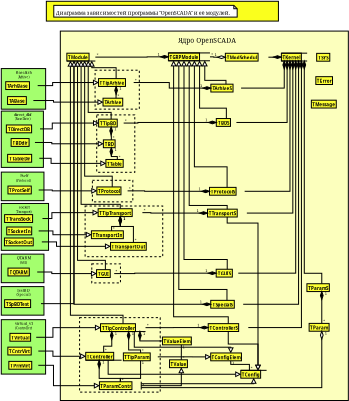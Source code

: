 <?xml version="1.0" encoding="UTF-8"?>
<dia:diagram xmlns:dia="http://www.lysator.liu.se/~alla/dia/">
  <dia:layer name="Тло" visible="true">
    <dia:group>
      <dia:object type="Standard - Box" version="0" id="O0">
        <dia:attribute name="obj_pos">
          <dia:point val="11.77,6.616"/>
        </dia:attribute>
        <dia:attribute name="obj_bb">
          <dia:rectangle val="11.72,6.566;63.251,72.636"/>
        </dia:attribute>
        <dia:attribute name="elem_corner">
          <dia:point val="11.77,6.616"/>
        </dia:attribute>
        <dia:attribute name="elem_width">
          <dia:real val="51.432"/>
        </dia:attribute>
        <dia:attribute name="elem_height">
          <dia:real val="65.969"/>
        </dia:attribute>
        <dia:attribute name="inner_color">
          <dia:color val="#fcffbd"/>
        </dia:attribute>
        <dia:attribute name="show_background">
          <dia:boolean val="true"/>
        </dia:attribute>
      </dia:object>
      <dia:group>
        <dia:object type="Standard - Box" version="0" id="O1">
          <dia:attribute name="obj_pos">
            <dia:point val="15.208,57.785"/>
          </dia:attribute>
          <dia:attribute name="obj_bb">
            <dia:rectangle val="15.158,57.735;29.658,71.136"/>
          </dia:attribute>
          <dia:attribute name="elem_corner">
            <dia:point val="15.208,57.785"/>
          </dia:attribute>
          <dia:attribute name="elem_width">
            <dia:real val="14.4"/>
          </dia:attribute>
          <dia:attribute name="elem_height">
            <dia:real val="13.3"/>
          </dia:attribute>
          <dia:attribute name="show_background">
            <dia:boolean val="false"/>
          </dia:attribute>
          <dia:attribute name="line_style">
            <dia:enum val="1"/>
          </dia:attribute>
          <dia:attribute name="dashlength">
            <dia:real val="0.4"/>
          </dia:attribute>
        </dia:object>
        <dia:object type="UML - Class" version="0" id="O2">
          <dia:attribute name="obj_pos">
            <dia:point val="18.951,58.873"/>
          </dia:attribute>
          <dia:attribute name="obj_bb">
            <dia:rectangle val="18.901,58.824;27.037,60.324"/>
          </dia:attribute>
          <dia:attribute name="elem_corner">
            <dia:point val="18.951,58.873"/>
          </dia:attribute>
          <dia:attribute name="elem_width">
            <dia:real val="8.036"/>
          </dia:attribute>
          <dia:attribute name="elem_height">
            <dia:real val="1.4"/>
          </dia:attribute>
          <dia:attribute name="name">
            <dia:string>#TTipController#</dia:string>
          </dia:attribute>
          <dia:attribute name="stereotype">
            <dia:string/>
          </dia:attribute>
          <dia:attribute name="abstract">
            <dia:boolean val="false"/>
          </dia:attribute>
          <dia:attribute name="suppress_attributes">
            <dia:boolean val="false"/>
          </dia:attribute>
          <dia:attribute name="suppress_operations">
            <dia:boolean val="false"/>
          </dia:attribute>
          <dia:attribute name="visible_attributes">
            <dia:boolean val="false"/>
          </dia:attribute>
          <dia:attribute name="visible_operations">
            <dia:boolean val="false"/>
          </dia:attribute>
          <dia:attribute name="foreground_color">
            <dia:color val="#000000"/>
          </dia:attribute>
          <dia:attribute name="background_color">
            <dia:color val="#fdff32"/>
          </dia:attribute>
          <dia:attribute name="normal_font">
            <dia:font name="Courier"/>
          </dia:attribute>
          <dia:attribute name="abstract_font">
            <dia:font name="Courier-Oblique"/>
          </dia:attribute>
          <dia:attribute name="classname_font">
            <dia:font name="Helvetica-Bold"/>
          </dia:attribute>
          <dia:attribute name="abstract_classname_font">
            <dia:font name="Helvetica-BoldOblique"/>
          </dia:attribute>
          <dia:attribute name="font_height">
            <dia:real val="0.8"/>
          </dia:attribute>
          <dia:attribute name="abstract_font_height">
            <dia:real val="0.8"/>
          </dia:attribute>
          <dia:attribute name="classname_font_height">
            <dia:real val="1"/>
          </dia:attribute>
          <dia:attribute name="abstract_classname_font_height">
            <dia:real val="1"/>
          </dia:attribute>
          <dia:attribute name="attributes"/>
          <dia:attribute name="operations"/>
          <dia:attribute name="template">
            <dia:boolean val="false"/>
          </dia:attribute>
          <dia:attribute name="templates"/>
        </dia:object>
        <dia:object type="Standard - Line" version="0" id="O3">
          <dia:attribute name="obj_pos">
            <dia:point val="18.951,60.273"/>
          </dia:attribute>
          <dia:attribute name="obj_bb">
            <dia:rectangle val="18.901,60.224;27.037,60.324"/>
          </dia:attribute>
          <dia:attribute name="conn_endpoints">
            <dia:point val="18.951,60.273"/>
            <dia:point val="26.986,60.273"/>
          </dia:attribute>
          <dia:attribute name="numcp">
            <dia:int val="7"/>
          </dia:attribute>
          <dia:connections>
            <dia:connection handle="0" to="O2" connection="5"/>
            <dia:connection handle="1" to="O2" connection="7"/>
          </dia:connections>
        </dia:object>
        <dia:object type="Standard - Line" version="0" id="O4">
          <dia:attribute name="obj_pos">
            <dia:point val="26.221,69.235"/>
          </dia:attribute>
          <dia:attribute name="obj_bb">
            <dia:rectangle val="26.171,69.185;26.271,70.685"/>
          </dia:attribute>
          <dia:attribute name="conn_endpoints">
            <dia:point val="26.221,69.235"/>
            <dia:point val="26.221,70.635"/>
          </dia:attribute>
          <dia:attribute name="numcp">
            <dia:int val="3"/>
          </dia:attribute>
          <dia:connections>
            <dia:connection handle="0" to="O7" connection="2"/>
            <dia:connection handle="1" to="O7" connection="7"/>
          </dia:connections>
        </dia:object>
        <dia:object type="UML - Class" version="0" id="O5">
          <dia:attribute name="obj_pos">
            <dia:point val="16.307,63.985"/>
          </dia:attribute>
          <dia:attribute name="obj_bb">
            <dia:rectangle val="16.257,63.935;22.765,65.435"/>
          </dia:attribute>
          <dia:attribute name="elem_corner">
            <dia:point val="16.307,63.985"/>
          </dia:attribute>
          <dia:attribute name="elem_width">
            <dia:real val="6.408"/>
          </dia:attribute>
          <dia:attribute name="elem_height">
            <dia:real val="1.4"/>
          </dia:attribute>
          <dia:attribute name="name">
            <dia:string>#TController#</dia:string>
          </dia:attribute>
          <dia:attribute name="stereotype">
            <dia:string/>
          </dia:attribute>
          <dia:attribute name="abstract">
            <dia:boolean val="false"/>
          </dia:attribute>
          <dia:attribute name="suppress_attributes">
            <dia:boolean val="false"/>
          </dia:attribute>
          <dia:attribute name="suppress_operations">
            <dia:boolean val="false"/>
          </dia:attribute>
          <dia:attribute name="visible_attributes">
            <dia:boolean val="false"/>
          </dia:attribute>
          <dia:attribute name="visible_operations">
            <dia:boolean val="false"/>
          </dia:attribute>
          <dia:attribute name="foreground_color">
            <dia:color val="#000000"/>
          </dia:attribute>
          <dia:attribute name="background_color">
            <dia:color val="#fdff32"/>
          </dia:attribute>
          <dia:attribute name="normal_font">
            <dia:font name="Courier"/>
          </dia:attribute>
          <dia:attribute name="abstract_font">
            <dia:font name="Courier-Oblique"/>
          </dia:attribute>
          <dia:attribute name="classname_font">
            <dia:font name="Helvetica-Bold"/>
          </dia:attribute>
          <dia:attribute name="abstract_classname_font">
            <dia:font name="Helvetica-BoldOblique"/>
          </dia:attribute>
          <dia:attribute name="font_height">
            <dia:real val="0.8"/>
          </dia:attribute>
          <dia:attribute name="abstract_font_height">
            <dia:real val="0.8"/>
          </dia:attribute>
          <dia:attribute name="classname_font_height">
            <dia:real val="1"/>
          </dia:attribute>
          <dia:attribute name="abstract_classname_font_height">
            <dia:real val="1"/>
          </dia:attribute>
          <dia:attribute name="attributes"/>
          <dia:attribute name="operations"/>
          <dia:attribute name="template">
            <dia:boolean val="false"/>
          </dia:attribute>
          <dia:attribute name="templates"/>
        </dia:object>
        <dia:object type="UML - Association" version="0" id="O6">
          <dia:attribute name="obj_pos">
            <dia:point val="19.511,63.985"/>
          </dia:attribute>
          <dia:attribute name="obj_bb">
            <dia:rectangle val="19.461,59.523;21.709,65.585"/>
          </dia:attribute>
          <dia:attribute name="orth_points">
            <dia:point val="19.511,63.985"/>
            <dia:point val="19.511,62.886"/>
            <dia:point val="20.959,62.886"/>
            <dia:point val="20.959,60.273"/>
          </dia:attribute>
          <dia:attribute name="orth_orient">
            <dia:enum val="1"/>
            <dia:enum val="0"/>
            <dia:enum val="1"/>
          </dia:attribute>
          <dia:attribute name="name">
            <dia:string/>
          </dia:attribute>
          <dia:attribute name="direction">
            <dia:enum val="0"/>
          </dia:attribute>
          <dia:attribute name="ends">
            <dia:composite>
              <dia:attribute name="role">
                <dia:string/>
              </dia:attribute>
              <dia:attribute name="multiplicity">
                <dia:string>#*#</dia:string>
              </dia:attribute>
              <dia:attribute name="arrow">
                <dia:boolean val="false"/>
              </dia:attribute>
              <dia:attribute name="aggregate">
                <dia:enum val="0"/>
              </dia:attribute>
            </dia:composite>
            <dia:composite>
              <dia:attribute name="role">
                <dia:string/>
              </dia:attribute>
              <dia:attribute name="multiplicity">
                <dia:string>#1#</dia:string>
              </dia:attribute>
              <dia:attribute name="arrow">
                <dia:boolean val="false"/>
              </dia:attribute>
              <dia:attribute name="aggregate">
                <dia:enum val="2"/>
              </dia:attribute>
            </dia:composite>
          </dia:attribute>
          <dia:connections>
            <dia:connection handle="0" to="O5" connection="1"/>
            <dia:connection handle="1" to="O3" connection="1"/>
          </dia:connections>
        </dia:object>
        <dia:object type="UML - Class" version="0" id="O7">
          <dia:attribute name="obj_pos">
            <dia:point val="18.757,69.235"/>
          </dia:attribute>
          <dia:attribute name="obj_bb">
            <dia:rectangle val="18.707,69.185;26.271,70.685"/>
          </dia:attribute>
          <dia:attribute name="elem_corner">
            <dia:point val="18.757,69.235"/>
          </dia:attribute>
          <dia:attribute name="elem_width">
            <dia:real val="7.464"/>
          </dia:attribute>
          <dia:attribute name="elem_height">
            <dia:real val="1.4"/>
          </dia:attribute>
          <dia:attribute name="name">
            <dia:string>#TParamContr#</dia:string>
          </dia:attribute>
          <dia:attribute name="stereotype">
            <dia:string/>
          </dia:attribute>
          <dia:attribute name="abstract">
            <dia:boolean val="false"/>
          </dia:attribute>
          <dia:attribute name="suppress_attributes">
            <dia:boolean val="false"/>
          </dia:attribute>
          <dia:attribute name="suppress_operations">
            <dia:boolean val="false"/>
          </dia:attribute>
          <dia:attribute name="visible_attributes">
            <dia:boolean val="false"/>
          </dia:attribute>
          <dia:attribute name="visible_operations">
            <dia:boolean val="false"/>
          </dia:attribute>
          <dia:attribute name="foreground_color">
            <dia:color val="#000000"/>
          </dia:attribute>
          <dia:attribute name="background_color">
            <dia:color val="#fdff32"/>
          </dia:attribute>
          <dia:attribute name="normal_font">
            <dia:font name="Courier"/>
          </dia:attribute>
          <dia:attribute name="abstract_font">
            <dia:font name="Courier-Oblique"/>
          </dia:attribute>
          <dia:attribute name="classname_font">
            <dia:font name="Helvetica-Bold"/>
          </dia:attribute>
          <dia:attribute name="abstract_classname_font">
            <dia:font name="Helvetica-BoldOblique"/>
          </dia:attribute>
          <dia:attribute name="font_height">
            <dia:real val="0.8"/>
          </dia:attribute>
          <dia:attribute name="abstract_font_height">
            <dia:real val="0.8"/>
          </dia:attribute>
          <dia:attribute name="classname_font_height">
            <dia:real val="1"/>
          </dia:attribute>
          <dia:attribute name="abstract_classname_font_height">
            <dia:real val="1"/>
          </dia:attribute>
          <dia:attribute name="attributes"/>
          <dia:attribute name="operations"/>
          <dia:attribute name="template">
            <dia:boolean val="false"/>
          </dia:attribute>
          <dia:attribute name="templates"/>
        </dia:object>
        <dia:object type="UML - Association" version="0" id="O8">
          <dia:attribute name="obj_pos">
            <dia:point val="22.489,69.235"/>
          </dia:attribute>
          <dia:attribute name="obj_bb">
            <dia:rectangle val="17.96,64.635;23.017,70.835"/>
          </dia:attribute>
          <dia:attribute name="orth_points">
            <dia:point val="22.489,69.235"/>
            <dia:point val="22.489,68.636"/>
            <dia:point val="18.71,68.636"/>
            <dia:point val="18.71,65.385"/>
          </dia:attribute>
          <dia:attribute name="orth_orient">
            <dia:enum val="1"/>
            <dia:enum val="0"/>
            <dia:enum val="1"/>
          </dia:attribute>
          <dia:attribute name="name">
            <dia:string/>
          </dia:attribute>
          <dia:attribute name="direction">
            <dia:enum val="0"/>
          </dia:attribute>
          <dia:attribute name="ends">
            <dia:composite>
              <dia:attribute name="role">
                <dia:string/>
              </dia:attribute>
              <dia:attribute name="multiplicity">
                <dia:string>#*#</dia:string>
              </dia:attribute>
              <dia:attribute name="arrow">
                <dia:boolean val="false"/>
              </dia:attribute>
              <dia:attribute name="aggregate">
                <dia:enum val="0"/>
              </dia:attribute>
            </dia:composite>
            <dia:composite>
              <dia:attribute name="role">
                <dia:string/>
              </dia:attribute>
              <dia:attribute name="multiplicity">
                <dia:string>#1#</dia:string>
              </dia:attribute>
              <dia:attribute name="arrow">
                <dia:boolean val="false"/>
              </dia:attribute>
              <dia:attribute name="aggregate">
                <dia:enum val="2"/>
              </dia:attribute>
            </dia:composite>
          </dia:attribute>
          <dia:connections>
            <dia:connection handle="0" to="O7" connection="1"/>
            <dia:connection handle="1" to="O11" connection="2"/>
          </dia:connections>
        </dia:object>
        <dia:object type="UML - Association" version="0" id="O9">
          <dia:attribute name="obj_pos">
            <dia:point val="26.103,64.086"/>
          </dia:attribute>
          <dia:attribute name="obj_bb">
            <dia:rectangle val="23.223,59.523;26.631,65.686"/>
          </dia:attribute>
          <dia:attribute name="orth_points">
            <dia:point val="26.103,64.086"/>
            <dia:point val="26.103,63.56"/>
            <dia:point val="23.973,63.56"/>
            <dia:point val="23.973,60.273"/>
          </dia:attribute>
          <dia:attribute name="orth_orient">
            <dia:enum val="1"/>
            <dia:enum val="0"/>
            <dia:enum val="1"/>
          </dia:attribute>
          <dia:attribute name="name">
            <dia:string/>
          </dia:attribute>
          <dia:attribute name="direction">
            <dia:enum val="0"/>
          </dia:attribute>
          <dia:attribute name="ends">
            <dia:composite>
              <dia:attribute name="role">
                <dia:string/>
              </dia:attribute>
              <dia:attribute name="multiplicity">
                <dia:string>#*#</dia:string>
              </dia:attribute>
              <dia:attribute name="arrow">
                <dia:boolean val="false"/>
              </dia:attribute>
              <dia:attribute name="aggregate">
                <dia:enum val="0"/>
              </dia:attribute>
            </dia:composite>
            <dia:composite>
              <dia:attribute name="role">
                <dia:string/>
              </dia:attribute>
              <dia:attribute name="multiplicity">
                <dia:string>#1#</dia:string>
              </dia:attribute>
              <dia:attribute name="arrow">
                <dia:boolean val="false"/>
              </dia:attribute>
              <dia:attribute name="aggregate">
                <dia:enum val="2"/>
              </dia:attribute>
            </dia:composite>
          </dia:attribute>
          <dia:connections>
            <dia:connection handle="0" to="O10" connection="1"/>
            <dia:connection handle="1" to="O3" connection="4"/>
          </dia:connections>
        </dia:object>
        <dia:object type="UML - Class" version="0" id="O10">
          <dia:attribute name="obj_pos">
            <dia:point val="23.031,64.086"/>
          </dia:attribute>
          <dia:attribute name="obj_bb">
            <dia:rectangle val="22.981,64.036;29.225,65.536"/>
          </dia:attribute>
          <dia:attribute name="elem_corner">
            <dia:point val="23.031,64.086"/>
          </dia:attribute>
          <dia:attribute name="elem_width">
            <dia:real val="6.144"/>
          </dia:attribute>
          <dia:attribute name="elem_height">
            <dia:real val="1.4"/>
          </dia:attribute>
          <dia:attribute name="name">
            <dia:string>#TTipParam#</dia:string>
          </dia:attribute>
          <dia:attribute name="stereotype">
            <dia:string/>
          </dia:attribute>
          <dia:attribute name="abstract">
            <dia:boolean val="false"/>
          </dia:attribute>
          <dia:attribute name="suppress_attributes">
            <dia:boolean val="false"/>
          </dia:attribute>
          <dia:attribute name="suppress_operations">
            <dia:boolean val="false"/>
          </dia:attribute>
          <dia:attribute name="visible_attributes">
            <dia:boolean val="false"/>
          </dia:attribute>
          <dia:attribute name="visible_operations">
            <dia:boolean val="false"/>
          </dia:attribute>
          <dia:attribute name="foreground_color">
            <dia:color val="#000000"/>
          </dia:attribute>
          <dia:attribute name="background_color">
            <dia:color val="#fdff32"/>
          </dia:attribute>
          <dia:attribute name="normal_font">
            <dia:font name="Courier"/>
          </dia:attribute>
          <dia:attribute name="abstract_font">
            <dia:font name="Courier-Oblique"/>
          </dia:attribute>
          <dia:attribute name="classname_font">
            <dia:font name="Helvetica-Bold"/>
          </dia:attribute>
          <dia:attribute name="abstract_classname_font">
            <dia:font name="Helvetica-BoldOblique"/>
          </dia:attribute>
          <dia:attribute name="font_height">
            <dia:real val="0.8"/>
          </dia:attribute>
          <dia:attribute name="abstract_font_height">
            <dia:real val="0.8"/>
          </dia:attribute>
          <dia:attribute name="classname_font_height">
            <dia:real val="1"/>
          </dia:attribute>
          <dia:attribute name="abstract_classname_font_height">
            <dia:real val="1"/>
          </dia:attribute>
          <dia:attribute name="attributes"/>
          <dia:attribute name="operations"/>
          <dia:attribute name="template">
            <dia:boolean val="false"/>
          </dia:attribute>
          <dia:attribute name="templates"/>
        </dia:object>
        <dia:object type="Standard - Line" version="0" id="O11">
          <dia:attribute name="obj_pos">
            <dia:point val="16.307,65.385"/>
          </dia:attribute>
          <dia:attribute name="obj_bb">
            <dia:rectangle val="16.257,65.335;22.765,65.435"/>
          </dia:attribute>
          <dia:attribute name="conn_endpoints">
            <dia:point val="16.307,65.385"/>
            <dia:point val="22.715,65.385"/>
          </dia:attribute>
          <dia:attribute name="numcp">
            <dia:int val="7"/>
          </dia:attribute>
          <dia:connections>
            <dia:connection handle="0" to="O5" connection="5"/>
            <dia:connection handle="1" to="O5" connection="7"/>
          </dia:connections>
        </dia:object>
        <dia:object type="UML - Association" version="0" id="O12">
          <dia:attribute name="obj_pos">
            <dia:point val="22.489,69.235"/>
          </dia:attribute>
          <dia:attribute name="obj_bb">
            <dia:rectangle val="22.439,65.436;26.631,70.835"/>
          </dia:attribute>
          <dia:attribute name="orth_points">
            <dia:point val="22.489,69.235"/>
            <dia:point val="22.489,68.636"/>
            <dia:point val="26.103,68.636"/>
            <dia:point val="26.103,65.486"/>
          </dia:attribute>
          <dia:attribute name="orth_orient">
            <dia:enum val="1"/>
            <dia:enum val="0"/>
            <dia:enum val="1"/>
          </dia:attribute>
          <dia:attribute name="name">
            <dia:string/>
          </dia:attribute>
          <dia:attribute name="direction">
            <dia:enum val="0"/>
          </dia:attribute>
          <dia:attribute name="ends">
            <dia:composite>
              <dia:attribute name="role">
                <dia:string/>
              </dia:attribute>
              <dia:attribute name="multiplicity">
                <dia:string>#*#</dia:string>
              </dia:attribute>
              <dia:attribute name="arrow">
                <dia:boolean val="false"/>
              </dia:attribute>
              <dia:attribute name="aggregate">
                <dia:enum val="0"/>
              </dia:attribute>
            </dia:composite>
            <dia:composite>
              <dia:attribute name="role">
                <dia:string/>
              </dia:attribute>
              <dia:attribute name="multiplicity">
                <dia:string>#1#</dia:string>
              </dia:attribute>
              <dia:attribute name="arrow">
                <dia:boolean val="false"/>
              </dia:attribute>
              <dia:attribute name="aggregate">
                <dia:enum val="0"/>
              </dia:attribute>
            </dia:composite>
          </dia:attribute>
          <dia:connections>
            <dia:connection handle="0" to="O7" connection="1"/>
            <dia:connection handle="1" to="O10" connection="6"/>
          </dia:connections>
        </dia:object>
      </dia:group>
      <dia:object type="UML - Class" version="0" id="O13">
        <dia:attribute name="obj_pos">
          <dia:point val="41.243,10.578"/>
        </dia:attribute>
        <dia:attribute name="obj_bb">
          <dia:rectangle val="41.193,10.528;48.977,12.028"/>
        </dia:attribute>
        <dia:attribute name="elem_corner">
          <dia:point val="41.243,10.578"/>
        </dia:attribute>
        <dia:attribute name="elem_width">
          <dia:real val="7.684"/>
        </dia:attribute>
        <dia:attribute name="elem_height">
          <dia:real val="1.4"/>
        </dia:attribute>
        <dia:attribute name="name">
          <dia:string>#TModSchedul#</dia:string>
        </dia:attribute>
        <dia:attribute name="stereotype">
          <dia:string/>
        </dia:attribute>
        <dia:attribute name="abstract">
          <dia:boolean val="false"/>
        </dia:attribute>
        <dia:attribute name="suppress_attributes">
          <dia:boolean val="false"/>
        </dia:attribute>
        <dia:attribute name="suppress_operations">
          <dia:boolean val="false"/>
        </dia:attribute>
        <dia:attribute name="visible_attributes">
          <dia:boolean val="false"/>
        </dia:attribute>
        <dia:attribute name="visible_operations">
          <dia:boolean val="false"/>
        </dia:attribute>
        <dia:attribute name="foreground_color">
          <dia:color val="#000000"/>
        </dia:attribute>
        <dia:attribute name="background_color">
          <dia:color val="#fdff32"/>
        </dia:attribute>
        <dia:attribute name="normal_font">
          <dia:font name="Courier"/>
        </dia:attribute>
        <dia:attribute name="abstract_font">
          <dia:font name="Courier-Oblique"/>
        </dia:attribute>
        <dia:attribute name="classname_font">
          <dia:font name="Helvetica-Bold"/>
        </dia:attribute>
        <dia:attribute name="abstract_classname_font">
          <dia:font name="Helvetica-BoldOblique"/>
        </dia:attribute>
        <dia:attribute name="font_height">
          <dia:real val="0.8"/>
        </dia:attribute>
        <dia:attribute name="abstract_font_height">
          <dia:real val="0.8"/>
        </dia:attribute>
        <dia:attribute name="classname_font_height">
          <dia:real val="1"/>
        </dia:attribute>
        <dia:attribute name="abstract_classname_font_height">
          <dia:real val="1"/>
        </dia:attribute>
        <dia:attribute name="attributes"/>
        <dia:attribute name="operations"/>
        <dia:attribute name="template">
          <dia:boolean val="false"/>
        </dia:attribute>
        <dia:attribute name="templates"/>
      </dia:object>
      <dia:object type="UML - Class" version="0" id="O14">
        <dia:attribute name="obj_pos">
          <dia:point val="56.598,18.955"/>
        </dia:attribute>
        <dia:attribute name="obj_bb">
          <dia:rectangle val="56.548,18.905;62.528,20.405"/>
        </dia:attribute>
        <dia:attribute name="elem_corner">
          <dia:point val="56.598,18.955"/>
        </dia:attribute>
        <dia:attribute name="elem_width">
          <dia:real val="5.88"/>
        </dia:attribute>
        <dia:attribute name="elem_height">
          <dia:real val="1.4"/>
        </dia:attribute>
        <dia:attribute name="name">
          <dia:string>#TMessage#</dia:string>
        </dia:attribute>
        <dia:attribute name="stereotype">
          <dia:string/>
        </dia:attribute>
        <dia:attribute name="abstract">
          <dia:boolean val="false"/>
        </dia:attribute>
        <dia:attribute name="suppress_attributes">
          <dia:boolean val="false"/>
        </dia:attribute>
        <dia:attribute name="suppress_operations">
          <dia:boolean val="false"/>
        </dia:attribute>
        <dia:attribute name="visible_attributes">
          <dia:boolean val="false"/>
        </dia:attribute>
        <dia:attribute name="visible_operations">
          <dia:boolean val="false"/>
        </dia:attribute>
        <dia:attribute name="foreground_color">
          <dia:color val="#000000"/>
        </dia:attribute>
        <dia:attribute name="background_color">
          <dia:color val="#fdff32"/>
        </dia:attribute>
        <dia:attribute name="normal_font">
          <dia:font name="Courier"/>
        </dia:attribute>
        <dia:attribute name="abstract_font">
          <dia:font name="Courier-Oblique"/>
        </dia:attribute>
        <dia:attribute name="classname_font">
          <dia:font name="Helvetica-Bold"/>
        </dia:attribute>
        <dia:attribute name="abstract_classname_font">
          <dia:font name="Helvetica-BoldOblique"/>
        </dia:attribute>
        <dia:attribute name="font_height">
          <dia:real val="0.8"/>
        </dia:attribute>
        <dia:attribute name="abstract_font_height">
          <dia:real val="0.8"/>
        </dia:attribute>
        <dia:attribute name="classname_font_height">
          <dia:real val="1"/>
        </dia:attribute>
        <dia:attribute name="abstract_classname_font_height">
          <dia:real val="1"/>
        </dia:attribute>
        <dia:attribute name="attributes"/>
        <dia:attribute name="operations"/>
        <dia:attribute name="template">
          <dia:boolean val="false"/>
        </dia:attribute>
        <dia:attribute name="templates"/>
      </dia:object>
      <dia:object type="UML - Class" version="0" id="O15">
        <dia:attribute name="obj_pos">
          <dia:point val="38.653,16.096"/>
        </dia:attribute>
        <dia:attribute name="obj_bb">
          <dia:rectangle val="38.603,16.046;44.099,17.546"/>
        </dia:attribute>
        <dia:attribute name="elem_corner">
          <dia:point val="38.653,16.096"/>
        </dia:attribute>
        <dia:attribute name="elem_width">
          <dia:real val="5.396"/>
        </dia:attribute>
        <dia:attribute name="elem_height">
          <dia:real val="1.4"/>
        </dia:attribute>
        <dia:attribute name="name">
          <dia:string>#TArhiveS#</dia:string>
        </dia:attribute>
        <dia:attribute name="stereotype">
          <dia:string/>
        </dia:attribute>
        <dia:attribute name="abstract">
          <dia:boolean val="false"/>
        </dia:attribute>
        <dia:attribute name="suppress_attributes">
          <dia:boolean val="false"/>
        </dia:attribute>
        <dia:attribute name="suppress_operations">
          <dia:boolean val="false"/>
        </dia:attribute>
        <dia:attribute name="visible_attributes">
          <dia:boolean val="false"/>
        </dia:attribute>
        <dia:attribute name="visible_operations">
          <dia:boolean val="false"/>
        </dia:attribute>
        <dia:attribute name="foreground_color">
          <dia:color val="#000000"/>
        </dia:attribute>
        <dia:attribute name="background_color">
          <dia:color val="#fdff32"/>
        </dia:attribute>
        <dia:attribute name="normal_font">
          <dia:font name="Courier"/>
        </dia:attribute>
        <dia:attribute name="abstract_font">
          <dia:font name="Courier-Oblique"/>
        </dia:attribute>
        <dia:attribute name="classname_font">
          <dia:font name="Helvetica-Bold"/>
        </dia:attribute>
        <dia:attribute name="abstract_classname_font">
          <dia:font name="Helvetica-BoldOblique"/>
        </dia:attribute>
        <dia:attribute name="font_height">
          <dia:real val="0.8"/>
        </dia:attribute>
        <dia:attribute name="abstract_font_height">
          <dia:real val="0.8"/>
        </dia:attribute>
        <dia:attribute name="classname_font_height">
          <dia:real val="1"/>
        </dia:attribute>
        <dia:attribute name="abstract_classname_font_height">
          <dia:real val="1"/>
        </dia:attribute>
        <dia:attribute name="attributes"/>
        <dia:attribute name="operations"/>
        <dia:attribute name="template">
          <dia:boolean val="false"/>
        </dia:attribute>
        <dia:attribute name="templates"/>
      </dia:object>
      <dia:object type="UML - Class" version="0" id="O16">
        <dia:attribute name="obj_pos">
          <dia:point val="39.624,22.234"/>
        </dia:attribute>
        <dia:attribute name="obj_bb">
          <dia:rectangle val="39.574,22.184;43.266,23.684"/>
        </dia:attribute>
        <dia:attribute name="elem_corner">
          <dia:point val="39.624,22.234"/>
        </dia:attribute>
        <dia:attribute name="elem_width">
          <dia:real val="3.592"/>
        </dia:attribute>
        <dia:attribute name="elem_height">
          <dia:real val="1.4"/>
        </dia:attribute>
        <dia:attribute name="name">
          <dia:string>#TBDS#</dia:string>
        </dia:attribute>
        <dia:attribute name="stereotype">
          <dia:string/>
        </dia:attribute>
        <dia:attribute name="abstract">
          <dia:boolean val="false"/>
        </dia:attribute>
        <dia:attribute name="suppress_attributes">
          <dia:boolean val="false"/>
        </dia:attribute>
        <dia:attribute name="suppress_operations">
          <dia:boolean val="false"/>
        </dia:attribute>
        <dia:attribute name="visible_attributes">
          <dia:boolean val="false"/>
        </dia:attribute>
        <dia:attribute name="visible_operations">
          <dia:boolean val="false"/>
        </dia:attribute>
        <dia:attribute name="foreground_color">
          <dia:color val="#000000"/>
        </dia:attribute>
        <dia:attribute name="background_color">
          <dia:color val="#fdff32"/>
        </dia:attribute>
        <dia:attribute name="normal_font">
          <dia:font name="Courier"/>
        </dia:attribute>
        <dia:attribute name="abstract_font">
          <dia:font name="Courier-Oblique"/>
        </dia:attribute>
        <dia:attribute name="classname_font">
          <dia:font name="Helvetica-Bold"/>
        </dia:attribute>
        <dia:attribute name="abstract_classname_font">
          <dia:font name="Helvetica-BoldOblique"/>
        </dia:attribute>
        <dia:attribute name="font_height">
          <dia:real val="0.8"/>
        </dia:attribute>
        <dia:attribute name="abstract_font_height">
          <dia:real val="0.8"/>
        </dia:attribute>
        <dia:attribute name="classname_font_height">
          <dia:real val="1"/>
        </dia:attribute>
        <dia:attribute name="abstract_classname_font_height">
          <dia:real val="1"/>
        </dia:attribute>
        <dia:attribute name="attributes"/>
        <dia:attribute name="operations"/>
        <dia:attribute name="template">
          <dia:boolean val="false"/>
        </dia:attribute>
        <dia:attribute name="templates"/>
      </dia:object>
      <dia:object type="UML - Class" version="0" id="O17">
        <dia:attribute name="obj_pos">
          <dia:point val="31.074,10.517"/>
        </dia:attribute>
        <dia:attribute name="obj_bb">
          <dia:rectangle val="31.024,10.467;38.544,11.967"/>
        </dia:attribute>
        <dia:attribute name="elem_corner">
          <dia:point val="31.074,10.517"/>
        </dia:attribute>
        <dia:attribute name="elem_width">
          <dia:real val="7.42"/>
        </dia:attribute>
        <dia:attribute name="elem_height">
          <dia:real val="1.4"/>
        </dia:attribute>
        <dia:attribute name="name">
          <dia:string>#TGRPModule#</dia:string>
        </dia:attribute>
        <dia:attribute name="stereotype">
          <dia:string/>
        </dia:attribute>
        <dia:attribute name="abstract">
          <dia:boolean val="false"/>
        </dia:attribute>
        <dia:attribute name="suppress_attributes">
          <dia:boolean val="false"/>
        </dia:attribute>
        <dia:attribute name="suppress_operations">
          <dia:boolean val="false"/>
        </dia:attribute>
        <dia:attribute name="visible_attributes">
          <dia:boolean val="false"/>
        </dia:attribute>
        <dia:attribute name="visible_operations">
          <dia:boolean val="false"/>
        </dia:attribute>
        <dia:attribute name="foreground_color">
          <dia:color val="#000000"/>
        </dia:attribute>
        <dia:attribute name="background_color">
          <dia:color val="#fdff32"/>
        </dia:attribute>
        <dia:attribute name="normal_font">
          <dia:font name="Courier"/>
        </dia:attribute>
        <dia:attribute name="abstract_font">
          <dia:font name="Courier-Oblique"/>
        </dia:attribute>
        <dia:attribute name="classname_font">
          <dia:font name="Helvetica-Bold"/>
        </dia:attribute>
        <dia:attribute name="abstract_classname_font">
          <dia:font name="Helvetica-BoldOblique"/>
        </dia:attribute>
        <dia:attribute name="font_height">
          <dia:real val="0.8"/>
        </dia:attribute>
        <dia:attribute name="abstract_font_height">
          <dia:real val="0.8"/>
        </dia:attribute>
        <dia:attribute name="classname_font_height">
          <dia:real val="1"/>
        </dia:attribute>
        <dia:attribute name="abstract_classname_font_height">
          <dia:real val="1"/>
        </dia:attribute>
        <dia:attribute name="attributes"/>
        <dia:attribute name="operations"/>
        <dia:attribute name="template">
          <dia:boolean val="false"/>
        </dia:attribute>
        <dia:attribute name="templates"/>
      </dia:object>
      <dia:object type="UML - Generalization" version="0" id="O18">
        <dia:attribute name="obj_pos">
          <dia:point val="36.639,11.917"/>
        </dia:attribute>
        <dia:attribute name="obj_bb">
          <dia:rectangle val="35.789,11.867;41.47,22.284"/>
        </dia:attribute>
        <dia:attribute name="orth_points">
          <dia:point val="36.639,11.917"/>
          <dia:point val="36.639,20.378"/>
          <dia:point val="41.42,20.378"/>
          <dia:point val="41.42,22.234"/>
        </dia:attribute>
        <dia:attribute name="orth_orient">
          <dia:enum val="1"/>
          <dia:enum val="0"/>
          <dia:enum val="1"/>
        </dia:attribute>
        <dia:attribute name="name">
          <dia:string/>
        </dia:attribute>
        <dia:attribute name="stereotype">
          <dia:string/>
        </dia:attribute>
        <dia:connections>
          <dia:connection handle="0" to="O29" connection="5"/>
          <dia:connection handle="1" to="O16" connection="1"/>
        </dia:connections>
      </dia:object>
      <dia:object type="UML - Generalization" version="0" id="O19">
        <dia:attribute name="obj_pos">
          <dia:point val="37.566,11.917"/>
        </dia:attribute>
        <dia:attribute name="obj_bb">
          <dia:rectangle val="36.717,11.867;41.401,16.215"/>
        </dia:attribute>
        <dia:attribute name="orth_points">
          <dia:point val="37.566,11.917"/>
          <dia:point val="37.566,15.415"/>
          <dia:point val="41.351,15.415"/>
          <dia:point val="41.351,16.096"/>
        </dia:attribute>
        <dia:attribute name="orth_orient">
          <dia:enum val="1"/>
          <dia:enum val="0"/>
          <dia:enum val="1"/>
        </dia:attribute>
        <dia:attribute name="name">
          <dia:string/>
        </dia:attribute>
        <dia:attribute name="stereotype">
          <dia:string/>
        </dia:attribute>
        <dia:connections>
          <dia:connection handle="0" to="O29" connection="6"/>
          <dia:connection handle="1" to="O15" connection="1"/>
        </dia:connections>
      </dia:object>
      <dia:object type="UML - Class" version="0" id="O20">
        <dia:attribute name="obj_pos">
          <dia:point val="51.245,10.559"/>
        </dia:attribute>
        <dia:attribute name="obj_bb">
          <dia:rectangle val="51.195,10.509;55.899,12.009"/>
        </dia:attribute>
        <dia:attribute name="elem_corner">
          <dia:point val="51.245,10.559"/>
        </dia:attribute>
        <dia:attribute name="elem_width">
          <dia:real val="4.604"/>
        </dia:attribute>
        <dia:attribute name="elem_height">
          <dia:real val="1.4"/>
        </dia:attribute>
        <dia:attribute name="name">
          <dia:string>#TKernel#</dia:string>
        </dia:attribute>
        <dia:attribute name="stereotype">
          <dia:string/>
        </dia:attribute>
        <dia:attribute name="abstract">
          <dia:boolean val="false"/>
        </dia:attribute>
        <dia:attribute name="suppress_attributes">
          <dia:boolean val="false"/>
        </dia:attribute>
        <dia:attribute name="suppress_operations">
          <dia:boolean val="false"/>
        </dia:attribute>
        <dia:attribute name="visible_attributes">
          <dia:boolean val="false"/>
        </dia:attribute>
        <dia:attribute name="visible_operations">
          <dia:boolean val="false"/>
        </dia:attribute>
        <dia:attribute name="foreground_color">
          <dia:color val="#000000"/>
        </dia:attribute>
        <dia:attribute name="background_color">
          <dia:color val="#fdff32"/>
        </dia:attribute>
        <dia:attribute name="normal_font">
          <dia:font name="Courier"/>
        </dia:attribute>
        <dia:attribute name="abstract_font">
          <dia:font name="Courier-Oblique"/>
        </dia:attribute>
        <dia:attribute name="classname_font">
          <dia:font name="Helvetica-Bold"/>
        </dia:attribute>
        <dia:attribute name="abstract_classname_font">
          <dia:font name="Helvetica-BoldOblique"/>
        </dia:attribute>
        <dia:attribute name="font_height">
          <dia:real val="0.8"/>
        </dia:attribute>
        <dia:attribute name="abstract_font_height">
          <dia:real val="0.8"/>
        </dia:attribute>
        <dia:attribute name="classname_font_height">
          <dia:real val="1"/>
        </dia:attribute>
        <dia:attribute name="abstract_classname_font_height">
          <dia:real val="1"/>
        </dia:attribute>
        <dia:attribute name="attributes"/>
        <dia:attribute name="operations"/>
        <dia:attribute name="template">
          <dia:boolean val="false"/>
        </dia:attribute>
        <dia:attribute name="templates"/>
      </dia:object>
      <dia:object type="UML - Class" version="0" id="O21">
        <dia:attribute name="obj_pos">
          <dia:point val="57.397,14.756"/>
        </dia:attribute>
        <dia:attribute name="obj_bb">
          <dia:rectangle val="57.347,14.706;61.303,16.206"/>
        </dia:attribute>
        <dia:attribute name="elem_corner">
          <dia:point val="57.397,14.756"/>
        </dia:attribute>
        <dia:attribute name="elem_width">
          <dia:real val="3.856"/>
        </dia:attribute>
        <dia:attribute name="elem_height">
          <dia:real val="1.4"/>
        </dia:attribute>
        <dia:attribute name="name">
          <dia:string>#TError#</dia:string>
        </dia:attribute>
        <dia:attribute name="stereotype">
          <dia:string/>
        </dia:attribute>
        <dia:attribute name="abstract">
          <dia:boolean val="false"/>
        </dia:attribute>
        <dia:attribute name="suppress_attributes">
          <dia:boolean val="false"/>
        </dia:attribute>
        <dia:attribute name="suppress_operations">
          <dia:boolean val="false"/>
        </dia:attribute>
        <dia:attribute name="visible_attributes">
          <dia:boolean val="false"/>
        </dia:attribute>
        <dia:attribute name="visible_operations">
          <dia:boolean val="false"/>
        </dia:attribute>
        <dia:attribute name="foreground_color">
          <dia:color val="#000000"/>
        </dia:attribute>
        <dia:attribute name="background_color">
          <dia:color val="#fdff32"/>
        </dia:attribute>
        <dia:attribute name="normal_font">
          <dia:font name="Courier"/>
        </dia:attribute>
        <dia:attribute name="abstract_font">
          <dia:font name="Courier-Oblique"/>
        </dia:attribute>
        <dia:attribute name="classname_font">
          <dia:font name="Helvetica-Bold"/>
        </dia:attribute>
        <dia:attribute name="abstract_classname_font">
          <dia:font name="Helvetica-BoldOblique"/>
        </dia:attribute>
        <dia:attribute name="font_height">
          <dia:real val="0.8"/>
        </dia:attribute>
        <dia:attribute name="abstract_font_height">
          <dia:real val="0.8"/>
        </dia:attribute>
        <dia:attribute name="classname_font_height">
          <dia:real val="1"/>
        </dia:attribute>
        <dia:attribute name="abstract_classname_font_height">
          <dia:real val="1"/>
        </dia:attribute>
        <dia:attribute name="attributes"/>
        <dia:attribute name="operations"/>
        <dia:attribute name="template">
          <dia:boolean val="false"/>
        </dia:attribute>
        <dia:attribute name="templates"/>
      </dia:object>
      <dia:object type="UML - Association" version="0" id="O22">
        <dia:attribute name="obj_pos">
          <dia:point val="48.927,11.278"/>
        </dia:attribute>
        <dia:attribute name="obj_bb">
          <dia:rectangle val="48.877,10.46;51.995,12.078"/>
        </dia:attribute>
        <dia:attribute name="orth_points">
          <dia:point val="48.927,11.278"/>
          <dia:point val="49.835,11.278"/>
          <dia:point val="49.835,11.259"/>
          <dia:point val="51.245,11.259"/>
        </dia:attribute>
        <dia:attribute name="orth_orient">
          <dia:enum val="0"/>
          <dia:enum val="1"/>
          <dia:enum val="0"/>
        </dia:attribute>
        <dia:attribute name="name">
          <dia:string/>
        </dia:attribute>
        <dia:attribute name="direction">
          <dia:enum val="0"/>
        </dia:attribute>
        <dia:attribute name="ends">
          <dia:composite>
            <dia:attribute name="role">
              <dia:string/>
            </dia:attribute>
            <dia:attribute name="multiplicity">
              <dia:string/>
            </dia:attribute>
            <dia:attribute name="arrow">
              <dia:boolean val="false"/>
            </dia:attribute>
            <dia:attribute name="aggregate">
              <dia:enum val="0"/>
            </dia:attribute>
          </dia:composite>
          <dia:composite>
            <dia:attribute name="role">
              <dia:string/>
            </dia:attribute>
            <dia:attribute name="multiplicity">
              <dia:string/>
            </dia:attribute>
            <dia:attribute name="arrow">
              <dia:boolean val="false"/>
            </dia:attribute>
            <dia:attribute name="aggregate">
              <dia:enum val="2"/>
            </dia:attribute>
          </dia:composite>
        </dia:attribute>
        <dia:connections>
          <dia:connection handle="0" to="O13" connection="4"/>
          <dia:connection handle="1" to="O20" connection="3"/>
        </dia:connections>
      </dia:object>
      <dia:object type="Standard - Line" version="0" id="O23">
        <dia:attribute name="obj_pos">
          <dia:point val="51.245,10.559"/>
        </dia:attribute>
        <dia:attribute name="obj_bb">
          <dia:rectangle val="51.195,10.509;55.899,10.61"/>
        </dia:attribute>
        <dia:attribute name="conn_endpoints">
          <dia:point val="51.245,10.559"/>
          <dia:point val="55.849,10.559"/>
        </dia:attribute>
        <dia:attribute name="numcp">
          <dia:int val="5"/>
        </dia:attribute>
        <dia:connections>
          <dia:connection handle="0" to="O20" connection="0"/>
          <dia:connection handle="1" to="O20" connection="2"/>
        </dia:connections>
      </dia:object>
      <dia:object type="UML - Association" version="0" id="O24">
        <dia:attribute name="obj_pos">
          <dia:point val="44.049,16.796"/>
        </dia:attribute>
        <dia:attribute name="obj_bb">
          <dia:rectangle val="43.999,11.21;52.506,17.596"/>
        </dia:attribute>
        <dia:attribute name="orth_points">
          <dia:point val="44.049,16.796"/>
          <dia:point val="51.756,16.796"/>
          <dia:point val="51.756,11.96"/>
        </dia:attribute>
        <dia:attribute name="orth_orient">
          <dia:enum val="0"/>
          <dia:enum val="1"/>
        </dia:attribute>
        <dia:attribute name="name">
          <dia:string/>
        </dia:attribute>
        <dia:attribute name="direction">
          <dia:enum val="0"/>
        </dia:attribute>
        <dia:attribute name="ends">
          <dia:composite>
            <dia:attribute name="role">
              <dia:string/>
            </dia:attribute>
            <dia:attribute name="multiplicity">
              <dia:string/>
            </dia:attribute>
            <dia:attribute name="arrow">
              <dia:boolean val="false"/>
            </dia:attribute>
            <dia:attribute name="aggregate">
              <dia:enum val="0"/>
            </dia:attribute>
          </dia:composite>
          <dia:composite>
            <dia:attribute name="role">
              <dia:string/>
            </dia:attribute>
            <dia:attribute name="multiplicity">
              <dia:string/>
            </dia:attribute>
            <dia:attribute name="arrow">
              <dia:boolean val="false"/>
            </dia:attribute>
            <dia:attribute name="aggregate">
              <dia:enum val="2"/>
            </dia:attribute>
          </dia:composite>
        </dia:attribute>
        <dia:connections>
          <dia:connection handle="0" to="O15" connection="4"/>
          <dia:connection handle="1" to="O32" connection="0"/>
        </dia:connections>
      </dia:object>
      <dia:object type="UML - Association" version="0" id="O25">
        <dia:attribute name="obj_pos">
          <dia:point val="43.216,22.934"/>
        </dia:attribute>
        <dia:attribute name="obj_bb">
          <dia:rectangle val="43.166,11.21;53.018,23.734"/>
        </dia:attribute>
        <dia:attribute name="orth_points">
          <dia:point val="43.216,22.934"/>
          <dia:point val="52.268,22.934"/>
          <dia:point val="52.268,11.96"/>
        </dia:attribute>
        <dia:attribute name="orth_orient">
          <dia:enum val="0"/>
          <dia:enum val="1"/>
        </dia:attribute>
        <dia:attribute name="name">
          <dia:string/>
        </dia:attribute>
        <dia:attribute name="direction">
          <dia:enum val="0"/>
        </dia:attribute>
        <dia:attribute name="ends">
          <dia:composite>
            <dia:attribute name="role">
              <dia:string/>
            </dia:attribute>
            <dia:attribute name="multiplicity">
              <dia:string/>
            </dia:attribute>
            <dia:attribute name="arrow">
              <dia:boolean val="false"/>
            </dia:attribute>
            <dia:attribute name="aggregate">
              <dia:enum val="0"/>
            </dia:attribute>
          </dia:composite>
          <dia:composite>
            <dia:attribute name="role">
              <dia:string/>
            </dia:attribute>
            <dia:attribute name="multiplicity">
              <dia:string/>
            </dia:attribute>
            <dia:attribute name="arrow">
              <dia:boolean val="false"/>
            </dia:attribute>
            <dia:attribute name="aggregate">
              <dia:enum val="2"/>
            </dia:attribute>
          </dia:composite>
        </dia:attribute>
        <dia:connections>
          <dia:connection handle="0" to="O16" connection="4"/>
          <dia:connection handle="1" to="O32" connection="1"/>
        </dia:connections>
      </dia:object>
      <dia:object type="Standard - Line" version="0" id="O26">
        <dia:attribute name="obj_pos">
          <dia:point val="31.074,10.517"/>
        </dia:attribute>
        <dia:attribute name="obj_bb">
          <dia:rectangle val="31.024,10.467;38.544,10.567"/>
        </dia:attribute>
        <dia:attribute name="conn_endpoints">
          <dia:point val="31.074,10.517"/>
          <dia:point val="38.494,10.517"/>
        </dia:attribute>
        <dia:attribute name="numcp">
          <dia:int val="5"/>
        </dia:attribute>
        <dia:connections>
          <dia:connection handle="0" to="O17" connection="0"/>
          <dia:connection handle="1" to="O17" connection="2"/>
        </dia:connections>
      </dia:object>
      <dia:object type="UML - Class" version="0" id="O27">
        <dia:attribute name="obj_pos">
          <dia:point val="12.937,10.564"/>
        </dia:attribute>
        <dia:attribute name="obj_bb">
          <dia:rectangle val="12.887,10.514;18.075,12.014"/>
        </dia:attribute>
        <dia:attribute name="elem_corner">
          <dia:point val="12.937,10.564"/>
        </dia:attribute>
        <dia:attribute name="elem_width">
          <dia:real val="5.088"/>
        </dia:attribute>
        <dia:attribute name="elem_height">
          <dia:real val="1.4"/>
        </dia:attribute>
        <dia:attribute name="name">
          <dia:string>#TModule#</dia:string>
        </dia:attribute>
        <dia:attribute name="stereotype">
          <dia:string/>
        </dia:attribute>
        <dia:attribute name="abstract">
          <dia:boolean val="false"/>
        </dia:attribute>
        <dia:attribute name="suppress_attributes">
          <dia:boolean val="false"/>
        </dia:attribute>
        <dia:attribute name="suppress_operations">
          <dia:boolean val="false"/>
        </dia:attribute>
        <dia:attribute name="visible_attributes">
          <dia:boolean val="false"/>
        </dia:attribute>
        <dia:attribute name="visible_operations">
          <dia:boolean val="false"/>
        </dia:attribute>
        <dia:attribute name="foreground_color">
          <dia:color val="#000000"/>
        </dia:attribute>
        <dia:attribute name="background_color">
          <dia:color val="#fdff32"/>
        </dia:attribute>
        <dia:attribute name="normal_font">
          <dia:font name="Courier"/>
        </dia:attribute>
        <dia:attribute name="abstract_font">
          <dia:font name="Courier-Oblique"/>
        </dia:attribute>
        <dia:attribute name="classname_font">
          <dia:font name="Helvetica-Bold"/>
        </dia:attribute>
        <dia:attribute name="abstract_classname_font">
          <dia:font name="Helvetica-BoldOblique"/>
        </dia:attribute>
        <dia:attribute name="font_height">
          <dia:real val="0.8"/>
        </dia:attribute>
        <dia:attribute name="abstract_font_height">
          <dia:real val="0.8"/>
        </dia:attribute>
        <dia:attribute name="classname_font_height">
          <dia:real val="1"/>
        </dia:attribute>
        <dia:attribute name="abstract_classname_font_height">
          <dia:real val="1"/>
        </dia:attribute>
        <dia:attribute name="attributes"/>
        <dia:attribute name="operations"/>
        <dia:attribute name="template">
          <dia:boolean val="false"/>
        </dia:attribute>
        <dia:attribute name="templates"/>
      </dia:object>
      <dia:object type="UML - Class" version="0" id="O28">
        <dia:attribute name="obj_pos">
          <dia:point val="38.413,34.525"/>
        </dia:attribute>
        <dia:attribute name="obj_bb">
          <dia:rectangle val="38.363,34.475;44.739,35.975"/>
        </dia:attribute>
        <dia:attribute name="elem_corner">
          <dia:point val="38.413,34.525"/>
        </dia:attribute>
        <dia:attribute name="elem_width">
          <dia:real val="6.276"/>
        </dia:attribute>
        <dia:attribute name="elem_height">
          <dia:real val="1.4"/>
        </dia:attribute>
        <dia:attribute name="name">
          <dia:string>#TProtocolS#</dia:string>
        </dia:attribute>
        <dia:attribute name="stereotype">
          <dia:string/>
        </dia:attribute>
        <dia:attribute name="abstract">
          <dia:boolean val="false"/>
        </dia:attribute>
        <dia:attribute name="suppress_attributes">
          <dia:boolean val="false"/>
        </dia:attribute>
        <dia:attribute name="suppress_operations">
          <dia:boolean val="false"/>
        </dia:attribute>
        <dia:attribute name="visible_attributes">
          <dia:boolean val="false"/>
        </dia:attribute>
        <dia:attribute name="visible_operations">
          <dia:boolean val="false"/>
        </dia:attribute>
        <dia:attribute name="foreground_color">
          <dia:color val="#000000"/>
        </dia:attribute>
        <dia:attribute name="background_color">
          <dia:color val="#fdff32"/>
        </dia:attribute>
        <dia:attribute name="normal_font">
          <dia:font name="Courier"/>
        </dia:attribute>
        <dia:attribute name="abstract_font">
          <dia:font name="Courier-Oblique"/>
        </dia:attribute>
        <dia:attribute name="classname_font">
          <dia:font name="Helvetica-Bold"/>
        </dia:attribute>
        <dia:attribute name="abstract_classname_font">
          <dia:font name="Helvetica-BoldOblique"/>
        </dia:attribute>
        <dia:attribute name="font_height">
          <dia:real val="0.8"/>
        </dia:attribute>
        <dia:attribute name="abstract_font_height">
          <dia:real val="0.8"/>
        </dia:attribute>
        <dia:attribute name="classname_font_height">
          <dia:real val="1"/>
        </dia:attribute>
        <dia:attribute name="abstract_classname_font_height">
          <dia:real val="1"/>
        </dia:attribute>
        <dia:attribute name="attributes"/>
        <dia:attribute name="operations"/>
        <dia:attribute name="template">
          <dia:boolean val="false"/>
        </dia:attribute>
        <dia:attribute name="templates"/>
      </dia:object>
      <dia:object type="Standard - Line" version="0" id="O29">
        <dia:attribute name="obj_pos">
          <dia:point val="31.074,11.917"/>
        </dia:attribute>
        <dia:attribute name="obj_bb">
          <dia:rectangle val="31.024,11.867;38.544,11.967"/>
        </dia:attribute>
        <dia:attribute name="conn_endpoints">
          <dia:point val="31.074,11.917"/>
          <dia:point val="38.494,11.917"/>
        </dia:attribute>
        <dia:attribute name="numcp">
          <dia:int val="7"/>
        </dia:attribute>
        <dia:connections>
          <dia:connection handle="0" to="O17" connection="5"/>
          <dia:connection handle="1" to="O17" connection="7"/>
        </dia:connections>
      </dia:object>
      <dia:object type="UML - Generalization" version="0" id="O30">
        <dia:attribute name="obj_pos">
          <dia:point val="35.712,11.917"/>
        </dia:attribute>
        <dia:attribute name="obj_bb">
          <dia:rectangle val="34.861,11.867;41.601,34.575"/>
        </dia:attribute>
        <dia:attribute name="orth_points">
          <dia:point val="35.712,11.917"/>
          <dia:point val="35.712,30.857"/>
          <dia:point val="41.551,30.857"/>
          <dia:point val="41.551,34.525"/>
        </dia:attribute>
        <dia:attribute name="orth_orient">
          <dia:enum val="1"/>
          <dia:enum val="0"/>
          <dia:enum val="1"/>
        </dia:attribute>
        <dia:attribute name="name">
          <dia:string/>
        </dia:attribute>
        <dia:attribute name="stereotype">
          <dia:string/>
        </dia:attribute>
        <dia:connections>
          <dia:connection handle="0" to="O29" connection="4"/>
          <dia:connection handle="1" to="O28" connection="1"/>
        </dia:connections>
      </dia:object>
      <dia:object type="UML - Association" version="0" id="O31">
        <dia:attribute name="obj_pos">
          <dia:point val="44.689,35.225"/>
        </dia:attribute>
        <dia:attribute name="obj_bb">
          <dia:rectangle val="44.639,11.21;53.529,36.025"/>
        </dia:attribute>
        <dia:attribute name="orth_points">
          <dia:point val="44.689,35.225"/>
          <dia:point val="52.779,35.225"/>
          <dia:point val="52.779,11.96"/>
        </dia:attribute>
        <dia:attribute name="orth_orient">
          <dia:enum val="0"/>
          <dia:enum val="1"/>
        </dia:attribute>
        <dia:attribute name="name">
          <dia:string/>
        </dia:attribute>
        <dia:attribute name="direction">
          <dia:enum val="0"/>
        </dia:attribute>
        <dia:attribute name="ends">
          <dia:composite>
            <dia:attribute name="role">
              <dia:string/>
            </dia:attribute>
            <dia:attribute name="multiplicity">
              <dia:string/>
            </dia:attribute>
            <dia:attribute name="arrow">
              <dia:boolean val="false"/>
            </dia:attribute>
            <dia:attribute name="aggregate">
              <dia:enum val="0"/>
            </dia:attribute>
          </dia:composite>
          <dia:composite>
            <dia:attribute name="role">
              <dia:string/>
            </dia:attribute>
            <dia:attribute name="multiplicity">
              <dia:string/>
            </dia:attribute>
            <dia:attribute name="arrow">
              <dia:boolean val="false"/>
            </dia:attribute>
            <dia:attribute name="aggregate">
              <dia:enum val="2"/>
            </dia:attribute>
          </dia:composite>
        </dia:attribute>
        <dia:connections>
          <dia:connection handle="0" to="O28" connection="4"/>
          <dia:connection handle="1" to="O32" connection="2"/>
        </dia:connections>
      </dia:object>
      <dia:object type="Standard - Line" version="0" id="O32">
        <dia:attribute name="obj_pos">
          <dia:point val="51.245,11.96"/>
        </dia:attribute>
        <dia:attribute name="obj_bb">
          <dia:rectangle val="51.195,11.909;55.899,12.009"/>
        </dia:attribute>
        <dia:attribute name="conn_endpoints">
          <dia:point val="51.245,11.96"/>
          <dia:point val="55.849,11.96"/>
        </dia:attribute>
        <dia:attribute name="numcp">
          <dia:int val="8"/>
        </dia:attribute>
        <dia:connections>
          <dia:connection handle="0" to="O20" connection="5"/>
          <dia:connection handle="1" to="O20" connection="7"/>
        </dia:connections>
      </dia:object>
      <dia:object type="UML - Class" version="0" id="O33">
        <dia:attribute name="obj_pos">
          <dia:point val="38.054,38.416"/>
        </dia:attribute>
        <dia:attribute name="obj_bb">
          <dia:rectangle val="38.004,38.366;45.128,39.866"/>
        </dia:attribute>
        <dia:attribute name="elem_corner">
          <dia:point val="38.054,38.416"/>
        </dia:attribute>
        <dia:attribute name="elem_width">
          <dia:real val="7.024"/>
        </dia:attribute>
        <dia:attribute name="elem_height">
          <dia:real val="1.4"/>
        </dia:attribute>
        <dia:attribute name="name">
          <dia:string>#TTransportS#</dia:string>
        </dia:attribute>
        <dia:attribute name="stereotype">
          <dia:string/>
        </dia:attribute>
        <dia:attribute name="abstract">
          <dia:boolean val="false"/>
        </dia:attribute>
        <dia:attribute name="suppress_attributes">
          <dia:boolean val="false"/>
        </dia:attribute>
        <dia:attribute name="suppress_operations">
          <dia:boolean val="false"/>
        </dia:attribute>
        <dia:attribute name="visible_attributes">
          <dia:boolean val="false"/>
        </dia:attribute>
        <dia:attribute name="visible_operations">
          <dia:boolean val="false"/>
        </dia:attribute>
        <dia:attribute name="foreground_color">
          <dia:color val="#000000"/>
        </dia:attribute>
        <dia:attribute name="background_color">
          <dia:color val="#fdff32"/>
        </dia:attribute>
        <dia:attribute name="normal_font">
          <dia:font name="Courier"/>
        </dia:attribute>
        <dia:attribute name="abstract_font">
          <dia:font name="Courier-Oblique"/>
        </dia:attribute>
        <dia:attribute name="classname_font">
          <dia:font name="Helvetica-Bold"/>
        </dia:attribute>
        <dia:attribute name="abstract_classname_font">
          <dia:font name="Helvetica-BoldOblique"/>
        </dia:attribute>
        <dia:attribute name="font_height">
          <dia:real val="0.8"/>
        </dia:attribute>
        <dia:attribute name="abstract_font_height">
          <dia:real val="0.8"/>
        </dia:attribute>
        <dia:attribute name="classname_font_height">
          <dia:real val="1"/>
        </dia:attribute>
        <dia:attribute name="abstract_classname_font_height">
          <dia:real val="1"/>
        </dia:attribute>
        <dia:attribute name="attributes"/>
        <dia:attribute name="operations"/>
        <dia:attribute name="template">
          <dia:boolean val="false"/>
        </dia:attribute>
        <dia:attribute name="templates"/>
      </dia:object>
      <dia:object type="UML - Generalization" version="0" id="O34">
        <dia:attribute name="obj_pos">
          <dia:point val="34.784,11.917"/>
        </dia:attribute>
        <dia:attribute name="obj_bb">
          <dia:rectangle val="33.934,11.867;41.616,38.555"/>
        </dia:attribute>
        <dia:attribute name="orth_points">
          <dia:point val="34.784,11.917"/>
          <dia:point val="34.784,37.755"/>
          <dia:point val="41.566,37.755"/>
          <dia:point val="41.566,38.416"/>
        </dia:attribute>
        <dia:attribute name="orth_orient">
          <dia:enum val="1"/>
          <dia:enum val="0"/>
          <dia:enum val="1"/>
        </dia:attribute>
        <dia:attribute name="name">
          <dia:string/>
        </dia:attribute>
        <dia:attribute name="stereotype">
          <dia:string/>
        </dia:attribute>
        <dia:connections>
          <dia:connection handle="0" to="O17" connection="6"/>
          <dia:connection handle="1" to="O33" connection="1"/>
        </dia:connections>
      </dia:object>
      <dia:object type="UML - Association" version="0" id="O35">
        <dia:attribute name="obj_pos">
          <dia:point val="45.078,39.116"/>
        </dia:attribute>
        <dia:attribute name="obj_bb">
          <dia:rectangle val="45.028,11.21;54.041,39.916"/>
        </dia:attribute>
        <dia:attribute name="orth_points">
          <dia:point val="45.078,39.116"/>
          <dia:point val="53.291,39.116"/>
          <dia:point val="53.291,11.96"/>
        </dia:attribute>
        <dia:attribute name="orth_orient">
          <dia:enum val="0"/>
          <dia:enum val="1"/>
        </dia:attribute>
        <dia:attribute name="name">
          <dia:string/>
        </dia:attribute>
        <dia:attribute name="direction">
          <dia:enum val="0"/>
        </dia:attribute>
        <dia:attribute name="ends">
          <dia:composite>
            <dia:attribute name="role">
              <dia:string/>
            </dia:attribute>
            <dia:attribute name="multiplicity">
              <dia:string/>
            </dia:attribute>
            <dia:attribute name="arrow">
              <dia:boolean val="false"/>
            </dia:attribute>
            <dia:attribute name="aggregate">
              <dia:enum val="0"/>
            </dia:attribute>
          </dia:composite>
          <dia:composite>
            <dia:attribute name="role">
              <dia:string/>
            </dia:attribute>
            <dia:attribute name="multiplicity">
              <dia:string/>
            </dia:attribute>
            <dia:attribute name="arrow">
              <dia:boolean val="false"/>
            </dia:attribute>
            <dia:attribute name="aggregate">
              <dia:enum val="2"/>
            </dia:attribute>
          </dia:composite>
        </dia:attribute>
        <dia:connections>
          <dia:connection handle="0" to="O33" connection="4"/>
          <dia:connection handle="1" to="O32" connection="3"/>
        </dia:connections>
      </dia:object>
      <dia:object type="UML - Class" version="0" id="O36">
        <dia:attribute name="obj_pos">
          <dia:point val="39.604,49.144"/>
        </dia:attribute>
        <dia:attribute name="obj_bb">
          <dia:rectangle val="39.554,49.094;43.598,50.594"/>
        </dia:attribute>
        <dia:attribute name="elem_corner">
          <dia:point val="39.604,49.144"/>
        </dia:attribute>
        <dia:attribute name="elem_width">
          <dia:real val="3.944"/>
        </dia:attribute>
        <dia:attribute name="elem_height">
          <dia:real val="1.4"/>
        </dia:attribute>
        <dia:attribute name="name">
          <dia:string>#TGUIS#</dia:string>
        </dia:attribute>
        <dia:attribute name="stereotype">
          <dia:string/>
        </dia:attribute>
        <dia:attribute name="abstract">
          <dia:boolean val="false"/>
        </dia:attribute>
        <dia:attribute name="suppress_attributes">
          <dia:boolean val="false"/>
        </dia:attribute>
        <dia:attribute name="suppress_operations">
          <dia:boolean val="false"/>
        </dia:attribute>
        <dia:attribute name="visible_attributes">
          <dia:boolean val="false"/>
        </dia:attribute>
        <dia:attribute name="visible_operations">
          <dia:boolean val="false"/>
        </dia:attribute>
        <dia:attribute name="foreground_color">
          <dia:color val="#000000"/>
        </dia:attribute>
        <dia:attribute name="background_color">
          <dia:color val="#fdff32"/>
        </dia:attribute>
        <dia:attribute name="normal_font">
          <dia:font name="Courier"/>
        </dia:attribute>
        <dia:attribute name="abstract_font">
          <dia:font name="Courier-Oblique"/>
        </dia:attribute>
        <dia:attribute name="classname_font">
          <dia:font name="Helvetica-Bold"/>
        </dia:attribute>
        <dia:attribute name="abstract_classname_font">
          <dia:font name="Helvetica-BoldOblique"/>
        </dia:attribute>
        <dia:attribute name="font_height">
          <dia:real val="0.8"/>
        </dia:attribute>
        <dia:attribute name="abstract_font_height">
          <dia:real val="0.8"/>
        </dia:attribute>
        <dia:attribute name="classname_font_height">
          <dia:real val="1"/>
        </dia:attribute>
        <dia:attribute name="abstract_classname_font_height">
          <dia:real val="1"/>
        </dia:attribute>
        <dia:attribute name="attributes"/>
        <dia:attribute name="operations"/>
        <dia:attribute name="template">
          <dia:boolean val="false"/>
        </dia:attribute>
        <dia:attribute name="templates"/>
      </dia:object>
      <dia:object type="UML - Generalization" version="0" id="O37">
        <dia:attribute name="obj_pos">
          <dia:point val="33.856,11.917"/>
        </dia:attribute>
        <dia:attribute name="obj_bb">
          <dia:rectangle val="33.007,11.867;41.626,49.194"/>
        </dia:attribute>
        <dia:attribute name="orth_points">
          <dia:point val="33.856,11.917"/>
          <dia:point val="33.856,47.405"/>
          <dia:point val="41.576,47.405"/>
          <dia:point val="41.576,49.144"/>
        </dia:attribute>
        <dia:attribute name="orth_orient">
          <dia:enum val="1"/>
          <dia:enum val="0"/>
          <dia:enum val="1"/>
        </dia:attribute>
        <dia:attribute name="name">
          <dia:string/>
        </dia:attribute>
        <dia:attribute name="stereotype">
          <dia:string/>
        </dia:attribute>
        <dia:connections>
          <dia:connection handle="0" to="O29" connection="2"/>
          <dia:connection handle="1" to="O36" connection="1"/>
        </dia:connections>
      </dia:object>
      <dia:object type="UML - Association" version="0" id="O38">
        <dia:attribute name="obj_pos">
          <dia:point val="43.548,49.844"/>
        </dia:attribute>
        <dia:attribute name="obj_bb">
          <dia:rectangle val="43.498,11.21;54.553,50.644"/>
        </dia:attribute>
        <dia:attribute name="orth_points">
          <dia:point val="43.548,49.844"/>
          <dia:point val="53.803,49.844"/>
          <dia:point val="53.803,11.96"/>
        </dia:attribute>
        <dia:attribute name="orth_orient">
          <dia:enum val="0"/>
          <dia:enum val="1"/>
        </dia:attribute>
        <dia:attribute name="name">
          <dia:string/>
        </dia:attribute>
        <dia:attribute name="direction">
          <dia:enum val="0"/>
        </dia:attribute>
        <dia:attribute name="ends">
          <dia:composite>
            <dia:attribute name="role">
              <dia:string/>
            </dia:attribute>
            <dia:attribute name="multiplicity">
              <dia:string/>
            </dia:attribute>
            <dia:attribute name="arrow">
              <dia:boolean val="false"/>
            </dia:attribute>
            <dia:attribute name="aggregate">
              <dia:enum val="0"/>
            </dia:attribute>
          </dia:composite>
          <dia:composite>
            <dia:attribute name="role">
              <dia:string/>
            </dia:attribute>
            <dia:attribute name="multiplicity">
              <dia:string/>
            </dia:attribute>
            <dia:attribute name="arrow">
              <dia:boolean val="false"/>
            </dia:attribute>
            <dia:attribute name="aggregate">
              <dia:enum val="2"/>
            </dia:attribute>
          </dia:composite>
        </dia:attribute>
        <dia:connections>
          <dia:connection handle="0" to="O36" connection="4"/>
          <dia:connection handle="1" to="O32" connection="4"/>
        </dia:connections>
      </dia:object>
      <dia:object type="UML - Class" version="0" id="O39">
        <dia:attribute name="obj_pos">
          <dia:point val="38.633,54.697"/>
        </dia:attribute>
        <dia:attribute name="obj_bb">
          <dia:rectangle val="38.583,54.648;44.475,56.148"/>
        </dia:attribute>
        <dia:attribute name="elem_corner">
          <dia:point val="38.633,54.697"/>
        </dia:attribute>
        <dia:attribute name="elem_width">
          <dia:real val="5.792"/>
        </dia:attribute>
        <dia:attribute name="elem_height">
          <dia:real val="1.4"/>
        </dia:attribute>
        <dia:attribute name="name">
          <dia:string>#TSpecialS#</dia:string>
        </dia:attribute>
        <dia:attribute name="stereotype">
          <dia:string/>
        </dia:attribute>
        <dia:attribute name="abstract">
          <dia:boolean val="false"/>
        </dia:attribute>
        <dia:attribute name="suppress_attributes">
          <dia:boolean val="false"/>
        </dia:attribute>
        <dia:attribute name="suppress_operations">
          <dia:boolean val="false"/>
        </dia:attribute>
        <dia:attribute name="visible_attributes">
          <dia:boolean val="false"/>
        </dia:attribute>
        <dia:attribute name="visible_operations">
          <dia:boolean val="false"/>
        </dia:attribute>
        <dia:attribute name="foreground_color">
          <dia:color val="#000000"/>
        </dia:attribute>
        <dia:attribute name="background_color">
          <dia:color val="#fdff32"/>
        </dia:attribute>
        <dia:attribute name="normal_font">
          <dia:font name="Courier"/>
        </dia:attribute>
        <dia:attribute name="abstract_font">
          <dia:font name="Courier-Oblique"/>
        </dia:attribute>
        <dia:attribute name="classname_font">
          <dia:font name="Helvetica-Bold"/>
        </dia:attribute>
        <dia:attribute name="abstract_classname_font">
          <dia:font name="Helvetica-BoldOblique"/>
        </dia:attribute>
        <dia:attribute name="font_height">
          <dia:real val="0.8"/>
        </dia:attribute>
        <dia:attribute name="abstract_font_height">
          <dia:real val="0.8"/>
        </dia:attribute>
        <dia:attribute name="classname_font_height">
          <dia:real val="1"/>
        </dia:attribute>
        <dia:attribute name="abstract_classname_font_height">
          <dia:real val="1"/>
        </dia:attribute>
        <dia:attribute name="attributes"/>
        <dia:attribute name="operations"/>
        <dia:attribute name="template">
          <dia:boolean val="false"/>
        </dia:attribute>
        <dia:attribute name="templates"/>
      </dia:object>
      <dia:object type="UML - Generalization" version="0" id="O40">
        <dia:attribute name="obj_pos">
          <dia:point val="32.929,11.917"/>
        </dia:attribute>
        <dia:attribute name="obj_bb">
          <dia:rectangle val="32.079,11.867;41.579,54.748"/>
        </dia:attribute>
        <dia:attribute name="orth_points">
          <dia:point val="32.929,11.917"/>
          <dia:point val="32.929,52.755"/>
          <dia:point val="41.529,52.755"/>
          <dia:point val="41.529,54.697"/>
        </dia:attribute>
        <dia:attribute name="orth_orient">
          <dia:enum val="1"/>
          <dia:enum val="0"/>
          <dia:enum val="1"/>
        </dia:attribute>
        <dia:attribute name="name">
          <dia:string/>
        </dia:attribute>
        <dia:attribute name="stereotype">
          <dia:string/>
        </dia:attribute>
        <dia:connections>
          <dia:connection handle="0" to="O29" connection="1"/>
          <dia:connection handle="1" to="O39" connection="1"/>
        </dia:connections>
      </dia:object>
      <dia:object type="UML - Association" version="0" id="O41">
        <dia:attribute name="obj_pos">
          <dia:point val="44.425,55.398"/>
        </dia:attribute>
        <dia:attribute name="obj_bb">
          <dia:rectangle val="44.375,11.21;55.064,56.197"/>
        </dia:attribute>
        <dia:attribute name="orth_points">
          <dia:point val="44.425,55.398"/>
          <dia:point val="54.314,55.398"/>
          <dia:point val="54.314,11.96"/>
        </dia:attribute>
        <dia:attribute name="orth_orient">
          <dia:enum val="0"/>
          <dia:enum val="1"/>
        </dia:attribute>
        <dia:attribute name="name">
          <dia:string/>
        </dia:attribute>
        <dia:attribute name="direction">
          <dia:enum val="0"/>
        </dia:attribute>
        <dia:attribute name="ends">
          <dia:composite>
            <dia:attribute name="role">
              <dia:string/>
            </dia:attribute>
            <dia:attribute name="multiplicity">
              <dia:string/>
            </dia:attribute>
            <dia:attribute name="arrow">
              <dia:boolean val="false"/>
            </dia:attribute>
            <dia:attribute name="aggregate">
              <dia:enum val="0"/>
            </dia:attribute>
          </dia:composite>
          <dia:composite>
            <dia:attribute name="role">
              <dia:string/>
            </dia:attribute>
            <dia:attribute name="multiplicity">
              <dia:string/>
            </dia:attribute>
            <dia:attribute name="arrow">
              <dia:boolean val="false"/>
            </dia:attribute>
            <dia:attribute name="aggregate">
              <dia:enum val="2"/>
            </dia:attribute>
          </dia:composite>
        </dia:attribute>
        <dia:connections>
          <dia:connection handle="0" to="O39" connection="4"/>
          <dia:connection handle="1" to="O32" connection="5"/>
        </dia:connections>
      </dia:object>
      <dia:object type="UML - Class" version="0" id="O42">
        <dia:attribute name="obj_pos">
          <dia:point val="38.181,58.86"/>
        </dia:attribute>
        <dia:attribute name="obj_bb">
          <dia:rectangle val="38.131,58.81;45.387,60.31"/>
        </dia:attribute>
        <dia:attribute name="elem_corner">
          <dia:point val="38.181,58.86"/>
        </dia:attribute>
        <dia:attribute name="elem_width">
          <dia:real val="7.156"/>
        </dia:attribute>
        <dia:attribute name="elem_height">
          <dia:real val="1.4"/>
        </dia:attribute>
        <dia:attribute name="name">
          <dia:string>#TControllerS#</dia:string>
        </dia:attribute>
        <dia:attribute name="stereotype">
          <dia:string/>
        </dia:attribute>
        <dia:attribute name="abstract">
          <dia:boolean val="false"/>
        </dia:attribute>
        <dia:attribute name="suppress_attributes">
          <dia:boolean val="false"/>
        </dia:attribute>
        <dia:attribute name="suppress_operations">
          <dia:boolean val="false"/>
        </dia:attribute>
        <dia:attribute name="visible_attributes">
          <dia:boolean val="false"/>
        </dia:attribute>
        <dia:attribute name="visible_operations">
          <dia:boolean val="false"/>
        </dia:attribute>
        <dia:attribute name="foreground_color">
          <dia:color val="#000000"/>
        </dia:attribute>
        <dia:attribute name="background_color">
          <dia:color val="#fdff32"/>
        </dia:attribute>
        <dia:attribute name="normal_font">
          <dia:font name="Courier"/>
        </dia:attribute>
        <dia:attribute name="abstract_font">
          <dia:font name="Courier-Oblique"/>
        </dia:attribute>
        <dia:attribute name="classname_font">
          <dia:font name="Helvetica-Bold"/>
        </dia:attribute>
        <dia:attribute name="abstract_classname_font">
          <dia:font name="Helvetica-BoldOblique"/>
        </dia:attribute>
        <dia:attribute name="font_height">
          <dia:real val="0.8"/>
        </dia:attribute>
        <dia:attribute name="abstract_font_height">
          <dia:real val="0.8"/>
        </dia:attribute>
        <dia:attribute name="classname_font_height">
          <dia:real val="1"/>
        </dia:attribute>
        <dia:attribute name="abstract_classname_font_height">
          <dia:real val="1"/>
        </dia:attribute>
        <dia:attribute name="attributes"/>
        <dia:attribute name="operations"/>
        <dia:attribute name="template">
          <dia:boolean val="false"/>
        </dia:attribute>
        <dia:attribute name="templates"/>
      </dia:object>
      <dia:object type="UML - Generalization" version="0" id="O43">
        <dia:attribute name="obj_pos">
          <dia:point val="32.002,11.917"/>
        </dia:attribute>
        <dia:attribute name="obj_bb">
          <dia:rectangle val="31.151,11.867;41.809,58.91"/>
        </dia:attribute>
        <dia:attribute name="orth_points">
          <dia:point val="32.002,11.917"/>
          <dia:point val="32.002,57.635"/>
          <dia:point val="41.759,57.635"/>
          <dia:point val="41.759,58.86"/>
        </dia:attribute>
        <dia:attribute name="orth_orient">
          <dia:enum val="1"/>
          <dia:enum val="0"/>
          <dia:enum val="1"/>
        </dia:attribute>
        <dia:attribute name="name">
          <dia:string/>
        </dia:attribute>
        <dia:attribute name="stereotype">
          <dia:string/>
        </dia:attribute>
        <dia:connections>
          <dia:connection handle="0" to="O29" connection="0"/>
          <dia:connection handle="1" to="O42" connection="1"/>
        </dia:connections>
      </dia:object>
      <dia:object type="UML - Association" version="0" id="O44">
        <dia:attribute name="obj_pos">
          <dia:point val="45.337,59.56"/>
        </dia:attribute>
        <dia:attribute name="obj_bb">
          <dia:rectangle val="45.287,11.21;55.576,60.36"/>
        </dia:attribute>
        <dia:attribute name="orth_points">
          <dia:point val="45.337,59.56"/>
          <dia:point val="54.826,59.56"/>
          <dia:point val="54.826,11.96"/>
        </dia:attribute>
        <dia:attribute name="orth_orient">
          <dia:enum val="0"/>
          <dia:enum val="1"/>
        </dia:attribute>
        <dia:attribute name="name">
          <dia:string/>
        </dia:attribute>
        <dia:attribute name="direction">
          <dia:enum val="0"/>
        </dia:attribute>
        <dia:attribute name="ends">
          <dia:composite>
            <dia:attribute name="role">
              <dia:string/>
            </dia:attribute>
            <dia:attribute name="multiplicity">
              <dia:string/>
            </dia:attribute>
            <dia:attribute name="arrow">
              <dia:boolean val="false"/>
            </dia:attribute>
            <dia:attribute name="aggregate">
              <dia:enum val="0"/>
            </dia:attribute>
          </dia:composite>
          <dia:composite>
            <dia:attribute name="role">
              <dia:string/>
            </dia:attribute>
            <dia:attribute name="multiplicity">
              <dia:string/>
            </dia:attribute>
            <dia:attribute name="arrow">
              <dia:boolean val="false"/>
            </dia:attribute>
            <dia:attribute name="aggregate">
              <dia:enum val="2"/>
            </dia:attribute>
          </dia:composite>
        </dia:attribute>
        <dia:connections>
          <dia:connection handle="0" to="O42" connection="4"/>
          <dia:connection handle="1" to="O32" connection="6"/>
        </dia:connections>
      </dia:object>
      <dia:object type="UML - Association" version="0" id="O45">
        <dia:attribute name="obj_pos">
          <dia:point val="18.025,11.264"/>
        </dia:attribute>
        <dia:attribute name="obj_bb">
          <dia:rectangle val="17.975,10.417;31.824,12.064"/>
        </dia:attribute>
        <dia:attribute name="orth_points">
          <dia:point val="18.025,11.264"/>
          <dia:point val="27.274,11.264"/>
          <dia:point val="27.274,11.217"/>
          <dia:point val="31.074,11.217"/>
        </dia:attribute>
        <dia:attribute name="orth_orient">
          <dia:enum val="0"/>
          <dia:enum val="1"/>
          <dia:enum val="0"/>
        </dia:attribute>
        <dia:attribute name="name">
          <dia:string/>
        </dia:attribute>
        <dia:attribute name="direction">
          <dia:enum val="0"/>
        </dia:attribute>
        <dia:attribute name="ends">
          <dia:composite>
            <dia:attribute name="role">
              <dia:string/>
            </dia:attribute>
            <dia:attribute name="multiplicity">
              <dia:string>#*#</dia:string>
            </dia:attribute>
            <dia:attribute name="arrow">
              <dia:boolean val="false"/>
            </dia:attribute>
            <dia:attribute name="aggregate">
              <dia:enum val="0"/>
            </dia:attribute>
          </dia:composite>
          <dia:composite>
            <dia:attribute name="role">
              <dia:string/>
            </dia:attribute>
            <dia:attribute name="multiplicity">
              <dia:string>#1#</dia:string>
            </dia:attribute>
            <dia:attribute name="arrow">
              <dia:boolean val="false"/>
            </dia:attribute>
            <dia:attribute name="aggregate">
              <dia:enum val="2"/>
            </dia:attribute>
          </dia:composite>
        </dia:attribute>
        <dia:connections>
          <dia:connection handle="0" to="O27" connection="4"/>
          <dia:connection handle="1" to="O17" connection="3"/>
        </dia:connections>
      </dia:object>
      <dia:object type="UML - Association" version="0" id="O46">
        <dia:attribute name="obj_pos">
          <dia:point val="23.081,23.041"/>
        </dia:attribute>
        <dia:attribute name="obj_bb">
          <dia:rectangle val="23.031,22.134;40.374,23.841"/>
        </dia:attribute>
        <dia:attribute name="orth_points">
          <dia:point val="23.081,23.041"/>
          <dia:point val="25.624,23.041"/>
          <dia:point val="25.624,22.934"/>
          <dia:point val="39.624,22.934"/>
        </dia:attribute>
        <dia:attribute name="orth_orient">
          <dia:enum val="0"/>
          <dia:enum val="1"/>
          <dia:enum val="0"/>
        </dia:attribute>
        <dia:attribute name="name">
          <dia:string/>
        </dia:attribute>
        <dia:attribute name="direction">
          <dia:enum val="0"/>
        </dia:attribute>
        <dia:attribute name="ends">
          <dia:composite>
            <dia:attribute name="role">
              <dia:string/>
            </dia:attribute>
            <dia:attribute name="multiplicity">
              <dia:string>#*#</dia:string>
            </dia:attribute>
            <dia:attribute name="arrow">
              <dia:boolean val="false"/>
            </dia:attribute>
            <dia:attribute name="aggregate">
              <dia:enum val="0"/>
            </dia:attribute>
          </dia:composite>
          <dia:composite>
            <dia:attribute name="role">
              <dia:string/>
            </dia:attribute>
            <dia:attribute name="multiplicity">
              <dia:string>#1#</dia:string>
            </dia:attribute>
            <dia:attribute name="arrow">
              <dia:boolean val="false"/>
            </dia:attribute>
            <dia:attribute name="aggregate">
              <dia:enum val="2"/>
            </dia:attribute>
          </dia:composite>
        </dia:attribute>
        <dia:connections>
          <dia:connection handle="1" to="O16" connection="3"/>
        </dia:connections>
      </dia:object>
      <dia:object type="UML - Association" version="0" id="O47">
        <dia:attribute name="obj_pos">
          <dia:point val="26.986,59.574"/>
        </dia:attribute>
        <dia:attribute name="obj_bb">
          <dia:rectangle val="26.936,58.76;38.931,60.373"/>
        </dia:attribute>
        <dia:attribute name="orth_points">
          <dia:point val="26.986,59.574"/>
          <dia:point val="31.949,59.574"/>
          <dia:point val="31.949,59.56"/>
          <dia:point val="38.181,59.56"/>
        </dia:attribute>
        <dia:attribute name="orth_orient">
          <dia:enum val="0"/>
          <dia:enum val="1"/>
          <dia:enum val="0"/>
        </dia:attribute>
        <dia:attribute name="name">
          <dia:string/>
        </dia:attribute>
        <dia:attribute name="direction">
          <dia:enum val="0"/>
        </dia:attribute>
        <dia:attribute name="ends">
          <dia:composite>
            <dia:attribute name="role">
              <dia:string/>
            </dia:attribute>
            <dia:attribute name="multiplicity">
              <dia:string>#*#</dia:string>
            </dia:attribute>
            <dia:attribute name="arrow">
              <dia:boolean val="false"/>
            </dia:attribute>
            <dia:attribute name="aggregate">
              <dia:enum val="0"/>
            </dia:attribute>
          </dia:composite>
          <dia:composite>
            <dia:attribute name="role">
              <dia:string/>
            </dia:attribute>
            <dia:attribute name="multiplicity">
              <dia:string>#1#</dia:string>
            </dia:attribute>
            <dia:attribute name="arrow">
              <dia:boolean val="false"/>
            </dia:attribute>
            <dia:attribute name="aggregate">
              <dia:enum val="2"/>
            </dia:attribute>
          </dia:composite>
        </dia:attribute>
        <dia:connections>
          <dia:connection handle="1" to="O42" connection="3"/>
        </dia:connections>
      </dia:object>
      <dia:object type="Standard - Line" version="0" id="O48">
        <dia:attribute name="obj_pos">
          <dia:point val="12.937,11.964"/>
        </dia:attribute>
        <dia:attribute name="obj_bb">
          <dia:rectangle val="12.887,11.914;18.075,12.014"/>
        </dia:attribute>
        <dia:attribute name="conn_endpoints">
          <dia:point val="12.937,11.964"/>
          <dia:point val="18.025,11.964"/>
        </dia:attribute>
        <dia:attribute name="numcp">
          <dia:int val="7"/>
        </dia:attribute>
        <dia:connections>
          <dia:connection handle="0" to="O27" connection="5"/>
          <dia:connection handle="1" to="O27" connection="7"/>
        </dia:connections>
      </dia:object>
      <dia:object type="UML - Generalization" version="0" id="O49">
        <dia:attribute name="obj_pos">
          <dia:point val="42.207,64.095"/>
        </dia:attribute>
        <dia:attribute name="obj_bb">
          <dia:rectangle val="24.927,60.224;43.057,64.145"/>
        </dia:attribute>
        <dia:attribute name="orth_points">
          <dia:point val="42.207,64.095"/>
          <dia:point val="42.207,63.066"/>
          <dia:point val="24.977,63.066"/>
          <dia:point val="24.977,60.273"/>
        </dia:attribute>
        <dia:attribute name="orth_orient">
          <dia:enum val="1"/>
          <dia:enum val="0"/>
          <dia:enum val="1"/>
        </dia:attribute>
        <dia:attribute name="name">
          <dia:string/>
        </dia:attribute>
        <dia:attribute name="stereotype">
          <dia:string/>
        </dia:attribute>
        <dia:connections>
          <dia:connection handle="0" to="O66" connection="1"/>
        </dia:connections>
      </dia:object>
      <dia:object type="UML - Class" version="0" id="O50">
        <dia:attribute name="obj_pos">
          <dia:point val="44.001,67.196"/>
        </dia:attribute>
        <dia:attribute name="obj_bb">
          <dia:rectangle val="43.951,67.146;48.655,68.646"/>
        </dia:attribute>
        <dia:attribute name="elem_corner">
          <dia:point val="44.001,67.196"/>
        </dia:attribute>
        <dia:attribute name="elem_width">
          <dia:real val="4.604"/>
        </dia:attribute>
        <dia:attribute name="elem_height">
          <dia:real val="1.4"/>
        </dia:attribute>
        <dia:attribute name="name">
          <dia:string>#TConfig#</dia:string>
        </dia:attribute>
        <dia:attribute name="stereotype">
          <dia:string/>
        </dia:attribute>
        <dia:attribute name="abstract">
          <dia:boolean val="false"/>
        </dia:attribute>
        <dia:attribute name="suppress_attributes">
          <dia:boolean val="false"/>
        </dia:attribute>
        <dia:attribute name="suppress_operations">
          <dia:boolean val="false"/>
        </dia:attribute>
        <dia:attribute name="visible_attributes">
          <dia:boolean val="false"/>
        </dia:attribute>
        <dia:attribute name="visible_operations">
          <dia:boolean val="false"/>
        </dia:attribute>
        <dia:attribute name="foreground_color">
          <dia:color val="#000000"/>
        </dia:attribute>
        <dia:attribute name="background_color">
          <dia:color val="#fdff32"/>
        </dia:attribute>
        <dia:attribute name="normal_font">
          <dia:font name="Courier"/>
        </dia:attribute>
        <dia:attribute name="abstract_font">
          <dia:font name="Courier-Oblique"/>
        </dia:attribute>
        <dia:attribute name="classname_font">
          <dia:font name="Helvetica-Bold"/>
        </dia:attribute>
        <dia:attribute name="abstract_classname_font">
          <dia:font name="Helvetica-BoldOblique"/>
        </dia:attribute>
        <dia:attribute name="font_height">
          <dia:real val="0.8"/>
        </dia:attribute>
        <dia:attribute name="abstract_font_height">
          <dia:real val="0.8"/>
        </dia:attribute>
        <dia:attribute name="classname_font_height">
          <dia:real val="1"/>
        </dia:attribute>
        <dia:attribute name="abstract_classname_font_height">
          <dia:real val="1"/>
        </dia:attribute>
        <dia:attribute name="attributes"/>
        <dia:attribute name="operations"/>
        <dia:attribute name="template">
          <dia:boolean val="false"/>
        </dia:attribute>
        <dia:attribute name="templates"/>
      </dia:object>
      <dia:object type="UML - Association" version="0" id="O51">
        <dia:attribute name="obj_pos">
          <dia:point val="45.536,67.196"/>
        </dia:attribute>
        <dia:attribute name="obj_bb">
          <dia:rectangle val="42.157,65.336;46.064,68.796"/>
        </dia:attribute>
        <dia:attribute name="orth_points">
          <dia:point val="45.536,67.196"/>
          <dia:point val="45.536,66.136"/>
          <dia:point val="42.207,66.136"/>
          <dia:point val="42.207,65.495"/>
        </dia:attribute>
        <dia:attribute name="orth_orient">
          <dia:enum val="1"/>
          <dia:enum val="0"/>
          <dia:enum val="1"/>
        </dia:attribute>
        <dia:attribute name="name">
          <dia:string/>
        </dia:attribute>
        <dia:attribute name="direction">
          <dia:enum val="0"/>
        </dia:attribute>
        <dia:attribute name="ends">
          <dia:composite>
            <dia:attribute name="role">
              <dia:string/>
            </dia:attribute>
            <dia:attribute name="multiplicity">
              <dia:string>#*#</dia:string>
            </dia:attribute>
            <dia:attribute name="arrow">
              <dia:boolean val="false"/>
            </dia:attribute>
            <dia:attribute name="aggregate">
              <dia:enum val="0"/>
            </dia:attribute>
          </dia:composite>
          <dia:composite>
            <dia:attribute name="role">
              <dia:string/>
            </dia:attribute>
            <dia:attribute name="multiplicity">
              <dia:string>#1#</dia:string>
            </dia:attribute>
            <dia:attribute name="arrow">
              <dia:boolean val="false"/>
            </dia:attribute>
            <dia:attribute name="aggregate">
              <dia:enum val="0"/>
            </dia:attribute>
          </dia:composite>
        </dia:attribute>
        <dia:connections>
          <dia:connection handle="0" to="O101" connection="0"/>
          <dia:connection handle="1" to="O66" connection="6"/>
        </dia:connections>
      </dia:object>
      <dia:object type="UML - Generalization" version="0" id="O52">
        <dia:attribute name="obj_pos">
          <dia:point val="44.001,67.896"/>
        </dia:attribute>
        <dia:attribute name="obj_bb">
          <dia:rectangle val="20.262,65.335;44.051,68.746"/>
        </dia:attribute>
        <dia:attribute name="orth_points">
          <dia:point val="44.001,67.896"/>
          <dia:point val="20.312,67.896"/>
          <dia:point val="20.312,65.385"/>
        </dia:attribute>
        <dia:attribute name="orth_orient">
          <dia:enum val="0"/>
          <dia:enum val="1"/>
        </dia:attribute>
        <dia:attribute name="name">
          <dia:string/>
        </dia:attribute>
        <dia:attribute name="stereotype">
          <dia:string/>
        </dia:attribute>
        <dia:connections>
          <dia:connection handle="0" to="O50" connection="3"/>
        </dia:connections>
      </dia:object>
      <dia:object type="UML - Generalization" version="0" id="O53">
        <dia:attribute name="obj_pos">
          <dia:point val="46.303,68.596"/>
        </dia:attribute>
        <dia:attribute name="obj_bb">
          <dia:rectangle val="26.171,68.546;47.153,70.385"/>
        </dia:attribute>
        <dia:attribute name="orth_points">
          <dia:point val="46.303,68.596"/>
          <dia:point val="46.303,69.585"/>
          <dia:point val="26.221,69.585"/>
        </dia:attribute>
        <dia:attribute name="orth_orient">
          <dia:enum val="1"/>
          <dia:enum val="0"/>
        </dia:attribute>
        <dia:attribute name="name">
          <dia:string/>
        </dia:attribute>
        <dia:attribute name="stereotype">
          <dia:string/>
        </dia:attribute>
        <dia:connections>
          <dia:connection handle="0" to="O50" connection="6"/>
        </dia:connections>
      </dia:object>
      <dia:object type="UML - Class" version="0" id="O54">
        <dia:attribute name="obj_pos">
          <dia:point val="30.023,61.247"/>
        </dia:attribute>
        <dia:attribute name="obj_bb">
          <dia:rectangle val="29.973,61.197;36.789,62.697"/>
        </dia:attribute>
        <dia:attribute name="elem_corner">
          <dia:point val="30.023,61.247"/>
        </dia:attribute>
        <dia:attribute name="elem_width">
          <dia:real val="6.716"/>
        </dia:attribute>
        <dia:attribute name="elem_height">
          <dia:real val="1.4"/>
        </dia:attribute>
        <dia:attribute name="name">
          <dia:string>#TValueElem#</dia:string>
        </dia:attribute>
        <dia:attribute name="stereotype">
          <dia:string/>
        </dia:attribute>
        <dia:attribute name="abstract">
          <dia:boolean val="false"/>
        </dia:attribute>
        <dia:attribute name="suppress_attributes">
          <dia:boolean val="false"/>
        </dia:attribute>
        <dia:attribute name="suppress_operations">
          <dia:boolean val="false"/>
        </dia:attribute>
        <dia:attribute name="visible_attributes">
          <dia:boolean val="false"/>
        </dia:attribute>
        <dia:attribute name="visible_operations">
          <dia:boolean val="false"/>
        </dia:attribute>
        <dia:attribute name="foreground_color">
          <dia:color val="#000000"/>
        </dia:attribute>
        <dia:attribute name="background_color">
          <dia:color val="#fdff32"/>
        </dia:attribute>
        <dia:attribute name="normal_font">
          <dia:font name="Courier"/>
        </dia:attribute>
        <dia:attribute name="abstract_font">
          <dia:font name="Courier-Oblique"/>
        </dia:attribute>
        <dia:attribute name="classname_font">
          <dia:font name="Helvetica-Bold"/>
        </dia:attribute>
        <dia:attribute name="abstract_classname_font">
          <dia:font name="Helvetica-BoldOblique"/>
        </dia:attribute>
        <dia:attribute name="font_height">
          <dia:real val="0.8"/>
        </dia:attribute>
        <dia:attribute name="abstract_font_height">
          <dia:real val="0.8"/>
        </dia:attribute>
        <dia:attribute name="classname_font_height">
          <dia:real val="1"/>
        </dia:attribute>
        <dia:attribute name="abstract_classname_font_height">
          <dia:real val="1"/>
        </dia:attribute>
        <dia:attribute name="attributes"/>
        <dia:attribute name="operations"/>
        <dia:attribute name="template">
          <dia:boolean val="false"/>
        </dia:attribute>
        <dia:attribute name="templates"/>
      </dia:object>
      <dia:object type="UML - Association" version="0" id="O55">
        <dia:attribute name="obj_pos">
          <dia:point val="30.023,61.947"/>
        </dia:attribute>
        <dia:attribute name="obj_bb">
          <dia:rectangle val="25.232,59.523;30.551,62.747"/>
        </dia:attribute>
        <dia:attribute name="orth_points">
          <dia:point val="30.023,61.947"/>
          <dia:point val="25.982,61.947"/>
          <dia:point val="25.982,60.273"/>
        </dia:attribute>
        <dia:attribute name="orth_orient">
          <dia:enum val="0"/>
          <dia:enum val="1"/>
        </dia:attribute>
        <dia:attribute name="name">
          <dia:string/>
        </dia:attribute>
        <dia:attribute name="direction">
          <dia:enum val="0"/>
        </dia:attribute>
        <dia:attribute name="ends">
          <dia:composite>
            <dia:attribute name="role">
              <dia:string/>
            </dia:attribute>
            <dia:attribute name="multiplicity">
              <dia:string>#*#</dia:string>
            </dia:attribute>
            <dia:attribute name="arrow">
              <dia:boolean val="false"/>
            </dia:attribute>
            <dia:attribute name="aggregate">
              <dia:enum val="0"/>
            </dia:attribute>
          </dia:composite>
          <dia:composite>
            <dia:attribute name="role">
              <dia:string/>
            </dia:attribute>
            <dia:attribute name="multiplicity">
              <dia:string>#1#</dia:string>
            </dia:attribute>
            <dia:attribute name="arrow">
              <dia:boolean val="false"/>
            </dia:attribute>
            <dia:attribute name="aggregate">
              <dia:enum val="2"/>
            </dia:attribute>
          </dia:composite>
        </dia:attribute>
        <dia:connections>
          <dia:connection handle="0" to="O54" connection="3"/>
        </dia:connections>
      </dia:object>
      <dia:object type="UML - Class" version="0" id="O56">
        <dia:attribute name="obj_pos">
          <dia:point val="31.273,65.319"/>
        </dia:attribute>
        <dia:attribute name="obj_bb">
          <dia:rectangle val="31.223,65.269;35.531,66.769"/>
        </dia:attribute>
        <dia:attribute name="elem_corner">
          <dia:point val="31.273,65.319"/>
        </dia:attribute>
        <dia:attribute name="elem_width">
          <dia:real val="4.208"/>
        </dia:attribute>
        <dia:attribute name="elem_height">
          <dia:real val="1.4"/>
        </dia:attribute>
        <dia:attribute name="name">
          <dia:string>#TValue#</dia:string>
        </dia:attribute>
        <dia:attribute name="stereotype">
          <dia:string/>
        </dia:attribute>
        <dia:attribute name="abstract">
          <dia:boolean val="false"/>
        </dia:attribute>
        <dia:attribute name="suppress_attributes">
          <dia:boolean val="false"/>
        </dia:attribute>
        <dia:attribute name="suppress_operations">
          <dia:boolean val="false"/>
        </dia:attribute>
        <dia:attribute name="visible_attributes">
          <dia:boolean val="false"/>
        </dia:attribute>
        <dia:attribute name="visible_operations">
          <dia:boolean val="false"/>
        </dia:attribute>
        <dia:attribute name="foreground_color">
          <dia:color val="#000000"/>
        </dia:attribute>
        <dia:attribute name="background_color">
          <dia:color val="#fdff32"/>
        </dia:attribute>
        <dia:attribute name="normal_font">
          <dia:font name="Courier"/>
        </dia:attribute>
        <dia:attribute name="abstract_font">
          <dia:font name="Courier-Oblique"/>
        </dia:attribute>
        <dia:attribute name="classname_font">
          <dia:font name="Helvetica-Bold"/>
        </dia:attribute>
        <dia:attribute name="abstract_classname_font">
          <dia:font name="Helvetica-BoldOblique"/>
        </dia:attribute>
        <dia:attribute name="font_height">
          <dia:real val="0.8"/>
        </dia:attribute>
        <dia:attribute name="abstract_font_height">
          <dia:real val="0.8"/>
        </dia:attribute>
        <dia:attribute name="classname_font_height">
          <dia:real val="1"/>
        </dia:attribute>
        <dia:attribute name="abstract_classname_font_height">
          <dia:real val="1"/>
        </dia:attribute>
        <dia:attribute name="attributes"/>
        <dia:attribute name="operations"/>
        <dia:attribute name="template">
          <dia:boolean val="false"/>
        </dia:attribute>
        <dia:attribute name="templates"/>
      </dia:object>
      <dia:object type="UML - Association" version="0" id="O57">
        <dia:attribute name="obj_pos">
          <dia:point val="33.377,65.319"/>
        </dia:attribute>
        <dia:attribute name="obj_bb">
          <dia:rectangle val="33.327,62.597;33.909,66.918"/>
        </dia:attribute>
        <dia:attribute name="orth_points">
          <dia:point val="33.377,65.319"/>
          <dia:point val="33.377,64.086"/>
          <dia:point val="33.381,64.086"/>
          <dia:point val="33.381,62.647"/>
        </dia:attribute>
        <dia:attribute name="orth_orient">
          <dia:enum val="1"/>
          <dia:enum val="0"/>
          <dia:enum val="1"/>
        </dia:attribute>
        <dia:attribute name="name">
          <dia:string/>
        </dia:attribute>
        <dia:attribute name="direction">
          <dia:enum val="0"/>
        </dia:attribute>
        <dia:attribute name="ends">
          <dia:composite>
            <dia:attribute name="role">
              <dia:string/>
            </dia:attribute>
            <dia:attribute name="multiplicity">
              <dia:string>#*#</dia:string>
            </dia:attribute>
            <dia:attribute name="arrow">
              <dia:boolean val="false"/>
            </dia:attribute>
            <dia:attribute name="aggregate">
              <dia:enum val="0"/>
            </dia:attribute>
          </dia:composite>
          <dia:composite>
            <dia:attribute name="role">
              <dia:string/>
            </dia:attribute>
            <dia:attribute name="multiplicity">
              <dia:string>#1#</dia:string>
            </dia:attribute>
            <dia:attribute name="arrow">
              <dia:boolean val="false"/>
            </dia:attribute>
            <dia:attribute name="aggregate">
              <dia:enum val="0"/>
            </dia:attribute>
          </dia:composite>
        </dia:attribute>
        <dia:connections>
          <dia:connection handle="0" to="O56" connection="1"/>
          <dia:connection handle="1" to="O54" connection="6"/>
        </dia:connections>
      </dia:object>
      <dia:object type="UML - Generalization" version="0" id="O58">
        <dia:attribute name="obj_pos">
          <dia:point val="33.377,66.719"/>
        </dia:attribute>
        <dia:attribute name="obj_bb">
          <dia:rectangle val="26.171,66.668;34.227,70.735"/>
        </dia:attribute>
        <dia:attribute name="orth_points">
          <dia:point val="33.377,66.719"/>
          <dia:point val="33.377,69.935"/>
          <dia:point val="26.221,69.935"/>
        </dia:attribute>
        <dia:attribute name="orth_orient">
          <dia:enum val="1"/>
          <dia:enum val="0"/>
        </dia:attribute>
        <dia:attribute name="name">
          <dia:string/>
        </dia:attribute>
        <dia:attribute name="stereotype">
          <dia:string/>
        </dia:attribute>
        <dia:connections>
          <dia:connection handle="0" to="O56" connection="6"/>
        </dia:connections>
      </dia:object>
      <dia:object type="UML - Class" version="0" id="O59">
        <dia:attribute name="obj_pos">
          <dia:point val="55.806,51.731"/>
        </dia:attribute>
        <dia:attribute name="obj_bb">
          <dia:rectangle val="55.756,51.681;61.164,53.181"/>
        </dia:attribute>
        <dia:attribute name="elem_corner">
          <dia:point val="55.806,51.731"/>
        </dia:attribute>
        <dia:attribute name="elem_width">
          <dia:real val="5.308"/>
        </dia:attribute>
        <dia:attribute name="elem_height">
          <dia:real val="1.4"/>
        </dia:attribute>
        <dia:attribute name="name">
          <dia:string>#TParamS#</dia:string>
        </dia:attribute>
        <dia:attribute name="stereotype">
          <dia:string/>
        </dia:attribute>
        <dia:attribute name="abstract">
          <dia:boolean val="false"/>
        </dia:attribute>
        <dia:attribute name="suppress_attributes">
          <dia:boolean val="false"/>
        </dia:attribute>
        <dia:attribute name="suppress_operations">
          <dia:boolean val="false"/>
        </dia:attribute>
        <dia:attribute name="visible_attributes">
          <dia:boolean val="false"/>
        </dia:attribute>
        <dia:attribute name="visible_operations">
          <dia:boolean val="false"/>
        </dia:attribute>
        <dia:attribute name="foreground_color">
          <dia:color val="#000000"/>
        </dia:attribute>
        <dia:attribute name="background_color">
          <dia:color val="#fdff32"/>
        </dia:attribute>
        <dia:attribute name="normal_font">
          <dia:font name="Courier"/>
        </dia:attribute>
        <dia:attribute name="abstract_font">
          <dia:font name="Courier-Oblique"/>
        </dia:attribute>
        <dia:attribute name="classname_font">
          <dia:font name="Helvetica-Bold"/>
        </dia:attribute>
        <dia:attribute name="abstract_classname_font">
          <dia:font name="Helvetica-BoldOblique"/>
        </dia:attribute>
        <dia:attribute name="font_height">
          <dia:real val="0.8"/>
        </dia:attribute>
        <dia:attribute name="abstract_font_height">
          <dia:real val="0.8"/>
        </dia:attribute>
        <dia:attribute name="classname_font_height">
          <dia:real val="1"/>
        </dia:attribute>
        <dia:attribute name="abstract_classname_font_height">
          <dia:real val="1"/>
        </dia:attribute>
        <dia:attribute name="attributes"/>
        <dia:attribute name="operations"/>
        <dia:attribute name="template">
          <dia:boolean val="false"/>
        </dia:attribute>
        <dia:attribute name="templates"/>
      </dia:object>
      <dia:object type="UML - Association" version="0" id="O60">
        <dia:attribute name="obj_pos">
          <dia:point val="58.46,51.731"/>
        </dia:attribute>
        <dia:attribute name="obj_bb">
          <dia:rectangle val="54.587,11.21;58.51,53.331"/>
        </dia:attribute>
        <dia:attribute name="orth_points">
          <dia:point val="58.46,51.731"/>
          <dia:point val="58.46,49.864"/>
          <dia:point val="55.337,49.864"/>
          <dia:point val="55.337,11.96"/>
        </dia:attribute>
        <dia:attribute name="orth_orient">
          <dia:enum val="1"/>
          <dia:enum val="0"/>
          <dia:enum val="1"/>
        </dia:attribute>
        <dia:attribute name="name">
          <dia:string/>
        </dia:attribute>
        <dia:attribute name="direction">
          <dia:enum val="0"/>
        </dia:attribute>
        <dia:attribute name="ends">
          <dia:composite>
            <dia:attribute name="role">
              <dia:string/>
            </dia:attribute>
            <dia:attribute name="multiplicity">
              <dia:string/>
            </dia:attribute>
            <dia:attribute name="arrow">
              <dia:boolean val="false"/>
            </dia:attribute>
            <dia:attribute name="aggregate">
              <dia:enum val="0"/>
            </dia:attribute>
          </dia:composite>
          <dia:composite>
            <dia:attribute name="role">
              <dia:string/>
            </dia:attribute>
            <dia:attribute name="multiplicity">
              <dia:string/>
            </dia:attribute>
            <dia:attribute name="arrow">
              <dia:boolean val="false"/>
            </dia:attribute>
            <dia:attribute name="aggregate">
              <dia:enum val="2"/>
            </dia:attribute>
          </dia:composite>
        </dia:attribute>
        <dia:connections>
          <dia:connection handle="0" to="O59" connection="1"/>
          <dia:connection handle="1" to="O32" connection="7"/>
        </dia:connections>
      </dia:object>
      <dia:object type="UML - Class" version="0" id="O61">
        <dia:attribute name="obj_pos">
          <dia:point val="56.202,58.814"/>
        </dia:attribute>
        <dia:attribute name="obj_bb">
          <dia:rectangle val="56.152,58.764;60.768,60.264"/>
        </dia:attribute>
        <dia:attribute name="elem_corner">
          <dia:point val="56.202,58.814"/>
        </dia:attribute>
        <dia:attribute name="elem_width">
          <dia:real val="4.516"/>
        </dia:attribute>
        <dia:attribute name="elem_height">
          <dia:real val="1.4"/>
        </dia:attribute>
        <dia:attribute name="name">
          <dia:string>#TParam#</dia:string>
        </dia:attribute>
        <dia:attribute name="stereotype">
          <dia:string/>
        </dia:attribute>
        <dia:attribute name="abstract">
          <dia:boolean val="false"/>
        </dia:attribute>
        <dia:attribute name="suppress_attributes">
          <dia:boolean val="false"/>
        </dia:attribute>
        <dia:attribute name="suppress_operations">
          <dia:boolean val="false"/>
        </dia:attribute>
        <dia:attribute name="visible_attributes">
          <dia:boolean val="false"/>
        </dia:attribute>
        <dia:attribute name="visible_operations">
          <dia:boolean val="false"/>
        </dia:attribute>
        <dia:attribute name="foreground_color">
          <dia:color val="#000000"/>
        </dia:attribute>
        <dia:attribute name="background_color">
          <dia:color val="#fdff32"/>
        </dia:attribute>
        <dia:attribute name="normal_font">
          <dia:font name="Courier"/>
        </dia:attribute>
        <dia:attribute name="abstract_font">
          <dia:font name="Courier-Oblique"/>
        </dia:attribute>
        <dia:attribute name="classname_font">
          <dia:font name="Helvetica-Bold"/>
        </dia:attribute>
        <dia:attribute name="abstract_classname_font">
          <dia:font name="Helvetica-BoldOblique"/>
        </dia:attribute>
        <dia:attribute name="font_height">
          <dia:real val="0.8"/>
        </dia:attribute>
        <dia:attribute name="abstract_font_height">
          <dia:real val="0.8"/>
        </dia:attribute>
        <dia:attribute name="classname_font_height">
          <dia:real val="1"/>
        </dia:attribute>
        <dia:attribute name="abstract_classname_font_height">
          <dia:real val="1"/>
        </dia:attribute>
        <dia:attribute name="attributes"/>
        <dia:attribute name="operations"/>
        <dia:attribute name="template">
          <dia:boolean val="false"/>
        </dia:attribute>
        <dia:attribute name="templates"/>
      </dia:object>
      <dia:object type="UML - Association" version="0" id="O62">
        <dia:attribute name="obj_pos">
          <dia:point val="58.46,58.814"/>
        </dia:attribute>
        <dia:attribute name="obj_bb">
          <dia:rectangle val="57.71,52.381;59.21,60.414"/>
        </dia:attribute>
        <dia:attribute name="orth_points">
          <dia:point val="58.46,58.814"/>
          <dia:point val="58.46,56.441"/>
          <dia:point val="58.46,56.441"/>
          <dia:point val="58.46,53.131"/>
        </dia:attribute>
        <dia:attribute name="orth_orient">
          <dia:enum val="1"/>
          <dia:enum val="0"/>
          <dia:enum val="1"/>
        </dia:attribute>
        <dia:attribute name="name">
          <dia:string/>
        </dia:attribute>
        <dia:attribute name="direction">
          <dia:enum val="0"/>
        </dia:attribute>
        <dia:attribute name="ends">
          <dia:composite>
            <dia:attribute name="role">
              <dia:string/>
            </dia:attribute>
            <dia:attribute name="multiplicity">
              <dia:string>#*#</dia:string>
            </dia:attribute>
            <dia:attribute name="arrow">
              <dia:boolean val="false"/>
            </dia:attribute>
            <dia:attribute name="aggregate">
              <dia:enum val="0"/>
            </dia:attribute>
          </dia:composite>
          <dia:composite>
            <dia:attribute name="role">
              <dia:string/>
            </dia:attribute>
            <dia:attribute name="multiplicity">
              <dia:string>#1#</dia:string>
            </dia:attribute>
            <dia:attribute name="arrow">
              <dia:boolean val="false"/>
            </dia:attribute>
            <dia:attribute name="aggregate">
              <dia:enum val="2"/>
            </dia:attribute>
          </dia:composite>
        </dia:attribute>
        <dia:connections>
          <dia:connection handle="0" to="O61" connection="1"/>
          <dia:connection handle="1" to="O59" connection="6"/>
        </dia:connections>
      </dia:object>
      <dia:object type="UML - Association" version="0" id="O63">
        <dia:attribute name="obj_pos">
          <dia:point val="26.221,70.285"/>
        </dia:attribute>
        <dia:attribute name="obj_bb">
          <dia:rectangle val="26.171,59.464;59.21,71.085"/>
        </dia:attribute>
        <dia:attribute name="orth_points">
          <dia:point val="26.221,70.285"/>
          <dia:point val="58.46,70.285"/>
          <dia:point val="58.46,60.214"/>
        </dia:attribute>
        <dia:attribute name="orth_orient">
          <dia:enum val="0"/>
          <dia:enum val="1"/>
        </dia:attribute>
        <dia:attribute name="name">
          <dia:string/>
        </dia:attribute>
        <dia:attribute name="direction">
          <dia:enum val="0"/>
        </dia:attribute>
        <dia:attribute name="ends">
          <dia:composite>
            <dia:attribute name="role">
              <dia:string/>
            </dia:attribute>
            <dia:attribute name="multiplicity">
              <dia:string>#*#</dia:string>
            </dia:attribute>
            <dia:attribute name="arrow">
              <dia:boolean val="false"/>
            </dia:attribute>
            <dia:attribute name="aggregate">
              <dia:enum val="0"/>
            </dia:attribute>
          </dia:composite>
          <dia:composite>
            <dia:attribute name="role">
              <dia:string/>
            </dia:attribute>
            <dia:attribute name="multiplicity">
              <dia:string>#1#</dia:string>
            </dia:attribute>
            <dia:attribute name="arrow">
              <dia:boolean val="false"/>
            </dia:attribute>
            <dia:attribute name="aggregate">
              <dia:enum val="1"/>
            </dia:attribute>
          </dia:composite>
        </dia:attribute>
        <dia:connections>
          <dia:connection handle="1" to="O61" connection="6"/>
        </dia:connections>
      </dia:object>
      <dia:object type="Standard - Text" version="0" id="O64">
        <dia:attribute name="obj_pos">
          <dia:point val="38.02,8.706"/>
        </dia:attribute>
        <dia:attribute name="obj_bb">
          <dia:rectangle val="31.651,7.552;44.389,9.052"/>
        </dia:attribute>
        <dia:attribute name="text">
          <dia:composite type="text">
            <dia:attribute name="string">
              <dia:string>#Ядро OpenSCADA#</dia:string>
            </dia:attribute>
            <dia:attribute name="font">
              <dia:font name="Times-Roman"/>
            </dia:attribute>
            <dia:attribute name="height">
              <dia:real val="1.5"/>
            </dia:attribute>
            <dia:attribute name="pos">
              <dia:point val="38.02,8.706"/>
            </dia:attribute>
            <dia:attribute name="color">
              <dia:color val="#000000"/>
            </dia:attribute>
            <dia:attribute name="alignment">
              <dia:enum val="1"/>
            </dia:attribute>
          </dia:composite>
        </dia:attribute>
      </dia:object>
      <dia:object type="UML - Association" version="0" id="O65">
        <dia:attribute name="obj_pos">
          <dia:point val="26.426,39.036"/>
        </dia:attribute>
        <dia:attribute name="obj_bb">
          <dia:rectangle val="26.376,38.236;38.804,39.916"/>
        </dia:attribute>
        <dia:attribute name="orth_points">
          <dia:point val="26.426,39.036"/>
          <dia:point val="27.936,39.036"/>
          <dia:point val="27.936,39.116"/>
          <dia:point val="38.054,39.116"/>
        </dia:attribute>
        <dia:attribute name="orth_orient">
          <dia:enum val="0"/>
          <dia:enum val="1"/>
          <dia:enum val="0"/>
        </dia:attribute>
        <dia:attribute name="name">
          <dia:string/>
        </dia:attribute>
        <dia:attribute name="direction">
          <dia:enum val="0"/>
        </dia:attribute>
        <dia:attribute name="ends">
          <dia:composite>
            <dia:attribute name="role">
              <dia:string/>
            </dia:attribute>
            <dia:attribute name="multiplicity">
              <dia:string>#*#</dia:string>
            </dia:attribute>
            <dia:attribute name="arrow">
              <dia:boolean val="false"/>
            </dia:attribute>
            <dia:attribute name="aggregate">
              <dia:enum val="0"/>
            </dia:attribute>
          </dia:composite>
          <dia:composite>
            <dia:attribute name="role">
              <dia:string/>
            </dia:attribute>
            <dia:attribute name="multiplicity">
              <dia:string>#1#</dia:string>
            </dia:attribute>
            <dia:attribute name="arrow">
              <dia:boolean val="false"/>
            </dia:attribute>
            <dia:attribute name="aggregate">
              <dia:enum val="2"/>
            </dia:attribute>
          </dia:composite>
        </dia:attribute>
        <dia:connections>
          <dia:connection handle="1" to="O33" connection="3"/>
        </dia:connections>
      </dia:object>
      <dia:object type="UML - Class" version="0" id="O66">
        <dia:attribute name="obj_pos">
          <dia:point val="38.629,64.095"/>
        </dia:attribute>
        <dia:attribute name="obj_bb">
          <dia:rectangle val="38.579,64.045;45.835,65.545"/>
        </dia:attribute>
        <dia:attribute name="elem_corner">
          <dia:point val="38.629,64.095"/>
        </dia:attribute>
        <dia:attribute name="elem_width">
          <dia:real val="7.156"/>
        </dia:attribute>
        <dia:attribute name="elem_height">
          <dia:real val="1.4"/>
        </dia:attribute>
        <dia:attribute name="name">
          <dia:string>#TConfigElem#</dia:string>
        </dia:attribute>
        <dia:attribute name="stereotype">
          <dia:string/>
        </dia:attribute>
        <dia:attribute name="abstract">
          <dia:boolean val="false"/>
        </dia:attribute>
        <dia:attribute name="suppress_attributes">
          <dia:boolean val="false"/>
        </dia:attribute>
        <dia:attribute name="suppress_operations">
          <dia:boolean val="false"/>
        </dia:attribute>
        <dia:attribute name="visible_attributes">
          <dia:boolean val="false"/>
        </dia:attribute>
        <dia:attribute name="visible_operations">
          <dia:boolean val="false"/>
        </dia:attribute>
        <dia:attribute name="foreground_color">
          <dia:color val="#000000"/>
        </dia:attribute>
        <dia:attribute name="background_color">
          <dia:color val="#fdff32"/>
        </dia:attribute>
        <dia:attribute name="normal_font">
          <dia:font name="Courier"/>
        </dia:attribute>
        <dia:attribute name="abstract_font">
          <dia:font name="Courier-Oblique"/>
        </dia:attribute>
        <dia:attribute name="classname_font">
          <dia:font name="Helvetica-Bold"/>
        </dia:attribute>
        <dia:attribute name="abstract_classname_font">
          <dia:font name="Helvetica-BoldOblique"/>
        </dia:attribute>
        <dia:attribute name="font_height">
          <dia:real val="0.8"/>
        </dia:attribute>
        <dia:attribute name="abstract_font_height">
          <dia:real val="0.8"/>
        </dia:attribute>
        <dia:attribute name="classname_font_height">
          <dia:real val="1"/>
        </dia:attribute>
        <dia:attribute name="abstract_classname_font_height">
          <dia:real val="1"/>
        </dia:attribute>
        <dia:attribute name="attributes"/>
        <dia:attribute name="operations"/>
        <dia:attribute name="template">
          <dia:boolean val="false"/>
        </dia:attribute>
        <dia:attribute name="templates"/>
      </dia:object>
      <dia:object type="UML - Association" version="0" id="O67">
        <dia:attribute name="obj_pos">
          <dia:point val="24.872,15.802"/>
        </dia:attribute>
        <dia:attribute name="obj_bb">
          <dia:rectangle val="24.822,15.002;39.403,17.596"/>
        </dia:attribute>
        <dia:attribute name="orth_points">
          <dia:point val="24.872,15.802"/>
          <dia:point val="31.228,15.802"/>
          <dia:point val="31.228,16.796"/>
          <dia:point val="38.653,16.796"/>
        </dia:attribute>
        <dia:attribute name="orth_orient">
          <dia:enum val="0"/>
          <dia:enum val="1"/>
          <dia:enum val="0"/>
        </dia:attribute>
        <dia:attribute name="name">
          <dia:string/>
        </dia:attribute>
        <dia:attribute name="direction">
          <dia:enum val="0"/>
        </dia:attribute>
        <dia:attribute name="ends">
          <dia:composite>
            <dia:attribute name="role">
              <dia:string/>
            </dia:attribute>
            <dia:attribute name="multiplicity">
              <dia:string>#*#</dia:string>
            </dia:attribute>
            <dia:attribute name="arrow">
              <dia:boolean val="false"/>
            </dia:attribute>
            <dia:attribute name="aggregate">
              <dia:enum val="0"/>
            </dia:attribute>
          </dia:composite>
          <dia:composite>
            <dia:attribute name="role">
              <dia:string/>
            </dia:attribute>
            <dia:attribute name="multiplicity">
              <dia:string>#1#</dia:string>
            </dia:attribute>
            <dia:attribute name="arrow">
              <dia:boolean val="false"/>
            </dia:attribute>
            <dia:attribute name="aggregate">
              <dia:enum val="2"/>
            </dia:attribute>
          </dia:composite>
        </dia:attribute>
        <dia:connections>
          <dia:connection handle="1" to="O15" connection="3"/>
        </dia:connections>
      </dia:object>
      <dia:group>
        <dia:object type="Standard - Box" version="0" id="O68">
          <dia:attribute name="obj_pos">
            <dia:point val="18.27,21.584"/>
          </dia:attribute>
          <dia:attribute name="obj_bb">
            <dia:rectangle val="18.22,21.534;25.12,31.884"/>
          </dia:attribute>
          <dia:attribute name="elem_corner">
            <dia:point val="18.27,21.584"/>
          </dia:attribute>
          <dia:attribute name="elem_width">
            <dia:real val="6.8"/>
          </dia:attribute>
          <dia:attribute name="elem_height">
            <dia:real val="10.25"/>
          </dia:attribute>
          <dia:attribute name="show_background">
            <dia:boolean val="false"/>
          </dia:attribute>
          <dia:attribute name="line_style">
            <dia:enum val="1"/>
          </dia:attribute>
          <dia:attribute name="dashlength">
            <dia:real val="0.4"/>
          </dia:attribute>
        </dia:object>
        <dia:object type="UML - Class" version="0" id="O69">
          <dia:attribute name="obj_pos">
            <dia:point val="18.609,22.341"/>
          </dia:attribute>
          <dia:attribute name="obj_bb">
            <dia:rectangle val="18.559,22.291;23.131,23.791"/>
          </dia:attribute>
          <dia:attribute name="elem_corner">
            <dia:point val="18.609,22.341"/>
          </dia:attribute>
          <dia:attribute name="elem_width">
            <dia:real val="4.472"/>
          </dia:attribute>
          <dia:attribute name="elem_height">
            <dia:real val="1.4"/>
          </dia:attribute>
          <dia:attribute name="name">
            <dia:string>#TTipBD#</dia:string>
          </dia:attribute>
          <dia:attribute name="stereotype">
            <dia:string/>
          </dia:attribute>
          <dia:attribute name="abstract">
            <dia:boolean val="false"/>
          </dia:attribute>
          <dia:attribute name="suppress_attributes">
            <dia:boolean val="false"/>
          </dia:attribute>
          <dia:attribute name="suppress_operations">
            <dia:boolean val="false"/>
          </dia:attribute>
          <dia:attribute name="visible_attributes">
            <dia:boolean val="false"/>
          </dia:attribute>
          <dia:attribute name="visible_operations">
            <dia:boolean val="false"/>
          </dia:attribute>
          <dia:attribute name="foreground_color">
            <dia:color val="#000000"/>
          </dia:attribute>
          <dia:attribute name="background_color">
            <dia:color val="#fdff32"/>
          </dia:attribute>
          <dia:attribute name="normal_font">
            <dia:font name="Courier"/>
          </dia:attribute>
          <dia:attribute name="abstract_font">
            <dia:font name="Courier-Oblique"/>
          </dia:attribute>
          <dia:attribute name="classname_font">
            <dia:font name="Helvetica-Bold"/>
          </dia:attribute>
          <dia:attribute name="abstract_classname_font">
            <dia:font name="Helvetica-BoldOblique"/>
          </dia:attribute>
          <dia:attribute name="font_height">
            <dia:real val="0.8"/>
          </dia:attribute>
          <dia:attribute name="abstract_font_height">
            <dia:real val="0.8"/>
          </dia:attribute>
          <dia:attribute name="classname_font_height">
            <dia:real val="1"/>
          </dia:attribute>
          <dia:attribute name="abstract_classname_font_height">
            <dia:real val="1"/>
          </dia:attribute>
          <dia:attribute name="attributes"/>
          <dia:attribute name="operations"/>
          <dia:attribute name="template">
            <dia:boolean val="false"/>
          </dia:attribute>
          <dia:attribute name="templates"/>
        </dia:object>
        <dia:object type="UML - Class" version="0" id="O70">
          <dia:attribute name="obj_pos">
            <dia:point val="19.459,26.041"/>
          </dia:attribute>
          <dia:attribute name="obj_bb">
            <dia:rectangle val="19.409,25.991;22.353,27.491"/>
          </dia:attribute>
          <dia:attribute name="elem_corner">
            <dia:point val="19.459,26.041"/>
          </dia:attribute>
          <dia:attribute name="elem_width">
            <dia:real val="2.844"/>
          </dia:attribute>
          <dia:attribute name="elem_height">
            <dia:real val="1.4"/>
          </dia:attribute>
          <dia:attribute name="name">
            <dia:string>#TBD#</dia:string>
          </dia:attribute>
          <dia:attribute name="stereotype">
            <dia:string/>
          </dia:attribute>
          <dia:attribute name="abstract">
            <dia:boolean val="false"/>
          </dia:attribute>
          <dia:attribute name="suppress_attributes">
            <dia:boolean val="false"/>
          </dia:attribute>
          <dia:attribute name="suppress_operations">
            <dia:boolean val="false"/>
          </dia:attribute>
          <dia:attribute name="visible_attributes">
            <dia:boolean val="false"/>
          </dia:attribute>
          <dia:attribute name="visible_operations">
            <dia:boolean val="false"/>
          </dia:attribute>
          <dia:attribute name="foreground_color">
            <dia:color val="#000000"/>
          </dia:attribute>
          <dia:attribute name="background_color">
            <dia:color val="#fdff32"/>
          </dia:attribute>
          <dia:attribute name="normal_font">
            <dia:font name="Courier"/>
          </dia:attribute>
          <dia:attribute name="abstract_font">
            <dia:font name="Courier-Oblique"/>
          </dia:attribute>
          <dia:attribute name="classname_font">
            <dia:font name="Helvetica-Bold"/>
          </dia:attribute>
          <dia:attribute name="abstract_classname_font">
            <dia:font name="Helvetica-BoldOblique"/>
          </dia:attribute>
          <dia:attribute name="font_height">
            <dia:real val="0.8"/>
          </dia:attribute>
          <dia:attribute name="abstract_font_height">
            <dia:real val="0.8"/>
          </dia:attribute>
          <dia:attribute name="classname_font_height">
            <dia:real val="1"/>
          </dia:attribute>
          <dia:attribute name="abstract_classname_font_height">
            <dia:real val="1"/>
          </dia:attribute>
          <dia:attribute name="attributes"/>
          <dia:attribute name="operations"/>
          <dia:attribute name="template">
            <dia:boolean val="false"/>
          </dia:attribute>
          <dia:attribute name="templates"/>
        </dia:object>
        <dia:object type="UML - Class" version="0" id="O71">
          <dia:attribute name="obj_pos">
            <dia:point val="19.909,29.541"/>
          </dia:attribute>
          <dia:attribute name="obj_bb">
            <dia:rectangle val="19.859,29.491;24.035,30.991"/>
          </dia:attribute>
          <dia:attribute name="elem_corner">
            <dia:point val="19.909,29.541"/>
          </dia:attribute>
          <dia:attribute name="elem_width">
            <dia:real val="4.076"/>
          </dia:attribute>
          <dia:attribute name="elem_height">
            <dia:real val="1.4"/>
          </dia:attribute>
          <dia:attribute name="name">
            <dia:string>#TTable#</dia:string>
          </dia:attribute>
          <dia:attribute name="stereotype">
            <dia:string/>
          </dia:attribute>
          <dia:attribute name="abstract">
            <dia:boolean val="false"/>
          </dia:attribute>
          <dia:attribute name="suppress_attributes">
            <dia:boolean val="false"/>
          </dia:attribute>
          <dia:attribute name="suppress_operations">
            <dia:boolean val="false"/>
          </dia:attribute>
          <dia:attribute name="visible_attributes">
            <dia:boolean val="false"/>
          </dia:attribute>
          <dia:attribute name="visible_operations">
            <dia:boolean val="false"/>
          </dia:attribute>
          <dia:attribute name="foreground_color">
            <dia:color val="#000000"/>
          </dia:attribute>
          <dia:attribute name="background_color">
            <dia:color val="#fdff32"/>
          </dia:attribute>
          <dia:attribute name="normal_font">
            <dia:font name="Courier"/>
          </dia:attribute>
          <dia:attribute name="abstract_font">
            <dia:font name="Courier-Oblique"/>
          </dia:attribute>
          <dia:attribute name="classname_font">
            <dia:font name="Helvetica-Bold"/>
          </dia:attribute>
          <dia:attribute name="abstract_classname_font">
            <dia:font name="Helvetica-BoldOblique"/>
          </dia:attribute>
          <dia:attribute name="font_height">
            <dia:real val="0.8"/>
          </dia:attribute>
          <dia:attribute name="abstract_font_height">
            <dia:real val="0.8"/>
          </dia:attribute>
          <dia:attribute name="classname_font_height">
            <dia:real val="1"/>
          </dia:attribute>
          <dia:attribute name="abstract_classname_font_height">
            <dia:real val="1"/>
          </dia:attribute>
          <dia:attribute name="attributes"/>
          <dia:attribute name="operations"/>
          <dia:attribute name="template">
            <dia:boolean val="false"/>
          </dia:attribute>
          <dia:attribute name="templates"/>
        </dia:object>
        <dia:object type="UML - Association" version="0" id="O72">
          <dia:attribute name="obj_pos">
            <dia:point val="20.881,26.041"/>
          </dia:attribute>
          <dia:attribute name="obj_bb">
            <dia:rectangle val="20.095,22.991;21.595,27.641"/>
          </dia:attribute>
          <dia:attribute name="orth_points">
            <dia:point val="20.881,26.041"/>
            <dia:point val="20.881,25.384"/>
            <dia:point val="20.845,25.384"/>
            <dia:point val="20.845,23.741"/>
          </dia:attribute>
          <dia:attribute name="orth_orient">
            <dia:enum val="1"/>
            <dia:enum val="0"/>
            <dia:enum val="1"/>
          </dia:attribute>
          <dia:attribute name="name">
            <dia:string/>
          </dia:attribute>
          <dia:attribute name="direction">
            <dia:enum val="0"/>
          </dia:attribute>
          <dia:attribute name="ends">
            <dia:composite>
              <dia:attribute name="role">
                <dia:string/>
              </dia:attribute>
              <dia:attribute name="multiplicity">
                <dia:string>#*#</dia:string>
              </dia:attribute>
              <dia:attribute name="arrow">
                <dia:boolean val="false"/>
              </dia:attribute>
              <dia:attribute name="aggregate">
                <dia:enum val="0"/>
              </dia:attribute>
            </dia:composite>
            <dia:composite>
              <dia:attribute name="role">
                <dia:string/>
              </dia:attribute>
              <dia:attribute name="multiplicity">
                <dia:string>#1#</dia:string>
              </dia:attribute>
              <dia:attribute name="arrow">
                <dia:boolean val="false"/>
              </dia:attribute>
              <dia:attribute name="aggregate">
                <dia:enum val="2"/>
              </dia:attribute>
            </dia:composite>
          </dia:attribute>
          <dia:connections>
            <dia:connection handle="0" to="O70" connection="1"/>
            <dia:connection handle="1" to="O69" connection="6"/>
          </dia:connections>
        </dia:object>
        <dia:object type="UML - Association" version="0" id="O73">
          <dia:attribute name="obj_pos">
            <dia:point val="21.947,29.541"/>
          </dia:attribute>
          <dia:attribute name="obj_bb">
            <dia:rectangle val="20.131,26.691;22.475,31.141"/>
          </dia:attribute>
          <dia:attribute name="orth_points">
            <dia:point val="21.947,29.541"/>
            <dia:point val="21.947,29.02"/>
            <dia:point val="20.881,29.02"/>
            <dia:point val="20.881,27.441"/>
          </dia:attribute>
          <dia:attribute name="orth_orient">
            <dia:enum val="1"/>
            <dia:enum val="0"/>
            <dia:enum val="1"/>
          </dia:attribute>
          <dia:attribute name="name">
            <dia:string/>
          </dia:attribute>
          <dia:attribute name="direction">
            <dia:enum val="0"/>
          </dia:attribute>
          <dia:attribute name="ends">
            <dia:composite>
              <dia:attribute name="role">
                <dia:string/>
              </dia:attribute>
              <dia:attribute name="multiplicity">
                <dia:string>#*#</dia:string>
              </dia:attribute>
              <dia:attribute name="arrow">
                <dia:boolean val="false"/>
              </dia:attribute>
              <dia:attribute name="aggregate">
                <dia:enum val="0"/>
              </dia:attribute>
            </dia:composite>
            <dia:composite>
              <dia:attribute name="role">
                <dia:string/>
              </dia:attribute>
              <dia:attribute name="multiplicity">
                <dia:string>#1#</dia:string>
              </dia:attribute>
              <dia:attribute name="arrow">
                <dia:boolean val="false"/>
              </dia:attribute>
              <dia:attribute name="aggregate">
                <dia:enum val="2"/>
              </dia:attribute>
            </dia:composite>
          </dia:attribute>
          <dia:connections>
            <dia:connection handle="0" to="O71" connection="1"/>
            <dia:connection handle="1" to="O70" connection="6"/>
          </dia:connections>
        </dia:object>
      </dia:group>
      <dia:group>
        <dia:object type="Standard - Box" version="0" id="O74">
          <dia:attribute name="obj_pos">
            <dia:point val="17.978,13.602"/>
          </dia:attribute>
          <dia:attribute name="obj_bb">
            <dia:rectangle val="17.928,13.552;25.928,20.602"/>
          </dia:attribute>
          <dia:attribute name="elem_corner">
            <dia:point val="17.978,13.602"/>
          </dia:attribute>
          <dia:attribute name="elem_width">
            <dia:real val="7.9"/>
          </dia:attribute>
          <dia:attribute name="elem_height">
            <dia:real val="6.95"/>
          </dia:attribute>
          <dia:attribute name="show_background">
            <dia:boolean val="false"/>
          </dia:attribute>
          <dia:attribute name="line_style">
            <dia:enum val="1"/>
          </dia:attribute>
          <dia:attribute name="dashlength">
            <dia:real val="0.4"/>
          </dia:attribute>
        </dia:object>
        <dia:object type="UML - Class" version="0" id="O75">
          <dia:attribute name="obj_pos">
            <dia:point val="18.596,15.102"/>
          </dia:attribute>
          <dia:attribute name="obj_bb">
            <dia:rectangle val="18.546,15.052;24.922,16.552"/>
          </dia:attribute>
          <dia:attribute name="elem_corner">
            <dia:point val="18.596,15.102"/>
          </dia:attribute>
          <dia:attribute name="elem_width">
            <dia:real val="6.276"/>
          </dia:attribute>
          <dia:attribute name="elem_height">
            <dia:real val="1.4"/>
          </dia:attribute>
          <dia:attribute name="name">
            <dia:string>#TTipArhive#</dia:string>
          </dia:attribute>
          <dia:attribute name="stereotype">
            <dia:string/>
          </dia:attribute>
          <dia:attribute name="abstract">
            <dia:boolean val="false"/>
          </dia:attribute>
          <dia:attribute name="suppress_attributes">
            <dia:boolean val="false"/>
          </dia:attribute>
          <dia:attribute name="suppress_operations">
            <dia:boolean val="false"/>
          </dia:attribute>
          <dia:attribute name="visible_attributes">
            <dia:boolean val="false"/>
          </dia:attribute>
          <dia:attribute name="visible_operations">
            <dia:boolean val="false"/>
          </dia:attribute>
          <dia:attribute name="foreground_color">
            <dia:color val="#000000"/>
          </dia:attribute>
          <dia:attribute name="background_color">
            <dia:color val="#fdff32"/>
          </dia:attribute>
          <dia:attribute name="normal_font">
            <dia:font name="Courier"/>
          </dia:attribute>
          <dia:attribute name="abstract_font">
            <dia:font name="Courier-Oblique"/>
          </dia:attribute>
          <dia:attribute name="classname_font">
            <dia:font name="Helvetica-Bold"/>
          </dia:attribute>
          <dia:attribute name="abstract_classname_font">
            <dia:font name="Helvetica-BoldOblique"/>
          </dia:attribute>
          <dia:attribute name="font_height">
            <dia:real val="0.8"/>
          </dia:attribute>
          <dia:attribute name="abstract_font_height">
            <dia:real val="0.8"/>
          </dia:attribute>
          <dia:attribute name="classname_font_height">
            <dia:real val="1"/>
          </dia:attribute>
          <dia:attribute name="abstract_classname_font_height">
            <dia:real val="1"/>
          </dia:attribute>
          <dia:attribute name="attributes"/>
          <dia:attribute name="operations"/>
          <dia:attribute name="template">
            <dia:boolean val="false"/>
          </dia:attribute>
          <dia:attribute name="templates"/>
        </dia:object>
        <dia:object type="UML - Class" version="0" id="O76">
          <dia:attribute name="obj_pos">
            <dia:point val="19.396,18.602"/>
          </dia:attribute>
          <dia:attribute name="obj_bb">
            <dia:rectangle val="19.346,18.552;24.094,20.052"/>
          </dia:attribute>
          <dia:attribute name="elem_corner">
            <dia:point val="19.396,18.602"/>
          </dia:attribute>
          <dia:attribute name="elem_width">
            <dia:real val="4.648"/>
          </dia:attribute>
          <dia:attribute name="elem_height">
            <dia:real val="1.4"/>
          </dia:attribute>
          <dia:attribute name="name">
            <dia:string>#TArhive#</dia:string>
          </dia:attribute>
          <dia:attribute name="stereotype">
            <dia:string/>
          </dia:attribute>
          <dia:attribute name="abstract">
            <dia:boolean val="false"/>
          </dia:attribute>
          <dia:attribute name="suppress_attributes">
            <dia:boolean val="false"/>
          </dia:attribute>
          <dia:attribute name="suppress_operations">
            <dia:boolean val="false"/>
          </dia:attribute>
          <dia:attribute name="visible_attributes">
            <dia:boolean val="false"/>
          </dia:attribute>
          <dia:attribute name="visible_operations">
            <dia:boolean val="false"/>
          </dia:attribute>
          <dia:attribute name="foreground_color">
            <dia:color val="#000000"/>
          </dia:attribute>
          <dia:attribute name="background_color">
            <dia:color val="#fdff32"/>
          </dia:attribute>
          <dia:attribute name="normal_font">
            <dia:font name="Courier"/>
          </dia:attribute>
          <dia:attribute name="abstract_font">
            <dia:font name="Courier-Oblique"/>
          </dia:attribute>
          <dia:attribute name="classname_font">
            <dia:font name="Helvetica-Bold"/>
          </dia:attribute>
          <dia:attribute name="abstract_classname_font">
            <dia:font name="Helvetica-BoldOblique"/>
          </dia:attribute>
          <dia:attribute name="font_height">
            <dia:real val="0.8"/>
          </dia:attribute>
          <dia:attribute name="abstract_font_height">
            <dia:real val="0.8"/>
          </dia:attribute>
          <dia:attribute name="classname_font_height">
            <dia:real val="1"/>
          </dia:attribute>
          <dia:attribute name="abstract_classname_font_height">
            <dia:real val="1"/>
          </dia:attribute>
          <dia:attribute name="attributes"/>
          <dia:attribute name="operations"/>
          <dia:attribute name="template">
            <dia:boolean val="false"/>
          </dia:attribute>
          <dia:attribute name="templates"/>
        </dia:object>
        <dia:object type="UML - Association" version="0" id="O77">
          <dia:attribute name="obj_pos">
            <dia:point val="21.72,18.602"/>
          </dia:attribute>
          <dia:attribute name="obj_bb">
            <dia:rectangle val="20.984,15.752;22.484,20.202"/>
          </dia:attribute>
          <dia:attribute name="orth_points">
            <dia:point val="21.72,18.602"/>
            <dia:point val="21.72,17.902"/>
            <dia:point val="21.734,17.902"/>
            <dia:point val="21.734,16.502"/>
          </dia:attribute>
          <dia:attribute name="orth_orient">
            <dia:enum val="1"/>
            <dia:enum val="0"/>
            <dia:enum val="1"/>
          </dia:attribute>
          <dia:attribute name="name">
            <dia:string/>
          </dia:attribute>
          <dia:attribute name="direction">
            <dia:enum val="0"/>
          </dia:attribute>
          <dia:attribute name="ends">
            <dia:composite>
              <dia:attribute name="role">
                <dia:string/>
              </dia:attribute>
              <dia:attribute name="multiplicity">
                <dia:string>#*#</dia:string>
              </dia:attribute>
              <dia:attribute name="arrow">
                <dia:boolean val="false"/>
              </dia:attribute>
              <dia:attribute name="aggregate">
                <dia:enum val="0"/>
              </dia:attribute>
            </dia:composite>
            <dia:composite>
              <dia:attribute name="role">
                <dia:string/>
              </dia:attribute>
              <dia:attribute name="multiplicity">
                <dia:string>#1#</dia:string>
              </dia:attribute>
              <dia:attribute name="arrow">
                <dia:boolean val="false"/>
              </dia:attribute>
              <dia:attribute name="aggregate">
                <dia:enum val="2"/>
              </dia:attribute>
            </dia:composite>
          </dia:attribute>
          <dia:connections>
            <dia:connection handle="0" to="O76" connection="1"/>
            <dia:connection handle="1" to="O75" connection="6"/>
          </dia:connections>
        </dia:object>
      </dia:group>
      <dia:group>
        <dia:object type="Standard - Box" version="0" id="O78">
          <dia:attribute name="obj_pos">
            <dia:point val="17.498,33.264"/>
          </dia:attribute>
          <dia:attribute name="obj_bb">
            <dia:rectangle val="17.448,33.214;24.768,37.164"/>
          </dia:attribute>
          <dia:attribute name="elem_corner">
            <dia:point val="17.498,33.264"/>
          </dia:attribute>
          <dia:attribute name="elem_width">
            <dia:real val="7.22"/>
          </dia:attribute>
          <dia:attribute name="elem_height">
            <dia:real val="3.85"/>
          </dia:attribute>
          <dia:attribute name="show_background">
            <dia:boolean val="false"/>
          </dia:attribute>
          <dia:attribute name="line_style">
            <dia:enum val="1"/>
          </dia:attribute>
          <dia:attribute name="dashlength">
            <dia:real val="0.4"/>
          </dia:attribute>
        </dia:object>
        <dia:object type="UML - Class" version="0" id="O79">
          <dia:attribute name="obj_pos">
            <dia:point val="18.299,34.447"/>
          </dia:attribute>
          <dia:attribute name="obj_bb">
            <dia:rectangle val="18.249,34.397;23.833,35.897"/>
          </dia:attribute>
          <dia:attribute name="elem_corner">
            <dia:point val="18.299,34.447"/>
          </dia:attribute>
          <dia:attribute name="elem_width">
            <dia:real val="5.484"/>
          </dia:attribute>
          <dia:attribute name="elem_height">
            <dia:real val="1.4"/>
          </dia:attribute>
          <dia:attribute name="name">
            <dia:string>#TProtocol#</dia:string>
          </dia:attribute>
          <dia:attribute name="stereotype">
            <dia:string/>
          </dia:attribute>
          <dia:attribute name="abstract">
            <dia:boolean val="false"/>
          </dia:attribute>
          <dia:attribute name="suppress_attributes">
            <dia:boolean val="false"/>
          </dia:attribute>
          <dia:attribute name="suppress_operations">
            <dia:boolean val="false"/>
          </dia:attribute>
          <dia:attribute name="visible_attributes">
            <dia:boolean val="false"/>
          </dia:attribute>
          <dia:attribute name="visible_operations">
            <dia:boolean val="false"/>
          </dia:attribute>
          <dia:attribute name="foreground_color">
            <dia:color val="#000000"/>
          </dia:attribute>
          <dia:attribute name="background_color">
            <dia:color val="#fdff32"/>
          </dia:attribute>
          <dia:attribute name="normal_font">
            <dia:font name="Courier"/>
          </dia:attribute>
          <dia:attribute name="abstract_font">
            <dia:font name="Courier-Oblique"/>
          </dia:attribute>
          <dia:attribute name="classname_font">
            <dia:font name="Helvetica-Bold"/>
          </dia:attribute>
          <dia:attribute name="abstract_classname_font">
            <dia:font name="Helvetica-BoldOblique"/>
          </dia:attribute>
          <dia:attribute name="font_height">
            <dia:real val="0.8"/>
          </dia:attribute>
          <dia:attribute name="abstract_font_height">
            <dia:real val="0.8"/>
          </dia:attribute>
          <dia:attribute name="classname_font_height">
            <dia:real val="1"/>
          </dia:attribute>
          <dia:attribute name="abstract_classname_font_height">
            <dia:real val="1"/>
          </dia:attribute>
          <dia:attribute name="attributes"/>
          <dia:attribute name="operations"/>
          <dia:attribute name="template">
            <dia:boolean val="false"/>
          </dia:attribute>
          <dia:attribute name="templates"/>
        </dia:object>
      </dia:group>
      <dia:object type="UML - Association" version="0" id="O80">
        <dia:attribute name="obj_pos">
          <dia:point val="23.783,35.147"/>
        </dia:attribute>
        <dia:attribute name="obj_bb">
          <dia:rectangle val="23.733,34.347;39.163,36.025"/>
        </dia:attribute>
        <dia:attribute name="orth_points">
          <dia:point val="23.783,35.147"/>
          <dia:point val="26.823,35.147"/>
          <dia:point val="26.823,35.225"/>
          <dia:point val="38.413,35.225"/>
        </dia:attribute>
        <dia:attribute name="orth_orient">
          <dia:enum val="0"/>
          <dia:enum val="1"/>
          <dia:enum val="0"/>
        </dia:attribute>
        <dia:attribute name="name">
          <dia:string/>
        </dia:attribute>
        <dia:attribute name="direction">
          <dia:enum val="0"/>
        </dia:attribute>
        <dia:attribute name="ends">
          <dia:composite>
            <dia:attribute name="role">
              <dia:string/>
            </dia:attribute>
            <dia:attribute name="multiplicity">
              <dia:string>#*#</dia:string>
            </dia:attribute>
            <dia:attribute name="arrow">
              <dia:boolean val="false"/>
            </dia:attribute>
            <dia:attribute name="aggregate">
              <dia:enum val="0"/>
            </dia:attribute>
          </dia:composite>
          <dia:composite>
            <dia:attribute name="role">
              <dia:string/>
            </dia:attribute>
            <dia:attribute name="multiplicity">
              <dia:string>#1#</dia:string>
            </dia:attribute>
            <dia:attribute name="arrow">
              <dia:boolean val="false"/>
            </dia:attribute>
            <dia:attribute name="aggregate">
              <dia:enum val="2"/>
            </dia:attribute>
          </dia:composite>
        </dia:attribute>
        <dia:connections>
          <dia:connection handle="1" to="O28" connection="3"/>
        </dia:connections>
      </dia:object>
      <dia:group>
        <dia:object type="Standard - Box" version="0" id="O81">
          <dia:attribute name="obj_pos">
            <dia:point val="17.389,48.185"/>
          </dia:attribute>
          <dia:attribute name="obj_bb">
            <dia:rectangle val="17.339,48.135;22.559,51.635"/>
          </dia:attribute>
          <dia:attribute name="elem_corner">
            <dia:point val="17.389,48.185"/>
          </dia:attribute>
          <dia:attribute name="elem_width">
            <dia:real val="5.12"/>
          </dia:attribute>
          <dia:attribute name="elem_height">
            <dia:real val="3.4"/>
          </dia:attribute>
          <dia:attribute name="show_background">
            <dia:boolean val="false"/>
          </dia:attribute>
          <dia:attribute name="line_style">
            <dia:enum val="1"/>
          </dia:attribute>
          <dia:attribute name="dashlength">
            <dia:real val="0.4"/>
          </dia:attribute>
        </dia:object>
        <dia:object type="UML - Class" version="0" id="O82">
          <dia:attribute name="obj_pos">
            <dia:point val="18.241,49.218"/>
          </dia:attribute>
          <dia:attribute name="obj_bb">
            <dia:rectangle val="18.191,49.169;21.443,50.669"/>
          </dia:attribute>
          <dia:attribute name="elem_corner">
            <dia:point val="18.241,49.218"/>
          </dia:attribute>
          <dia:attribute name="elem_width">
            <dia:real val="3.152"/>
          </dia:attribute>
          <dia:attribute name="elem_height">
            <dia:real val="1.4"/>
          </dia:attribute>
          <dia:attribute name="name">
            <dia:string>#TGUI#</dia:string>
          </dia:attribute>
          <dia:attribute name="stereotype">
            <dia:string/>
          </dia:attribute>
          <dia:attribute name="abstract">
            <dia:boolean val="false"/>
          </dia:attribute>
          <dia:attribute name="suppress_attributes">
            <dia:boolean val="false"/>
          </dia:attribute>
          <dia:attribute name="suppress_operations">
            <dia:boolean val="false"/>
          </dia:attribute>
          <dia:attribute name="visible_attributes">
            <dia:boolean val="false"/>
          </dia:attribute>
          <dia:attribute name="visible_operations">
            <dia:boolean val="false"/>
          </dia:attribute>
          <dia:attribute name="foreground_color">
            <dia:color val="#000000"/>
          </dia:attribute>
          <dia:attribute name="background_color">
            <dia:color val="#fdff32"/>
          </dia:attribute>
          <dia:attribute name="normal_font">
            <dia:font name="Courier"/>
          </dia:attribute>
          <dia:attribute name="abstract_font">
            <dia:font name="Courier-Oblique"/>
          </dia:attribute>
          <dia:attribute name="classname_font">
            <dia:font name="Helvetica-Bold"/>
          </dia:attribute>
          <dia:attribute name="abstract_classname_font">
            <dia:font name="Helvetica-BoldOblique"/>
          </dia:attribute>
          <dia:attribute name="font_height">
            <dia:real val="0.8"/>
          </dia:attribute>
          <dia:attribute name="abstract_font_height">
            <dia:real val="0.8"/>
          </dia:attribute>
          <dia:attribute name="classname_font_height">
            <dia:real val="1"/>
          </dia:attribute>
          <dia:attribute name="abstract_classname_font_height">
            <dia:real val="1"/>
          </dia:attribute>
          <dia:attribute name="attributes"/>
          <dia:attribute name="operations"/>
          <dia:attribute name="template">
            <dia:boolean val="false"/>
          </dia:attribute>
          <dia:attribute name="templates"/>
        </dia:object>
      </dia:group>
      <dia:object type="UML - Association" version="0" id="O83">
        <dia:attribute name="obj_pos">
          <dia:point val="21.393,49.919"/>
        </dia:attribute>
        <dia:attribute name="obj_bb">
          <dia:rectangle val="21.343,49.044;40.354,50.718"/>
        </dia:attribute>
        <dia:attribute name="orth_points">
          <dia:point val="21.393,49.919"/>
          <dia:point val="25.059,49.919"/>
          <dia:point val="25.059,49.844"/>
          <dia:point val="39.604,49.844"/>
        </dia:attribute>
        <dia:attribute name="orth_orient">
          <dia:enum val="0"/>
          <dia:enum val="1"/>
          <dia:enum val="0"/>
        </dia:attribute>
        <dia:attribute name="name">
          <dia:string/>
        </dia:attribute>
        <dia:attribute name="direction">
          <dia:enum val="0"/>
        </dia:attribute>
        <dia:attribute name="ends">
          <dia:composite>
            <dia:attribute name="role">
              <dia:string/>
            </dia:attribute>
            <dia:attribute name="multiplicity">
              <dia:string>#*#</dia:string>
            </dia:attribute>
            <dia:attribute name="arrow">
              <dia:boolean val="false"/>
            </dia:attribute>
            <dia:attribute name="aggregate">
              <dia:enum val="0"/>
            </dia:attribute>
          </dia:composite>
          <dia:composite>
            <dia:attribute name="role">
              <dia:string/>
            </dia:attribute>
            <dia:attribute name="multiplicity">
              <dia:string>#1#</dia:string>
            </dia:attribute>
            <dia:attribute name="arrow">
              <dia:boolean val="false"/>
            </dia:attribute>
            <dia:attribute name="aggregate">
              <dia:enum val="2"/>
            </dia:attribute>
          </dia:composite>
        </dia:attribute>
        <dia:connections>
          <dia:connection handle="1" to="O36" connection="3"/>
        </dia:connections>
      </dia:object>
      <dia:object type="UML - Association" version="0" id="O84">
        <dia:attribute name="obj_pos">
          <dia:point val="14.209,11.964"/>
        </dia:attribute>
        <dia:attribute name="obj_bb">
          <dia:rectangle val="14.159,11.914;39.383,56.197"/>
        </dia:attribute>
        <dia:attribute name="orth_points">
          <dia:point val="14.209,11.964"/>
          <dia:point val="14.209,55.398"/>
          <dia:point val="38.633,55.398"/>
        </dia:attribute>
        <dia:attribute name="orth_orient">
          <dia:enum val="1"/>
          <dia:enum val="0"/>
        </dia:attribute>
        <dia:attribute name="name">
          <dia:string/>
        </dia:attribute>
        <dia:attribute name="direction">
          <dia:enum val="0"/>
        </dia:attribute>
        <dia:attribute name="ends">
          <dia:composite>
            <dia:attribute name="role">
              <dia:string/>
            </dia:attribute>
            <dia:attribute name="multiplicity">
              <dia:string>#*#</dia:string>
            </dia:attribute>
            <dia:attribute name="arrow">
              <dia:boolean val="false"/>
            </dia:attribute>
            <dia:attribute name="aggregate">
              <dia:enum val="0"/>
            </dia:attribute>
          </dia:composite>
          <dia:composite>
            <dia:attribute name="role">
              <dia:string/>
            </dia:attribute>
            <dia:attribute name="multiplicity">
              <dia:string>#1#</dia:string>
            </dia:attribute>
            <dia:attribute name="arrow">
              <dia:boolean val="false"/>
            </dia:attribute>
            <dia:attribute name="aggregate">
              <dia:enum val="2"/>
            </dia:attribute>
          </dia:composite>
        </dia:attribute>
        <dia:connections>
          <dia:connection handle="0" to="O48" connection="1"/>
          <dia:connection handle="1" to="O39" connection="3"/>
        </dia:connections>
      </dia:object>
      <dia:object type="UML - Generalization" version="0" id="O85">
        <dia:attribute name="obj_pos">
          <dia:point val="17.389,11.964"/>
        </dia:attribute>
        <dia:attribute name="obj_bb">
          <dia:rectangle val="16.539,11.914;21.784,15.152"/>
        </dia:attribute>
        <dia:attribute name="orth_points">
          <dia:point val="17.389,11.964"/>
          <dia:point val="17.389,13.154"/>
          <dia:point val="21.734,13.154"/>
          <dia:point val="21.734,15.102"/>
        </dia:attribute>
        <dia:attribute name="orth_orient">
          <dia:enum val="1"/>
          <dia:enum val="0"/>
          <dia:enum val="1"/>
        </dia:attribute>
        <dia:attribute name="name">
          <dia:string/>
        </dia:attribute>
        <dia:attribute name="stereotype">
          <dia:string/>
        </dia:attribute>
        <dia:connections>
          <dia:connection handle="0" to="O48" connection="6"/>
        </dia:connections>
      </dia:object>
      <dia:object type="UML - Generalization" version="0" id="O86">
        <dia:attribute name="obj_pos">
          <dia:point val="16.753,11.964"/>
        </dia:attribute>
        <dia:attribute name="obj_bb">
          <dia:rectangle val="15.903,11.914;20.895,22.391"/>
        </dia:attribute>
        <dia:attribute name="orth_points">
          <dia:point val="16.753,11.964"/>
          <dia:point val="16.753,21.136"/>
          <dia:point val="20.845,21.136"/>
          <dia:point val="20.845,22.341"/>
        </dia:attribute>
        <dia:attribute name="orth_orient">
          <dia:enum val="1"/>
          <dia:enum val="0"/>
          <dia:enum val="1"/>
        </dia:attribute>
        <dia:attribute name="name">
          <dia:string/>
        </dia:attribute>
        <dia:attribute name="stereotype">
          <dia:string/>
        </dia:attribute>
        <dia:connections>
          <dia:connection handle="0" to="O48" connection="5"/>
        </dia:connections>
      </dia:object>
      <dia:object type="UML - Generalization" version="0" id="O87">
        <dia:attribute name="obj_pos">
          <dia:point val="16.117,11.964"/>
        </dia:attribute>
        <dia:attribute name="obj_bb">
          <dia:rectangle val="15.267,11.914;21.091,34.497"/>
        </dia:attribute>
        <dia:attribute name="orth_points">
          <dia:point val="16.117,11.964"/>
          <dia:point val="16.117,32.523"/>
          <dia:point val="21.041,32.523"/>
          <dia:point val="21.041,34.447"/>
        </dia:attribute>
        <dia:attribute name="orth_orient">
          <dia:enum val="1"/>
          <dia:enum val="0"/>
          <dia:enum val="1"/>
        </dia:attribute>
        <dia:attribute name="name">
          <dia:string/>
        </dia:attribute>
        <dia:attribute name="stereotype">
          <dia:string/>
        </dia:attribute>
        <dia:connections>
          <dia:connection handle="0" to="O48" connection="4"/>
        </dia:connections>
      </dia:object>
      <dia:object type="UML - Generalization" version="0" id="O88">
        <dia:attribute name="obj_pos">
          <dia:point val="15.481,11.964"/>
        </dia:attribute>
        <dia:attribute name="obj_bb">
          <dia:rectangle val="14.631,11.914;22.524,38.386"/>
        </dia:attribute>
        <dia:attribute name="orth_points">
          <dia:point val="15.481,11.964"/>
          <dia:point val="15.481,37.555"/>
          <dia:point val="22.474,37.555"/>
          <dia:point val="22.474,38.336"/>
        </dia:attribute>
        <dia:attribute name="orth_orient">
          <dia:enum val="1"/>
          <dia:enum val="0"/>
          <dia:enum val="1"/>
        </dia:attribute>
        <dia:attribute name="name">
          <dia:string/>
        </dia:attribute>
        <dia:attribute name="stereotype">
          <dia:string/>
        </dia:attribute>
        <dia:connections>
          <dia:connection handle="0" to="O27" connection="6"/>
        </dia:connections>
      </dia:object>
      <dia:object type="UML - Generalization" version="0" id="O89">
        <dia:attribute name="obj_pos">
          <dia:point val="14.845,11.964"/>
        </dia:attribute>
        <dia:attribute name="obj_bb">
          <dia:rectangle val="13.995,11.914;19.867,49.269"/>
        </dia:attribute>
        <dia:attribute name="orth_points">
          <dia:point val="14.845,11.964"/>
          <dia:point val="14.845,47.555"/>
          <dia:point val="19.817,47.555"/>
          <dia:point val="19.817,49.218"/>
        </dia:attribute>
        <dia:attribute name="orth_orient">
          <dia:enum val="1"/>
          <dia:enum val="0"/>
          <dia:enum val="1"/>
        </dia:attribute>
        <dia:attribute name="name">
          <dia:string/>
        </dia:attribute>
        <dia:attribute name="stereotype">
          <dia:string/>
        </dia:attribute>
        <dia:connections>
          <dia:connection handle="0" to="O48" connection="2"/>
        </dia:connections>
      </dia:object>
      <dia:object type="UML - Generalization" version="0" id="O90">
        <dia:attribute name="obj_pos">
          <dia:point val="13.573,11.964"/>
        </dia:attribute>
        <dia:attribute name="obj_bb">
          <dia:rectangle val="12.723,11.914;23.018,58.923"/>
        </dia:attribute>
        <dia:attribute name="orth_points">
          <dia:point val="13.573,11.964"/>
          <dia:point val="13.573,57.355"/>
          <dia:point val="22.968,57.355"/>
          <dia:point val="22.968,58.873"/>
        </dia:attribute>
        <dia:attribute name="orth_orient">
          <dia:enum val="1"/>
          <dia:enum val="0"/>
          <dia:enum val="1"/>
        </dia:attribute>
        <dia:attribute name="name">
          <dia:string/>
        </dia:attribute>
        <dia:attribute name="stereotype">
          <dia:string/>
        </dia:attribute>
        <dia:connections>
          <dia:connection handle="0" to="O48" connection="0"/>
        </dia:connections>
      </dia:object>
      <dia:object type="UML - Association" version="0" id="O91">
        <dia:attribute name="obj_pos">
          <dia:point val="38.494,11.217"/>
        </dia:attribute>
        <dia:attribute name="obj_bb">
          <dia:rectangle val="38.444,10.417;41.993,12.078"/>
        </dia:attribute>
        <dia:attribute name="orth_points">
          <dia:point val="38.494,11.217"/>
          <dia:point val="39.153,11.217"/>
          <dia:point val="39.153,11.278"/>
          <dia:point val="41.243,11.278"/>
        </dia:attribute>
        <dia:attribute name="orth_orient">
          <dia:enum val="0"/>
          <dia:enum val="1"/>
          <dia:enum val="0"/>
        </dia:attribute>
        <dia:attribute name="name">
          <dia:string/>
        </dia:attribute>
        <dia:attribute name="direction">
          <dia:enum val="0"/>
        </dia:attribute>
        <dia:attribute name="ends">
          <dia:composite>
            <dia:attribute name="role">
              <dia:string/>
            </dia:attribute>
            <dia:attribute name="multiplicity">
              <dia:string>#*#</dia:string>
            </dia:attribute>
            <dia:attribute name="arrow">
              <dia:boolean val="false"/>
            </dia:attribute>
            <dia:attribute name="aggregate">
              <dia:enum val="0"/>
            </dia:attribute>
          </dia:composite>
          <dia:composite>
            <dia:attribute name="role">
              <dia:string/>
            </dia:attribute>
            <dia:attribute name="multiplicity">
              <dia:string>#1#</dia:string>
            </dia:attribute>
            <dia:attribute name="arrow">
              <dia:boolean val="false"/>
            </dia:attribute>
            <dia:attribute name="aggregate">
              <dia:enum val="1"/>
            </dia:attribute>
          </dia:composite>
        </dia:attribute>
        <dia:connections>
          <dia:connection handle="0" to="O17" connection="4"/>
          <dia:connection handle="1" to="O13" connection="3"/>
        </dia:connections>
      </dia:object>
      <dia:group>
        <dia:object type="Standard - Box" version="0" id="O92">
          <dia:attribute name="obj_pos">
            <dia:point val="16.197,37.853"/>
          </dia:attribute>
          <dia:attribute name="obj_bb">
            <dia:rectangle val="16.146,37.803;30.108,46.955"/>
          </dia:attribute>
          <dia:attribute name="elem_corner">
            <dia:point val="16.197,37.853"/>
          </dia:attribute>
          <dia:attribute name="elem_width">
            <dia:real val="13.861"/>
          </dia:attribute>
          <dia:attribute name="elem_height">
            <dia:real val="9.052"/>
          </dia:attribute>
          <dia:attribute name="show_background">
            <dia:boolean val="false"/>
          </dia:attribute>
          <dia:attribute name="line_style">
            <dia:enum val="1"/>
          </dia:attribute>
          <dia:attribute name="dashlength">
            <dia:real val="0.4"/>
          </dia:attribute>
        </dia:object>
        <dia:object type="UML - Class" version="0" id="O93">
          <dia:attribute name="obj_pos">
            <dia:point val="18.522,38.336"/>
          </dia:attribute>
          <dia:attribute name="obj_bb">
            <dia:rectangle val="18.472,38.286;26.476,39.786"/>
          </dia:attribute>
          <dia:attribute name="elem_corner">
            <dia:point val="18.522,38.336"/>
          </dia:attribute>
          <dia:attribute name="elem_width">
            <dia:real val="7.904"/>
          </dia:attribute>
          <dia:attribute name="elem_height">
            <dia:real val="1.4"/>
          </dia:attribute>
          <dia:attribute name="name">
            <dia:string>#TTipTransport#</dia:string>
          </dia:attribute>
          <dia:attribute name="stereotype">
            <dia:string/>
          </dia:attribute>
          <dia:attribute name="abstract">
            <dia:boolean val="false"/>
          </dia:attribute>
          <dia:attribute name="suppress_attributes">
            <dia:boolean val="false"/>
          </dia:attribute>
          <dia:attribute name="suppress_operations">
            <dia:boolean val="false"/>
          </dia:attribute>
          <dia:attribute name="visible_attributes">
            <dia:boolean val="false"/>
          </dia:attribute>
          <dia:attribute name="visible_operations">
            <dia:boolean val="false"/>
          </dia:attribute>
          <dia:attribute name="foreground_color">
            <dia:color val="#000000"/>
          </dia:attribute>
          <dia:attribute name="background_color">
            <dia:color val="#fdff32"/>
          </dia:attribute>
          <dia:attribute name="normal_font">
            <dia:font name="Courier"/>
          </dia:attribute>
          <dia:attribute name="abstract_font">
            <dia:font name="Courier-Oblique"/>
          </dia:attribute>
          <dia:attribute name="classname_font">
            <dia:font name="Helvetica-Bold"/>
          </dia:attribute>
          <dia:attribute name="abstract_classname_font">
            <dia:font name="Helvetica-BoldOblique"/>
          </dia:attribute>
          <dia:attribute name="font_height">
            <dia:real val="0.8"/>
          </dia:attribute>
          <dia:attribute name="abstract_font_height">
            <dia:real val="0.8"/>
          </dia:attribute>
          <dia:attribute name="classname_font_height">
            <dia:real val="1"/>
          </dia:attribute>
          <dia:attribute name="abstract_classname_font_height">
            <dia:real val="1"/>
          </dia:attribute>
          <dia:attribute name="attributes"/>
          <dia:attribute name="operations"/>
          <dia:attribute name="template">
            <dia:boolean val="false"/>
          </dia:attribute>
          <dia:attribute name="templates"/>
        </dia:object>
        <dia:object type="UML - Class" version="0" id="O94">
          <dia:attribute name="obj_pos">
            <dia:point val="17.322,42.281"/>
          </dia:attribute>
          <dia:attribute name="obj_bb">
            <dia:rectangle val="17.272,42.231;24.572,43.731"/>
          </dia:attribute>
          <dia:attribute name="elem_corner">
            <dia:point val="17.322,42.281"/>
          </dia:attribute>
          <dia:attribute name="elem_width">
            <dia:real val="7.2"/>
          </dia:attribute>
          <dia:attribute name="elem_height">
            <dia:real val="1.4"/>
          </dia:attribute>
          <dia:attribute name="name">
            <dia:string>#TTransportIn#</dia:string>
          </dia:attribute>
          <dia:attribute name="stereotype">
            <dia:string/>
          </dia:attribute>
          <dia:attribute name="abstract">
            <dia:boolean val="false"/>
          </dia:attribute>
          <dia:attribute name="suppress_attributes">
            <dia:boolean val="false"/>
          </dia:attribute>
          <dia:attribute name="suppress_operations">
            <dia:boolean val="false"/>
          </dia:attribute>
          <dia:attribute name="visible_attributes">
            <dia:boolean val="false"/>
          </dia:attribute>
          <dia:attribute name="visible_operations">
            <dia:boolean val="false"/>
          </dia:attribute>
          <dia:attribute name="foreground_color">
            <dia:color val="#000000"/>
          </dia:attribute>
          <dia:attribute name="background_color">
            <dia:color val="#fdff32"/>
          </dia:attribute>
          <dia:attribute name="normal_font">
            <dia:font name="Courier"/>
          </dia:attribute>
          <dia:attribute name="abstract_font">
            <dia:font name="Courier-Oblique"/>
          </dia:attribute>
          <dia:attribute name="classname_font">
            <dia:font name="Helvetica-Bold"/>
          </dia:attribute>
          <dia:attribute name="abstract_classname_font">
            <dia:font name="Helvetica-BoldOblique"/>
          </dia:attribute>
          <dia:attribute name="font_height">
            <dia:real val="0.8"/>
          </dia:attribute>
          <dia:attribute name="abstract_font_height">
            <dia:real val="0.8"/>
          </dia:attribute>
          <dia:attribute name="classname_font_height">
            <dia:real val="1"/>
          </dia:attribute>
          <dia:attribute name="abstract_classname_font_height">
            <dia:real val="1"/>
          </dia:attribute>
          <dia:attribute name="attributes"/>
          <dia:attribute name="operations"/>
          <dia:attribute name="template">
            <dia:boolean val="false"/>
          </dia:attribute>
          <dia:attribute name="templates"/>
        </dia:object>
        <dia:object type="UML - Association" version="0" id="O95">
          <dia:attribute name="obj_pos">
            <dia:point val="20.922,42.281"/>
          </dia:attribute>
          <dia:attribute name="obj_bb">
            <dia:rectangle val="20.872,38.986;23.224,43.881"/>
          </dia:attribute>
          <dia:attribute name="orth_points">
            <dia:point val="20.922,42.281"/>
            <dia:point val="20.922,41.505"/>
            <dia:point val="22.474,41.505"/>
            <dia:point val="22.474,39.736"/>
          </dia:attribute>
          <dia:attribute name="orth_orient">
            <dia:enum val="1"/>
            <dia:enum val="0"/>
            <dia:enum val="1"/>
          </dia:attribute>
          <dia:attribute name="name">
            <dia:string/>
          </dia:attribute>
          <dia:attribute name="direction">
            <dia:enum val="0"/>
          </dia:attribute>
          <dia:attribute name="ends">
            <dia:composite>
              <dia:attribute name="role">
                <dia:string/>
              </dia:attribute>
              <dia:attribute name="multiplicity">
                <dia:string>#*#</dia:string>
              </dia:attribute>
              <dia:attribute name="arrow">
                <dia:boolean val="false"/>
              </dia:attribute>
              <dia:attribute name="aggregate">
                <dia:enum val="0"/>
              </dia:attribute>
            </dia:composite>
            <dia:composite>
              <dia:attribute name="role">
                <dia:string/>
              </dia:attribute>
              <dia:attribute name="multiplicity">
                <dia:string>#1#</dia:string>
              </dia:attribute>
              <dia:attribute name="arrow">
                <dia:boolean val="false"/>
              </dia:attribute>
              <dia:attribute name="aggregate">
                <dia:enum val="2"/>
              </dia:attribute>
            </dia:composite>
          </dia:attribute>
          <dia:connections>
            <dia:connection handle="0" to="O94" connection="1"/>
            <dia:connection handle="1" to="O93" connection="6"/>
          </dia:connections>
        </dia:object>
        <dia:object type="UML - Class" version="0" id="O96">
          <dia:attribute name="obj_pos">
            <dia:point val="20.738,44.355"/>
          </dia:attribute>
          <dia:attribute name="obj_bb">
            <dia:rectangle val="20.688,44.305;28.956,45.805"/>
          </dia:attribute>
          <dia:attribute name="elem_corner">
            <dia:point val="20.738,44.355"/>
          </dia:attribute>
          <dia:attribute name="elem_width">
            <dia:real val="8.168"/>
          </dia:attribute>
          <dia:attribute name="elem_height">
            <dia:real val="1.4"/>
          </dia:attribute>
          <dia:attribute name="name">
            <dia:string>#TTransportOut#</dia:string>
          </dia:attribute>
          <dia:attribute name="stereotype">
            <dia:string/>
          </dia:attribute>
          <dia:attribute name="abstract">
            <dia:boolean val="false"/>
          </dia:attribute>
          <dia:attribute name="suppress_attributes">
            <dia:boolean val="false"/>
          </dia:attribute>
          <dia:attribute name="suppress_operations">
            <dia:boolean val="false"/>
          </dia:attribute>
          <dia:attribute name="visible_attributes">
            <dia:boolean val="false"/>
          </dia:attribute>
          <dia:attribute name="visible_operations">
            <dia:boolean val="false"/>
          </dia:attribute>
          <dia:attribute name="foreground_color">
            <dia:color val="#000000"/>
          </dia:attribute>
          <dia:attribute name="background_color">
            <dia:color val="#fdff32"/>
          </dia:attribute>
          <dia:attribute name="normal_font">
            <dia:font name="Courier"/>
          </dia:attribute>
          <dia:attribute name="abstract_font">
            <dia:font name="Courier-Oblique"/>
          </dia:attribute>
          <dia:attribute name="classname_font">
            <dia:font name="Helvetica-Bold"/>
          </dia:attribute>
          <dia:attribute name="abstract_classname_font">
            <dia:font name="Helvetica-BoldOblique"/>
          </dia:attribute>
          <dia:attribute name="font_height">
            <dia:real val="0.8"/>
          </dia:attribute>
          <dia:attribute name="abstract_font_height">
            <dia:real val="0.8"/>
          </dia:attribute>
          <dia:attribute name="classname_font_height">
            <dia:real val="1"/>
          </dia:attribute>
          <dia:attribute name="abstract_classname_font_height">
            <dia:real val="1"/>
          </dia:attribute>
          <dia:attribute name="attributes"/>
          <dia:attribute name="operations"/>
          <dia:attribute name="template">
            <dia:boolean val="false"/>
          </dia:attribute>
          <dia:attribute name="templates"/>
        </dia:object>
        <dia:object type="UML - Association" version="0" id="O97">
          <dia:attribute name="obj_pos">
            <dia:point val="24.822,44.355"/>
          </dia:attribute>
          <dia:attribute name="obj_bb">
            <dia:rectangle val="21.724,38.986;25.35,45.955"/>
          </dia:attribute>
          <dia:attribute name="orth_points">
            <dia:point val="24.822,44.355"/>
            <dia:point val="24.822,41.505"/>
            <dia:point val="22.474,41.505"/>
            <dia:point val="22.474,39.736"/>
          </dia:attribute>
          <dia:attribute name="orth_orient">
            <dia:enum val="1"/>
            <dia:enum val="0"/>
            <dia:enum val="1"/>
          </dia:attribute>
          <dia:attribute name="name">
            <dia:string/>
          </dia:attribute>
          <dia:attribute name="direction">
            <dia:enum val="0"/>
          </dia:attribute>
          <dia:attribute name="ends">
            <dia:composite>
              <dia:attribute name="role">
                <dia:string/>
              </dia:attribute>
              <dia:attribute name="multiplicity">
                <dia:string>#*#</dia:string>
              </dia:attribute>
              <dia:attribute name="arrow">
                <dia:boolean val="false"/>
              </dia:attribute>
              <dia:attribute name="aggregate">
                <dia:enum val="0"/>
              </dia:attribute>
            </dia:composite>
            <dia:composite>
              <dia:attribute name="role">
                <dia:string/>
              </dia:attribute>
              <dia:attribute name="multiplicity">
                <dia:string>#1#</dia:string>
              </dia:attribute>
              <dia:attribute name="arrow">
                <dia:boolean val="false"/>
              </dia:attribute>
              <dia:attribute name="aggregate">
                <dia:enum val="2"/>
              </dia:attribute>
            </dia:composite>
          </dia:attribute>
          <dia:connections>
            <dia:connection handle="0" to="O96" connection="1"/>
            <dia:connection handle="1" to="O93" connection="6"/>
          </dia:connections>
        </dia:object>
      </dia:group>
      <dia:object type="UML - Generalization" version="0" id="O98">
        <dia:attribute name="obj_pos">
          <dia:point val="38.629,64.795"/>
        </dia:attribute>
        <dia:attribute name="obj_bb">
          <dia:rectangle val="29.125,63.945;38.679,65.645"/>
        </dia:attribute>
        <dia:attribute name="orth_points">
          <dia:point val="38.629,64.795"/>
          <dia:point val="35.333,64.795"/>
          <dia:point val="35.333,64.786"/>
          <dia:point val="29.175,64.786"/>
        </dia:attribute>
        <dia:attribute name="orth_orient">
          <dia:enum val="0"/>
          <dia:enum val="1"/>
          <dia:enum val="0"/>
        </dia:attribute>
        <dia:attribute name="name">
          <dia:string/>
        </dia:attribute>
        <dia:attribute name="stereotype">
          <dia:string/>
        </dia:attribute>
        <dia:connections>
          <dia:connection handle="0" to="O66" connection="3"/>
        </dia:connections>
      </dia:object>
      <dia:object type="UML - Class" version="0" id="O99">
        <dia:attribute name="obj_pos">
          <dia:point val="57.546,10.594"/>
        </dia:attribute>
        <dia:attribute name="obj_bb">
          <dia:rectangle val="57.496,10.544;61.056,12.044"/>
        </dia:attribute>
        <dia:attribute name="elem_corner">
          <dia:point val="57.546,10.594"/>
        </dia:attribute>
        <dia:attribute name="elem_width">
          <dia:real val="3.46"/>
        </dia:attribute>
        <dia:attribute name="elem_height">
          <dia:real val="1.4"/>
        </dia:attribute>
        <dia:attribute name="name">
          <dia:string>#TSYS#</dia:string>
        </dia:attribute>
        <dia:attribute name="stereotype">
          <dia:string/>
        </dia:attribute>
        <dia:attribute name="abstract">
          <dia:boolean val="false"/>
        </dia:attribute>
        <dia:attribute name="suppress_attributes">
          <dia:boolean val="false"/>
        </dia:attribute>
        <dia:attribute name="suppress_operations">
          <dia:boolean val="false"/>
        </dia:attribute>
        <dia:attribute name="visible_attributes">
          <dia:boolean val="false"/>
        </dia:attribute>
        <dia:attribute name="visible_operations">
          <dia:boolean val="false"/>
        </dia:attribute>
        <dia:attribute name="foreground_color">
          <dia:color val="#000000"/>
        </dia:attribute>
        <dia:attribute name="background_color">
          <dia:color val="#fdff32"/>
        </dia:attribute>
        <dia:attribute name="normal_font">
          <dia:font name="Courier"/>
        </dia:attribute>
        <dia:attribute name="abstract_font">
          <dia:font name="Courier-Oblique"/>
        </dia:attribute>
        <dia:attribute name="classname_font">
          <dia:font name="Helvetica-Bold"/>
        </dia:attribute>
        <dia:attribute name="abstract_classname_font">
          <dia:font name="Helvetica-BoldOblique"/>
        </dia:attribute>
        <dia:attribute name="font_height">
          <dia:real val="0.8"/>
        </dia:attribute>
        <dia:attribute name="abstract_font_height">
          <dia:real val="0.8"/>
        </dia:attribute>
        <dia:attribute name="classname_font_height">
          <dia:real val="1"/>
        </dia:attribute>
        <dia:attribute name="abstract_classname_font_height">
          <dia:real val="1"/>
        </dia:attribute>
        <dia:attribute name="attributes"/>
        <dia:attribute name="operations"/>
        <dia:attribute name="template">
          <dia:boolean val="false"/>
        </dia:attribute>
        <dia:attribute name="templates"/>
      </dia:object>
      <dia:object type="UML - Generalization" version="0" id="O100">
        <dia:attribute name="obj_pos">
          <dia:point val="47.07,67.196"/>
        </dia:attribute>
        <dia:attribute name="obj_bb">
          <dia:rectangle val="41.709,60.21;47.92,67.246"/>
        </dia:attribute>
        <dia:attribute name="orth_points">
          <dia:point val="47.07,67.196"/>
          <dia:point val="47.07,62.5"/>
          <dia:point val="41.759,62.5"/>
          <dia:point val="41.759,60.26"/>
        </dia:attribute>
        <dia:attribute name="orth_orient">
          <dia:enum val="1"/>
          <dia:enum val="0"/>
          <dia:enum val="1"/>
        </dia:attribute>
        <dia:attribute name="name">
          <dia:string/>
        </dia:attribute>
        <dia:attribute name="stereotype">
          <dia:string/>
        </dia:attribute>
        <dia:connections>
          <dia:connection handle="0" to="O101" connection="1"/>
          <dia:connection handle="1" to="O42" connection="6"/>
        </dia:connections>
      </dia:object>
      <dia:object type="Standard - Line" version="0" id="O101">
        <dia:attribute name="obj_pos">
          <dia:point val="44.001,67.196"/>
        </dia:attribute>
        <dia:attribute name="obj_bb">
          <dia:rectangle val="43.951,67.146;48.655,67.246"/>
        </dia:attribute>
        <dia:attribute name="conn_endpoints">
          <dia:point val="44.001,67.196"/>
          <dia:point val="48.605,67.196"/>
        </dia:attribute>
        <dia:attribute name="numcp">
          <dia:int val="2"/>
        </dia:attribute>
        <dia:connections>
          <dia:connection handle="0" to="O50" connection="0"/>
          <dia:connection handle="1" to="O50" connection="2"/>
        </dia:connections>
      </dia:object>
      <dia:object type="UML - Generalization" version="0" id="O102">
        <dia:attribute name="obj_pos">
          <dia:point val="47.07,67.196"/>
        </dia:attribute>
        <dia:attribute name="obj_bb">
          <dia:rectangle val="41.516,39.766;47.92,67.246"/>
        </dia:attribute>
        <dia:attribute name="orth_points">
          <dia:point val="47.07,67.196"/>
          <dia:point val="47.07,40.898"/>
          <dia:point val="41.566,40.898"/>
          <dia:point val="41.566,39.816"/>
        </dia:attribute>
        <dia:attribute name="orth_orient">
          <dia:enum val="1"/>
          <dia:enum val="0"/>
          <dia:enum val="1"/>
        </dia:attribute>
        <dia:attribute name="name">
          <dia:string/>
        </dia:attribute>
        <dia:attribute name="stereotype">
          <dia:string/>
        </dia:attribute>
        <dia:connections>
          <dia:connection handle="0" to="O101" connection="1"/>
          <dia:connection handle="1" to="O33" connection="6"/>
        </dia:connections>
      </dia:object>
    </dia:group>
    <dia:group>
      <dia:object type="Standard - Box" version="0" id="O103">
        <dia:attribute name="obj_pos">
          <dia:point val="1.228,37.397"/>
        </dia:attribute>
        <dia:attribute name="obj_bb">
          <dia:rectangle val="1.178,37.347;9.717,45.813"/>
        </dia:attribute>
        <dia:attribute name="elem_corner">
          <dia:point val="1.228,37.397"/>
        </dia:attribute>
        <dia:attribute name="elem_width">
          <dia:real val="8.439"/>
        </dia:attribute>
        <dia:attribute name="elem_height">
          <dia:real val="8.367"/>
        </dia:attribute>
        <dia:attribute name="inner_color">
          <dia:color val="#a4ff6e"/>
        </dia:attribute>
        <dia:attribute name="show_background">
          <dia:boolean val="true"/>
        </dia:attribute>
      </dia:object>
      <dia:object type="UML - Class" version="0" id="O104">
        <dia:attribute name="obj_pos">
          <dia:point val="2.202,41.603"/>
        </dia:attribute>
        <dia:attribute name="obj_bb">
          <dia:rectangle val="2.152,41.553;7.956,43.053"/>
        </dia:attribute>
        <dia:attribute name="elem_corner">
          <dia:point val="2.202,41.603"/>
        </dia:attribute>
        <dia:attribute name="elem_width">
          <dia:real val="5.704"/>
        </dia:attribute>
        <dia:attribute name="elem_height">
          <dia:real val="1.4"/>
        </dia:attribute>
        <dia:attribute name="name">
          <dia:string>#TSocketIn#</dia:string>
        </dia:attribute>
        <dia:attribute name="stereotype">
          <dia:string/>
        </dia:attribute>
        <dia:attribute name="abstract">
          <dia:boolean val="false"/>
        </dia:attribute>
        <dia:attribute name="suppress_attributes">
          <dia:boolean val="false"/>
        </dia:attribute>
        <dia:attribute name="suppress_operations">
          <dia:boolean val="false"/>
        </dia:attribute>
        <dia:attribute name="visible_attributes">
          <dia:boolean val="false"/>
        </dia:attribute>
        <dia:attribute name="visible_operations">
          <dia:boolean val="false"/>
        </dia:attribute>
        <dia:attribute name="foreground_color">
          <dia:color val="#000000"/>
        </dia:attribute>
        <dia:attribute name="background_color">
          <dia:color val="#fdff32"/>
        </dia:attribute>
        <dia:attribute name="normal_font">
          <dia:font name="Courier"/>
        </dia:attribute>
        <dia:attribute name="abstract_font">
          <dia:font name="Courier-Oblique"/>
        </dia:attribute>
        <dia:attribute name="classname_font">
          <dia:font name="Helvetica-Bold"/>
        </dia:attribute>
        <dia:attribute name="abstract_classname_font">
          <dia:font name="Helvetica-BoldOblique"/>
        </dia:attribute>
        <dia:attribute name="font_height">
          <dia:real val="0.8"/>
        </dia:attribute>
        <dia:attribute name="abstract_font_height">
          <dia:real val="0.8"/>
        </dia:attribute>
        <dia:attribute name="classname_font_height">
          <dia:real val="1"/>
        </dia:attribute>
        <dia:attribute name="abstract_classname_font_height">
          <dia:real val="1"/>
        </dia:attribute>
        <dia:attribute name="attributes"/>
        <dia:attribute name="operations"/>
        <dia:attribute name="template">
          <dia:boolean val="false"/>
        </dia:attribute>
        <dia:attribute name="templates"/>
      </dia:object>
      <dia:object type="Standard - Text" version="0" id="O105">
        <dia:attribute name="obj_pos">
          <dia:point val="5.307,38.301"/>
        </dia:attribute>
        <dia:attribute name="obj_bb">
          <dia:rectangle val="4.08,37.609;6.535,38.509"/>
        </dia:attribute>
        <dia:attribute name="text">
          <dia:composite type="text">
            <dia:attribute name="string">
              <dia:string>#socket#</dia:string>
            </dia:attribute>
            <dia:attribute name="font">
              <dia:font name="Times-Roman"/>
            </dia:attribute>
            <dia:attribute name="height">
              <dia:real val="0.9"/>
            </dia:attribute>
            <dia:attribute name="pos">
              <dia:point val="5.307,38.301"/>
            </dia:attribute>
            <dia:attribute name="color">
              <dia:color val="#000000"/>
            </dia:attribute>
            <dia:attribute name="alignment">
              <dia:enum val="1"/>
            </dia:attribute>
          </dia:composite>
        </dia:attribute>
      </dia:object>
      <dia:object type="Standard - Text" version="0" id="O106">
        <dia:attribute name="obj_pos">
          <dia:point val="5.21,39.102"/>
        </dia:attribute>
        <dia:attribute name="obj_bb">
          <dia:rectangle val="3.5,38.563;6.919,39.263"/>
        </dia:attribute>
        <dia:attribute name="text">
          <dia:composite type="text">
            <dia:attribute name="string">
              <dia:string>#(Transport)#</dia:string>
            </dia:attribute>
            <dia:attribute name="font">
              <dia:font name="Times-Roman"/>
            </dia:attribute>
            <dia:attribute name="height">
              <dia:real val="0.7"/>
            </dia:attribute>
            <dia:attribute name="pos">
              <dia:point val="5.21,39.102"/>
            </dia:attribute>
            <dia:attribute name="color">
              <dia:color val="#000000"/>
            </dia:attribute>
            <dia:attribute name="alignment">
              <dia:enum val="1"/>
            </dia:attribute>
          </dia:composite>
        </dia:attribute>
      </dia:object>
      <dia:object type="UML - Class" version="0" id="O107">
        <dia:attribute name="obj_pos">
          <dia:point val="1.823,39.391"/>
        </dia:attribute>
        <dia:attribute name="obj_bb">
          <dia:rectangle val="1.773,39.34;8.633,40.84"/>
        </dia:attribute>
        <dia:attribute name="elem_corner">
          <dia:point val="1.823,39.391"/>
        </dia:attribute>
        <dia:attribute name="elem_width">
          <dia:real val="6.76"/>
        </dia:attribute>
        <dia:attribute name="elem_height">
          <dia:real val="1.4"/>
        </dia:attribute>
        <dia:attribute name="name">
          <dia:string>#TTransSock#</dia:string>
        </dia:attribute>
        <dia:attribute name="stereotype">
          <dia:string/>
        </dia:attribute>
        <dia:attribute name="abstract">
          <dia:boolean val="false"/>
        </dia:attribute>
        <dia:attribute name="suppress_attributes">
          <dia:boolean val="false"/>
        </dia:attribute>
        <dia:attribute name="suppress_operations">
          <dia:boolean val="false"/>
        </dia:attribute>
        <dia:attribute name="visible_attributes">
          <dia:boolean val="false"/>
        </dia:attribute>
        <dia:attribute name="visible_operations">
          <dia:boolean val="false"/>
        </dia:attribute>
        <dia:attribute name="foreground_color">
          <dia:color val="#000000"/>
        </dia:attribute>
        <dia:attribute name="background_color">
          <dia:color val="#fdff32"/>
        </dia:attribute>
        <dia:attribute name="normal_font">
          <dia:font name="Courier"/>
        </dia:attribute>
        <dia:attribute name="abstract_font">
          <dia:font name="Courier-Oblique"/>
        </dia:attribute>
        <dia:attribute name="classname_font">
          <dia:font name="Helvetica-Bold"/>
        </dia:attribute>
        <dia:attribute name="abstract_classname_font">
          <dia:font name="Helvetica-BoldOblique"/>
        </dia:attribute>
        <dia:attribute name="font_height">
          <dia:real val="0.8"/>
        </dia:attribute>
        <dia:attribute name="abstract_font_height">
          <dia:real val="0.8"/>
        </dia:attribute>
        <dia:attribute name="classname_font_height">
          <dia:real val="1"/>
        </dia:attribute>
        <dia:attribute name="abstract_classname_font_height">
          <dia:real val="1"/>
        </dia:attribute>
        <dia:attribute name="attributes"/>
        <dia:attribute name="operations"/>
        <dia:attribute name="template">
          <dia:boolean val="false"/>
        </dia:attribute>
        <dia:attribute name="templates"/>
      </dia:object>
      <dia:object type="UML - Class" version="0" id="O108">
        <dia:attribute name="obj_pos">
          <dia:point val="1.797,43.563"/>
        </dia:attribute>
        <dia:attribute name="obj_bb">
          <dia:rectangle val="1.747,43.513;8.519,45.013"/>
        </dia:attribute>
        <dia:attribute name="elem_corner">
          <dia:point val="1.797,43.563"/>
        </dia:attribute>
        <dia:attribute name="elem_width">
          <dia:real val="6.672"/>
        </dia:attribute>
        <dia:attribute name="elem_height">
          <dia:real val="1.4"/>
        </dia:attribute>
        <dia:attribute name="name">
          <dia:string>#TSocketOut#</dia:string>
        </dia:attribute>
        <dia:attribute name="stereotype">
          <dia:string/>
        </dia:attribute>
        <dia:attribute name="abstract">
          <dia:boolean val="false"/>
        </dia:attribute>
        <dia:attribute name="suppress_attributes">
          <dia:boolean val="false"/>
        </dia:attribute>
        <dia:attribute name="suppress_operations">
          <dia:boolean val="false"/>
        </dia:attribute>
        <dia:attribute name="visible_attributes">
          <dia:boolean val="false"/>
        </dia:attribute>
        <dia:attribute name="visible_operations">
          <dia:boolean val="false"/>
        </dia:attribute>
        <dia:attribute name="foreground_color">
          <dia:color val="#000000"/>
        </dia:attribute>
        <dia:attribute name="background_color">
          <dia:color val="#fdff32"/>
        </dia:attribute>
        <dia:attribute name="normal_font">
          <dia:font name="Courier"/>
        </dia:attribute>
        <dia:attribute name="abstract_font">
          <dia:font name="Courier-Oblique"/>
        </dia:attribute>
        <dia:attribute name="classname_font">
          <dia:font name="Helvetica-Bold"/>
        </dia:attribute>
        <dia:attribute name="abstract_classname_font">
          <dia:font name="Helvetica-BoldOblique"/>
        </dia:attribute>
        <dia:attribute name="font_height">
          <dia:real val="0.8"/>
        </dia:attribute>
        <dia:attribute name="abstract_font_height">
          <dia:real val="0.8"/>
        </dia:attribute>
        <dia:attribute name="classname_font_height">
          <dia:real val="1"/>
        </dia:attribute>
        <dia:attribute name="abstract_classname_font_height">
          <dia:real val="1"/>
        </dia:attribute>
        <dia:attribute name="attributes"/>
        <dia:attribute name="operations"/>
        <dia:attribute name="template">
          <dia:boolean val="false"/>
        </dia:attribute>
        <dia:attribute name="templates"/>
      </dia:object>
    </dia:group>
    <dia:group>
      <dia:object type="Standard - Box" version="0" id="O109">
        <dia:attribute name="obj_pos">
          <dia:point val="1.228,58.149"/>
        </dia:attribute>
        <dia:attribute name="obj_bb">
          <dia:rectangle val="1.178,58.099;9.19,67.915"/>
        </dia:attribute>
        <dia:attribute name="elem_corner">
          <dia:point val="1.228,58.149"/>
        </dia:attribute>
        <dia:attribute name="elem_width">
          <dia:real val="7.912"/>
        </dia:attribute>
        <dia:attribute name="elem_height">
          <dia:real val="9.716"/>
        </dia:attribute>
        <dia:attribute name="inner_color">
          <dia:color val="#a4ff6e"/>
        </dia:attribute>
        <dia:attribute name="show_background">
          <dia:boolean val="true"/>
        </dia:attribute>
      </dia:object>
      <dia:object type="UML - Class" version="0" id="O110">
        <dia:attribute name="obj_pos">
          <dia:point val="2.402,63.055"/>
        </dia:attribute>
        <dia:attribute name="obj_bb">
          <dia:rectangle val="2.352,63.005;7.892,64.505"/>
        </dia:attribute>
        <dia:attribute name="elem_corner">
          <dia:point val="2.402,63.055"/>
        </dia:attribute>
        <dia:attribute name="elem_width">
          <dia:real val="5.44"/>
        </dia:attribute>
        <dia:attribute name="elem_height">
          <dia:real val="1.4"/>
        </dia:attribute>
        <dia:attribute name="name">
          <dia:string>#TCntrVirt#</dia:string>
        </dia:attribute>
        <dia:attribute name="stereotype">
          <dia:string/>
        </dia:attribute>
        <dia:attribute name="abstract">
          <dia:boolean val="false"/>
        </dia:attribute>
        <dia:attribute name="suppress_attributes">
          <dia:boolean val="false"/>
        </dia:attribute>
        <dia:attribute name="suppress_operations">
          <dia:boolean val="false"/>
        </dia:attribute>
        <dia:attribute name="visible_attributes">
          <dia:boolean val="false"/>
        </dia:attribute>
        <dia:attribute name="visible_operations">
          <dia:boolean val="false"/>
        </dia:attribute>
        <dia:attribute name="foreground_color">
          <dia:color val="#000000"/>
        </dia:attribute>
        <dia:attribute name="background_color">
          <dia:color val="#fdff32"/>
        </dia:attribute>
        <dia:attribute name="normal_font">
          <dia:font name="Courier"/>
        </dia:attribute>
        <dia:attribute name="abstract_font">
          <dia:font name="Courier-Oblique"/>
        </dia:attribute>
        <dia:attribute name="classname_font">
          <dia:font name="Helvetica-Bold"/>
        </dia:attribute>
        <dia:attribute name="abstract_classname_font">
          <dia:font name="Helvetica-BoldOblique"/>
        </dia:attribute>
        <dia:attribute name="font_height">
          <dia:real val="0.8"/>
        </dia:attribute>
        <dia:attribute name="abstract_font_height">
          <dia:real val="0.8"/>
        </dia:attribute>
        <dia:attribute name="classname_font_height">
          <dia:real val="1"/>
        </dia:attribute>
        <dia:attribute name="abstract_classname_font_height">
          <dia:real val="1"/>
        </dia:attribute>
        <dia:attribute name="attributes"/>
        <dia:attribute name="operations"/>
        <dia:attribute name="template">
          <dia:boolean val="false"/>
        </dia:attribute>
        <dia:attribute name="templates"/>
      </dia:object>
      <dia:object type="UML - Class" version="0" id="O111">
        <dia:attribute name="obj_pos">
          <dia:point val="2.577,65.597"/>
        </dia:attribute>
        <dia:attribute name="obj_bb">
          <dia:rectangle val="2.527,65.547;7.891,67.047"/>
        </dia:attribute>
        <dia:attribute name="elem_corner">
          <dia:point val="2.577,65.597"/>
        </dia:attribute>
        <dia:attribute name="elem_width">
          <dia:real val="5.264"/>
        </dia:attribute>
        <dia:attribute name="elem_height">
          <dia:real val="1.4"/>
        </dia:attribute>
        <dia:attribute name="name">
          <dia:string>#TPrmVirt#</dia:string>
        </dia:attribute>
        <dia:attribute name="stereotype">
          <dia:string/>
        </dia:attribute>
        <dia:attribute name="abstract">
          <dia:boolean val="false"/>
        </dia:attribute>
        <dia:attribute name="suppress_attributes">
          <dia:boolean val="false"/>
        </dia:attribute>
        <dia:attribute name="suppress_operations">
          <dia:boolean val="false"/>
        </dia:attribute>
        <dia:attribute name="visible_attributes">
          <dia:boolean val="false"/>
        </dia:attribute>
        <dia:attribute name="visible_operations">
          <dia:boolean val="false"/>
        </dia:attribute>
        <dia:attribute name="foreground_color">
          <dia:color val="#000000"/>
        </dia:attribute>
        <dia:attribute name="background_color">
          <dia:color val="#fdff32"/>
        </dia:attribute>
        <dia:attribute name="normal_font">
          <dia:font name="Courier"/>
        </dia:attribute>
        <dia:attribute name="abstract_font">
          <dia:font name="Courier-Oblique"/>
        </dia:attribute>
        <dia:attribute name="classname_font">
          <dia:font name="Helvetica-Bold"/>
        </dia:attribute>
        <dia:attribute name="abstract_classname_font">
          <dia:font name="Helvetica-BoldOblique"/>
        </dia:attribute>
        <dia:attribute name="font_height">
          <dia:real val="0.8"/>
        </dia:attribute>
        <dia:attribute name="abstract_font_height">
          <dia:real val="0.8"/>
        </dia:attribute>
        <dia:attribute name="classname_font_height">
          <dia:real val="1"/>
        </dia:attribute>
        <dia:attribute name="abstract_classname_font_height">
          <dia:real val="1"/>
        </dia:attribute>
        <dia:attribute name="attributes"/>
        <dia:attribute name="operations"/>
        <dia:attribute name="template">
          <dia:boolean val="false"/>
        </dia:attribute>
        <dia:attribute name="templates"/>
      </dia:object>
      <dia:object type="Standard - Text" version="0" id="O112">
        <dia:attribute name="obj_pos">
          <dia:point val="5.307,59.053"/>
        </dia:attribute>
        <dia:attribute name="obj_bb">
          <dia:rectangle val="3.407,58.361;7.208,59.261"/>
        </dia:attribute>
        <dia:attribute name="text">
          <dia:composite type="text">
            <dia:attribute name="string">
              <dia:string>#virtual_v1#</dia:string>
            </dia:attribute>
            <dia:attribute name="font">
              <dia:font name="Times-Roman"/>
            </dia:attribute>
            <dia:attribute name="height">
              <dia:real val="0.9"/>
            </dia:attribute>
            <dia:attribute name="pos">
              <dia:point val="5.307,59.053"/>
            </dia:attribute>
            <dia:attribute name="color">
              <dia:color val="#000000"/>
            </dia:attribute>
            <dia:attribute name="alignment">
              <dia:enum val="1"/>
            </dia:attribute>
          </dia:composite>
        </dia:attribute>
      </dia:object>
      <dia:object type="Standard - Text" version="0" id="O113">
        <dia:attribute name="obj_pos">
          <dia:point val="5.21,59.854"/>
        </dia:attribute>
        <dia:attribute name="obj_bb">
          <dia:rectangle val="3.47,59.316;6.95,60.016"/>
        </dia:attribute>
        <dia:attribute name="text">
          <dia:composite type="text">
            <dia:attribute name="string">
              <dia:string>#(Controller)#</dia:string>
            </dia:attribute>
            <dia:attribute name="font">
              <dia:font name="Times-Roman"/>
            </dia:attribute>
            <dia:attribute name="height">
              <dia:real val="0.7"/>
            </dia:attribute>
            <dia:attribute name="pos">
              <dia:point val="5.21,59.854"/>
            </dia:attribute>
            <dia:attribute name="color">
              <dia:color val="#000000"/>
            </dia:attribute>
            <dia:attribute name="alignment">
              <dia:enum val="1"/>
            </dia:attribute>
          </dia:composite>
        </dia:attribute>
      </dia:object>
      <dia:object type="UML - Class" version="0" id="O114">
        <dia:attribute name="obj_pos">
          <dia:point val="2.773,60.593"/>
        </dia:attribute>
        <dia:attribute name="obj_bb">
          <dia:rectangle val="2.723,60.543;7.515,62.043"/>
        </dia:attribute>
        <dia:attribute name="elem_corner">
          <dia:point val="2.773,60.593"/>
        </dia:attribute>
        <dia:attribute name="elem_width">
          <dia:real val="4.692"/>
        </dia:attribute>
        <dia:attribute name="elem_height">
          <dia:real val="1.4"/>
        </dia:attribute>
        <dia:attribute name="name">
          <dia:string>#TVirtual#</dia:string>
        </dia:attribute>
        <dia:attribute name="stereotype">
          <dia:string/>
        </dia:attribute>
        <dia:attribute name="abstract">
          <dia:boolean val="false"/>
        </dia:attribute>
        <dia:attribute name="suppress_attributes">
          <dia:boolean val="false"/>
        </dia:attribute>
        <dia:attribute name="suppress_operations">
          <dia:boolean val="false"/>
        </dia:attribute>
        <dia:attribute name="visible_attributes">
          <dia:boolean val="false"/>
        </dia:attribute>
        <dia:attribute name="visible_operations">
          <dia:boolean val="false"/>
        </dia:attribute>
        <dia:attribute name="foreground_color">
          <dia:color val="#000000"/>
        </dia:attribute>
        <dia:attribute name="background_color">
          <dia:color val="#fdff32"/>
        </dia:attribute>
        <dia:attribute name="normal_font">
          <dia:font name="Courier"/>
        </dia:attribute>
        <dia:attribute name="abstract_font">
          <dia:font name="Courier-Oblique"/>
        </dia:attribute>
        <dia:attribute name="classname_font">
          <dia:font name="Helvetica-Bold"/>
        </dia:attribute>
        <dia:attribute name="abstract_classname_font">
          <dia:font name="Helvetica-BoldOblique"/>
        </dia:attribute>
        <dia:attribute name="font_height">
          <dia:real val="0.8"/>
        </dia:attribute>
        <dia:attribute name="abstract_font_height">
          <dia:real val="0.8"/>
        </dia:attribute>
        <dia:attribute name="classname_font_height">
          <dia:real val="1"/>
        </dia:attribute>
        <dia:attribute name="abstract_classname_font_height">
          <dia:real val="1"/>
        </dia:attribute>
        <dia:attribute name="attributes"/>
        <dia:attribute name="operations"/>
        <dia:attribute name="template">
          <dia:boolean val="false"/>
        </dia:attribute>
        <dia:attribute name="templates"/>
      </dia:object>
    </dia:group>
    <dia:group>
      <dia:object type="Standard - Box" version="0" id="O115">
        <dia:attribute name="obj_pos">
          <dia:point val="1.228,52.244"/>
        </dia:attribute>
        <dia:attribute name="obj_bb">
          <dia:rectangle val="1.178,52.194;8.898,57.394"/>
        </dia:attribute>
        <dia:attribute name="elem_corner">
          <dia:point val="1.228,52.244"/>
        </dia:attribute>
        <dia:attribute name="elem_width">
          <dia:real val="7.62"/>
        </dia:attribute>
        <dia:attribute name="elem_height">
          <dia:real val="5.1"/>
        </dia:attribute>
        <dia:attribute name="inner_color">
          <dia:color val="#a4ff6e"/>
        </dia:attribute>
        <dia:attribute name="show_background">
          <dia:boolean val="true"/>
        </dia:attribute>
      </dia:object>
      <dia:object type="Standard - Text" version="0" id="O116">
        <dia:attribute name="obj_pos">
          <dia:point val="5.148,53.144"/>
        </dia:attribute>
        <dia:attribute name="obj_bb">
          <dia:rectangle val="3.663,52.451;6.633,53.351"/>
        </dia:attribute>
        <dia:attribute name="text">
          <dia:composite type="text">
            <dia:attribute name="string">
              <dia:string>#TestBD#</dia:string>
            </dia:attribute>
            <dia:attribute name="font">
              <dia:font name="Times-Roman"/>
            </dia:attribute>
            <dia:attribute name="height">
              <dia:real val="0.9"/>
            </dia:attribute>
            <dia:attribute name="pos">
              <dia:point val="5.148,53.144"/>
            </dia:attribute>
            <dia:attribute name="color">
              <dia:color val="#000000"/>
            </dia:attribute>
            <dia:attribute name="alignment">
              <dia:enum val="1"/>
            </dia:attribute>
          </dia:composite>
        </dia:attribute>
      </dia:object>
      <dia:object type="Standard - Text" version="0" id="O117">
        <dia:attribute name="obj_pos">
          <dia:point val="5.21,53.899"/>
        </dia:attribute>
        <dia:attribute name="obj_bb">
          <dia:rectangle val="3.916,53.36;6.503,54.06"/>
        </dia:attribute>
        <dia:attribute name="text">
          <dia:composite type="text">
            <dia:attribute name="string">
              <dia:string>#(Special)#</dia:string>
            </dia:attribute>
            <dia:attribute name="font">
              <dia:font name="Times-Roman"/>
            </dia:attribute>
            <dia:attribute name="height">
              <dia:real val="0.7"/>
            </dia:attribute>
            <dia:attribute name="pos">
              <dia:point val="5.21,53.899"/>
            </dia:attribute>
            <dia:attribute name="color">
              <dia:color val="#000000"/>
            </dia:attribute>
            <dia:attribute name="alignment">
              <dia:enum val="1"/>
            </dia:attribute>
          </dia:composite>
        </dia:attribute>
      </dia:object>
      <dia:object type="UML - Class" version="0" id="O118">
        <dia:attribute name="obj_pos">
          <dia:point val="1.823,54.587"/>
        </dia:attribute>
        <dia:attribute name="obj_bb">
          <dia:rectangle val="1.773,54.538;8.369,56.038"/>
        </dia:attribute>
        <dia:attribute name="elem_corner">
          <dia:point val="1.823,54.587"/>
        </dia:attribute>
        <dia:attribute name="elem_width">
          <dia:real val="6.496"/>
        </dia:attribute>
        <dia:attribute name="elem_height">
          <dia:real val="1.4"/>
        </dia:attribute>
        <dia:attribute name="name">
          <dia:string>#TSpBDTest#</dia:string>
        </dia:attribute>
        <dia:attribute name="stereotype">
          <dia:string/>
        </dia:attribute>
        <dia:attribute name="abstract">
          <dia:boolean val="false"/>
        </dia:attribute>
        <dia:attribute name="suppress_attributes">
          <dia:boolean val="false"/>
        </dia:attribute>
        <dia:attribute name="suppress_operations">
          <dia:boolean val="false"/>
        </dia:attribute>
        <dia:attribute name="visible_attributes">
          <dia:boolean val="false"/>
        </dia:attribute>
        <dia:attribute name="visible_operations">
          <dia:boolean val="false"/>
        </dia:attribute>
        <dia:attribute name="foreground_color">
          <dia:color val="#000000"/>
        </dia:attribute>
        <dia:attribute name="background_color">
          <dia:color val="#fdff32"/>
        </dia:attribute>
        <dia:attribute name="normal_font">
          <dia:font name="Courier"/>
        </dia:attribute>
        <dia:attribute name="abstract_font">
          <dia:font name="Courier-Oblique"/>
        </dia:attribute>
        <dia:attribute name="classname_font">
          <dia:font name="Helvetica-Bold"/>
        </dia:attribute>
        <dia:attribute name="abstract_classname_font">
          <dia:font name="Helvetica-BoldOblique"/>
        </dia:attribute>
        <dia:attribute name="font_height">
          <dia:real val="0.8"/>
        </dia:attribute>
        <dia:attribute name="abstract_font_height">
          <dia:real val="0.8"/>
        </dia:attribute>
        <dia:attribute name="classname_font_height">
          <dia:real val="1"/>
        </dia:attribute>
        <dia:attribute name="abstract_classname_font_height">
          <dia:real val="1"/>
        </dia:attribute>
        <dia:attribute name="attributes"/>
        <dia:attribute name="operations"/>
        <dia:attribute name="template">
          <dia:boolean val="false"/>
        </dia:attribute>
        <dia:attribute name="templates"/>
      </dia:object>
    </dia:group>
    <dia:group>
      <dia:object type="Standard - Box" version="0" id="O119">
        <dia:attribute name="obj_pos">
          <dia:point val="1.228,46.444"/>
        </dia:attribute>
        <dia:attribute name="obj_bb">
          <dia:rectangle val="1.178,46.394;8.898,51.594"/>
        </dia:attribute>
        <dia:attribute name="elem_corner">
          <dia:point val="1.228,46.444"/>
        </dia:attribute>
        <dia:attribute name="elem_width">
          <dia:real val="7.62"/>
        </dia:attribute>
        <dia:attribute name="elem_height">
          <dia:real val="5.1"/>
        </dia:attribute>
        <dia:attribute name="inner_color">
          <dia:color val="#a4ff6e"/>
        </dia:attribute>
        <dia:attribute name="show_background">
          <dia:boolean val="true"/>
        </dia:attribute>
      </dia:object>
      <dia:object type="Standard - Text" version="0" id="O120">
        <dia:attribute name="obj_pos">
          <dia:point val="5.307,47.348"/>
        </dia:attribute>
        <dia:attribute name="obj_bb">
          <dia:rectangle val="3.565,46.656;7.05,47.556"/>
        </dia:attribute>
        <dia:attribute name="text">
          <dia:composite type="text">
            <dia:attribute name="string">
              <dia:string>#QTARM#</dia:string>
            </dia:attribute>
            <dia:attribute name="font">
              <dia:font name="Times-Roman"/>
            </dia:attribute>
            <dia:attribute name="height">
              <dia:real val="0.9"/>
            </dia:attribute>
            <dia:attribute name="pos">
              <dia:point val="5.307,47.348"/>
            </dia:attribute>
            <dia:attribute name="color">
              <dia:color val="#000000"/>
            </dia:attribute>
            <dia:attribute name="alignment">
              <dia:enum val="1"/>
            </dia:attribute>
          </dia:composite>
        </dia:attribute>
      </dia:object>
      <dia:object type="Standard - Text" version="0" id="O121">
        <dia:attribute name="obj_pos">
          <dia:point val="5.21,48.149"/>
        </dia:attribute>
        <dia:attribute name="obj_bb">
          <dia:rectangle val="4.317,47.61;6.103,48.31"/>
        </dia:attribute>
        <dia:attribute name="text">
          <dia:composite type="text">
            <dia:attribute name="string">
              <dia:string>#(GUI)#</dia:string>
            </dia:attribute>
            <dia:attribute name="font">
              <dia:font name="Times-Roman"/>
            </dia:attribute>
            <dia:attribute name="height">
              <dia:real val="0.7"/>
            </dia:attribute>
            <dia:attribute name="pos">
              <dia:point val="5.21,48.149"/>
            </dia:attribute>
            <dia:attribute name="color">
              <dia:color val="#000000"/>
            </dia:attribute>
            <dia:attribute name="alignment">
              <dia:enum val="1"/>
            </dia:attribute>
          </dia:composite>
        </dia:attribute>
      </dia:object>
      <dia:object type="UML - Class" version="0" id="O122">
        <dia:attribute name="obj_pos">
          <dia:point val="2.423,48.938"/>
        </dia:attribute>
        <dia:attribute name="obj_bb">
          <dia:rectangle val="2.373,48.888;7.693,50.388"/>
        </dia:attribute>
        <dia:attribute name="elem_corner">
          <dia:point val="2.423,48.938"/>
        </dia:attribute>
        <dia:attribute name="elem_width">
          <dia:real val="5.22"/>
        </dia:attribute>
        <dia:attribute name="elem_height">
          <dia:real val="1.4"/>
        </dia:attribute>
        <dia:attribute name="name">
          <dia:string>#TQTARM#</dia:string>
        </dia:attribute>
        <dia:attribute name="stereotype">
          <dia:string/>
        </dia:attribute>
        <dia:attribute name="abstract">
          <dia:boolean val="false"/>
        </dia:attribute>
        <dia:attribute name="suppress_attributes">
          <dia:boolean val="false"/>
        </dia:attribute>
        <dia:attribute name="suppress_operations">
          <dia:boolean val="false"/>
        </dia:attribute>
        <dia:attribute name="visible_attributes">
          <dia:boolean val="false"/>
        </dia:attribute>
        <dia:attribute name="visible_operations">
          <dia:boolean val="false"/>
        </dia:attribute>
        <dia:attribute name="foreground_color">
          <dia:color val="#000000"/>
        </dia:attribute>
        <dia:attribute name="background_color">
          <dia:color val="#fdff32"/>
        </dia:attribute>
        <dia:attribute name="normal_font">
          <dia:font name="Courier"/>
        </dia:attribute>
        <dia:attribute name="abstract_font">
          <dia:font name="Courier-Oblique"/>
        </dia:attribute>
        <dia:attribute name="classname_font">
          <dia:font name="Helvetica-Bold"/>
        </dia:attribute>
        <dia:attribute name="abstract_classname_font">
          <dia:font name="Helvetica-BoldOblique"/>
        </dia:attribute>
        <dia:attribute name="font_height">
          <dia:real val="0.8"/>
        </dia:attribute>
        <dia:attribute name="abstract_font_height">
          <dia:real val="0.8"/>
        </dia:attribute>
        <dia:attribute name="classname_font_height">
          <dia:real val="1"/>
        </dia:attribute>
        <dia:attribute name="abstract_classname_font_height">
          <dia:real val="1"/>
        </dia:attribute>
        <dia:attribute name="attributes"/>
        <dia:attribute name="operations"/>
        <dia:attribute name="template">
          <dia:boolean val="false"/>
        </dia:attribute>
        <dia:attribute name="templates"/>
      </dia:object>
    </dia:group>
    <dia:group>
      <dia:object type="Standard - Box" version="0" id="O123">
        <dia:attribute name="obj_pos">
          <dia:point val="1.228,31.799"/>
        </dia:attribute>
        <dia:attribute name="obj_bb">
          <dia:rectangle val="1.178,31.749;8.898,36.949"/>
        </dia:attribute>
        <dia:attribute name="elem_corner">
          <dia:point val="1.228,31.799"/>
        </dia:attribute>
        <dia:attribute name="elem_width">
          <dia:real val="7.62"/>
        </dia:attribute>
        <dia:attribute name="elem_height">
          <dia:real val="5.1"/>
        </dia:attribute>
        <dia:attribute name="inner_color">
          <dia:color val="#a4ff6e"/>
        </dia:attribute>
        <dia:attribute name="show_background">
          <dia:boolean val="true"/>
        </dia:attribute>
      </dia:object>
      <dia:object type="Standard - Text" version="0" id="O124">
        <dia:attribute name="obj_pos">
          <dia:point val="5.307,32.703"/>
        </dia:attribute>
        <dia:attribute name="obj_bb">
          <dia:rectangle val="4.357,32.011;6.258,32.911"/>
        </dia:attribute>
        <dia:attribute name="text">
          <dia:composite type="text">
            <dia:attribute name="string">
              <dia:string>#Pself#</dia:string>
            </dia:attribute>
            <dia:attribute name="font">
              <dia:font name="Times-Roman"/>
            </dia:attribute>
            <dia:attribute name="height">
              <dia:real val="0.9"/>
            </dia:attribute>
            <dia:attribute name="pos">
              <dia:point val="5.307,32.703"/>
            </dia:attribute>
            <dia:attribute name="color">
              <dia:color val="#000000"/>
            </dia:attribute>
            <dia:attribute name="alignment">
              <dia:enum val="1"/>
            </dia:attribute>
          </dia:composite>
        </dia:attribute>
      </dia:object>
      <dia:object type="Standard - Text" version="0" id="O125">
        <dia:attribute name="obj_pos">
          <dia:point val="5.21,33.504"/>
        </dia:attribute>
        <dia:attribute name="obj_bb">
          <dia:rectangle val="3.716,32.965;6.704,33.665"/>
        </dia:attribute>
        <dia:attribute name="text">
          <dia:composite type="text">
            <dia:attribute name="string">
              <dia:string>#(Protocol)#</dia:string>
            </dia:attribute>
            <dia:attribute name="font">
              <dia:font name="Times-Roman"/>
            </dia:attribute>
            <dia:attribute name="height">
              <dia:real val="0.7"/>
            </dia:attribute>
            <dia:attribute name="pos">
              <dia:point val="5.21,33.504"/>
            </dia:attribute>
            <dia:attribute name="color">
              <dia:color val="#000000"/>
            </dia:attribute>
            <dia:attribute name="alignment">
              <dia:enum val="1"/>
            </dia:attribute>
          </dia:composite>
        </dia:attribute>
      </dia:object>
      <dia:object type="UML - Class" version="0" id="O126">
        <dia:attribute name="obj_pos">
          <dia:point val="2.423,34.292"/>
        </dia:attribute>
        <dia:attribute name="obj_bb">
          <dia:rectangle val="2.373,34.242;7.957,35.742"/>
        </dia:attribute>
        <dia:attribute name="elem_corner">
          <dia:point val="2.423,34.292"/>
        </dia:attribute>
        <dia:attribute name="elem_width">
          <dia:real val="5.484"/>
        </dia:attribute>
        <dia:attribute name="elem_height">
          <dia:real val="1.4"/>
        </dia:attribute>
        <dia:attribute name="name">
          <dia:string>#TProtSelf#</dia:string>
        </dia:attribute>
        <dia:attribute name="stereotype">
          <dia:string/>
        </dia:attribute>
        <dia:attribute name="abstract">
          <dia:boolean val="false"/>
        </dia:attribute>
        <dia:attribute name="suppress_attributes">
          <dia:boolean val="false"/>
        </dia:attribute>
        <dia:attribute name="suppress_operations">
          <dia:boolean val="false"/>
        </dia:attribute>
        <dia:attribute name="visible_attributes">
          <dia:boolean val="false"/>
        </dia:attribute>
        <dia:attribute name="visible_operations">
          <dia:boolean val="false"/>
        </dia:attribute>
        <dia:attribute name="foreground_color">
          <dia:color val="#000000"/>
        </dia:attribute>
        <dia:attribute name="background_color">
          <dia:color val="#fdff32"/>
        </dia:attribute>
        <dia:attribute name="normal_font">
          <dia:font name="Courier"/>
        </dia:attribute>
        <dia:attribute name="abstract_font">
          <dia:font name="Courier-Oblique"/>
        </dia:attribute>
        <dia:attribute name="classname_font">
          <dia:font name="Helvetica-Bold"/>
        </dia:attribute>
        <dia:attribute name="abstract_classname_font">
          <dia:font name="Helvetica-BoldOblique"/>
        </dia:attribute>
        <dia:attribute name="font_height">
          <dia:real val="0.8"/>
        </dia:attribute>
        <dia:attribute name="abstract_font_height">
          <dia:real val="0.8"/>
        </dia:attribute>
        <dia:attribute name="classname_font_height">
          <dia:real val="1"/>
        </dia:attribute>
        <dia:attribute name="abstract_classname_font_height">
          <dia:real val="1"/>
        </dia:attribute>
        <dia:attribute name="attributes"/>
        <dia:attribute name="operations"/>
        <dia:attribute name="template">
          <dia:boolean val="false"/>
        </dia:attribute>
        <dia:attribute name="templates"/>
      </dia:object>
    </dia:group>
    <dia:group>
      <dia:object type="Standard - Box" version="0" id="O127">
        <dia:attribute name="obj_pos">
          <dia:point val="1.228,20.904"/>
        </dia:attribute>
        <dia:attribute name="obj_bb">
          <dia:rectangle val="1.178,20.854;8.798,31.006"/>
        </dia:attribute>
        <dia:attribute name="elem_corner">
          <dia:point val="1.228,20.904"/>
        </dia:attribute>
        <dia:attribute name="elem_width">
          <dia:real val="7.52"/>
        </dia:attribute>
        <dia:attribute name="elem_height">
          <dia:real val="10.053"/>
        </dia:attribute>
        <dia:attribute name="inner_color">
          <dia:color val="#a4ff6e"/>
        </dia:attribute>
        <dia:attribute name="show_background">
          <dia:boolean val="true"/>
        </dia:attribute>
      </dia:object>
      <dia:object type="UML - Class" version="0" id="O128">
        <dia:attribute name="obj_pos">
          <dia:point val="2.986,25.806"/>
        </dia:attribute>
        <dia:attribute name="obj_bb">
          <dia:rectangle val="2.936,25.756;7.288,27.256"/>
        </dia:attribute>
        <dia:attribute name="elem_corner">
          <dia:point val="2.986,25.806"/>
        </dia:attribute>
        <dia:attribute name="elem_width">
          <dia:real val="4.252"/>
        </dia:attribute>
        <dia:attribute name="elem_height">
          <dia:real val="1.4"/>
        </dia:attribute>
        <dia:attribute name="name">
          <dia:string>#TBDdir#</dia:string>
        </dia:attribute>
        <dia:attribute name="stereotype">
          <dia:string/>
        </dia:attribute>
        <dia:attribute name="abstract">
          <dia:boolean val="false"/>
        </dia:attribute>
        <dia:attribute name="suppress_attributes">
          <dia:boolean val="false"/>
        </dia:attribute>
        <dia:attribute name="suppress_operations">
          <dia:boolean val="false"/>
        </dia:attribute>
        <dia:attribute name="visible_attributes">
          <dia:boolean val="false"/>
        </dia:attribute>
        <dia:attribute name="visible_operations">
          <dia:boolean val="false"/>
        </dia:attribute>
        <dia:attribute name="foreground_color">
          <dia:color val="#000000"/>
        </dia:attribute>
        <dia:attribute name="background_color">
          <dia:color val="#fdff32"/>
        </dia:attribute>
        <dia:attribute name="normal_font">
          <dia:font name="Courier"/>
        </dia:attribute>
        <dia:attribute name="abstract_font">
          <dia:font name="Courier-Oblique"/>
        </dia:attribute>
        <dia:attribute name="classname_font">
          <dia:font name="Helvetica-Bold"/>
        </dia:attribute>
        <dia:attribute name="abstract_classname_font">
          <dia:font name="Helvetica-BoldOblique"/>
        </dia:attribute>
        <dia:attribute name="font_height">
          <dia:real val="0.8"/>
        </dia:attribute>
        <dia:attribute name="abstract_font_height">
          <dia:real val="0.8"/>
        </dia:attribute>
        <dia:attribute name="classname_font_height">
          <dia:real val="1"/>
        </dia:attribute>
        <dia:attribute name="abstract_classname_font_height">
          <dia:real val="1"/>
        </dia:attribute>
        <dia:attribute name="attributes"/>
        <dia:attribute name="operations"/>
        <dia:attribute name="template">
          <dia:boolean val="false"/>
        </dia:attribute>
        <dia:attribute name="templates"/>
      </dia:object>
      <dia:object type="UML - Class" version="0" id="O129">
        <dia:attribute name="obj_pos">
          <dia:point val="2.361,28.631"/>
        </dia:attribute>
        <dia:attribute name="obj_bb">
          <dia:rectangle val="2.311,28.581;8.071,30.081"/>
        </dia:attribute>
        <dia:attribute name="elem_corner">
          <dia:point val="2.361,28.631"/>
        </dia:attribute>
        <dia:attribute name="elem_width">
          <dia:real val="5.66"/>
        </dia:attribute>
        <dia:attribute name="elem_height">
          <dia:real val="1.4"/>
        </dia:attribute>
        <dia:attribute name="name">
          <dia:string>#TTableDir#</dia:string>
        </dia:attribute>
        <dia:attribute name="stereotype">
          <dia:string/>
        </dia:attribute>
        <dia:attribute name="abstract">
          <dia:boolean val="false"/>
        </dia:attribute>
        <dia:attribute name="suppress_attributes">
          <dia:boolean val="false"/>
        </dia:attribute>
        <dia:attribute name="suppress_operations">
          <dia:boolean val="false"/>
        </dia:attribute>
        <dia:attribute name="visible_attributes">
          <dia:boolean val="false"/>
        </dia:attribute>
        <dia:attribute name="visible_operations">
          <dia:boolean val="false"/>
        </dia:attribute>
        <dia:attribute name="foreground_color">
          <dia:color val="#000000"/>
        </dia:attribute>
        <dia:attribute name="background_color">
          <dia:color val="#fdff32"/>
        </dia:attribute>
        <dia:attribute name="normal_font">
          <dia:font name="Courier"/>
        </dia:attribute>
        <dia:attribute name="abstract_font">
          <dia:font name="Courier-Oblique"/>
        </dia:attribute>
        <dia:attribute name="classname_font">
          <dia:font name="Helvetica-Bold"/>
        </dia:attribute>
        <dia:attribute name="abstract_classname_font">
          <dia:font name="Helvetica-BoldOblique"/>
        </dia:attribute>
        <dia:attribute name="font_height">
          <dia:real val="0.8"/>
        </dia:attribute>
        <dia:attribute name="abstract_font_height">
          <dia:real val="0.8"/>
        </dia:attribute>
        <dia:attribute name="classname_font_height">
          <dia:real val="1"/>
        </dia:attribute>
        <dia:attribute name="abstract_classname_font_height">
          <dia:real val="1"/>
        </dia:attribute>
        <dia:attribute name="attributes"/>
        <dia:attribute name="operations"/>
        <dia:attribute name="template">
          <dia:boolean val="false"/>
        </dia:attribute>
        <dia:attribute name="templates"/>
      </dia:object>
      <dia:object type="Standard - Text" version="0" id="O130">
        <dia:attribute name="obj_pos">
          <dia:point val="5.014,21.799"/>
        </dia:attribute>
        <dia:attribute name="obj_bb">
          <dia:rectangle val="3.073,21.107;6.954,22.007"/>
        </dia:attribute>
        <dia:attribute name="text">
          <dia:composite type="text">
            <dia:attribute name="string">
              <dia:string>#direct_dbf#</dia:string>
            </dia:attribute>
            <dia:attribute name="font">
              <dia:font name="Times-Roman"/>
            </dia:attribute>
            <dia:attribute name="height">
              <dia:real val="0.9"/>
            </dia:attribute>
            <dia:attribute name="pos">
              <dia:point val="5.014,21.799"/>
            </dia:attribute>
            <dia:attribute name="color">
              <dia:color val="#000000"/>
            </dia:attribute>
            <dia:attribute name="alignment">
              <dia:enum val="1"/>
            </dia:attribute>
          </dia:composite>
        </dia:attribute>
      </dia:object>
      <dia:object type="Standard - Text" version="0" id="O131">
        <dia:attribute name="obj_pos">
          <dia:point val="5.032,22.493"/>
        </dia:attribute>
        <dia:attribute name="obj_bb">
          <dia:rectangle val="3.369,21.954;6.695,22.654"/>
        </dia:attribute>
        <dia:attribute name="text">
          <dia:composite type="text">
            <dia:attribute name="string">
              <dia:string>#(BaseDate)#</dia:string>
            </dia:attribute>
            <dia:attribute name="font">
              <dia:font name="Times-Roman"/>
            </dia:attribute>
            <dia:attribute name="height">
              <dia:real val="0.7"/>
            </dia:attribute>
            <dia:attribute name="pos">
              <dia:point val="5.032,22.493"/>
            </dia:attribute>
            <dia:attribute name="color">
              <dia:color val="#000000"/>
            </dia:attribute>
            <dia:attribute name="alignment">
              <dia:enum val="1"/>
            </dia:attribute>
          </dia:composite>
        </dia:attribute>
      </dia:object>
      <dia:object type="UML - Class" version="0" id="O132">
        <dia:attribute name="obj_pos">
          <dia:point val="2.136,23.381"/>
        </dia:attribute>
        <dia:attribute name="obj_bb">
          <dia:rectangle val="2.086,23.331;8.198,24.831"/>
        </dia:attribute>
        <dia:attribute name="elem_corner">
          <dia:point val="2.136,23.381"/>
        </dia:attribute>
        <dia:attribute name="elem_width">
          <dia:real val="6.012"/>
        </dia:attribute>
        <dia:attribute name="elem_height">
          <dia:real val="1.4"/>
        </dia:attribute>
        <dia:attribute name="name">
          <dia:string>#TDirectDB#</dia:string>
        </dia:attribute>
        <dia:attribute name="stereotype">
          <dia:string/>
        </dia:attribute>
        <dia:attribute name="abstract">
          <dia:boolean val="false"/>
        </dia:attribute>
        <dia:attribute name="suppress_attributes">
          <dia:boolean val="false"/>
        </dia:attribute>
        <dia:attribute name="suppress_operations">
          <dia:boolean val="false"/>
        </dia:attribute>
        <dia:attribute name="visible_attributes">
          <dia:boolean val="false"/>
        </dia:attribute>
        <dia:attribute name="visible_operations">
          <dia:boolean val="false"/>
        </dia:attribute>
        <dia:attribute name="foreground_color">
          <dia:color val="#000000"/>
        </dia:attribute>
        <dia:attribute name="background_color">
          <dia:color val="#fdff32"/>
        </dia:attribute>
        <dia:attribute name="normal_font">
          <dia:font name="Courier"/>
        </dia:attribute>
        <dia:attribute name="abstract_font">
          <dia:font name="Courier-Oblique"/>
        </dia:attribute>
        <dia:attribute name="classname_font">
          <dia:font name="Helvetica-Bold"/>
        </dia:attribute>
        <dia:attribute name="abstract_classname_font">
          <dia:font name="Helvetica-BoldOblique"/>
        </dia:attribute>
        <dia:attribute name="font_height">
          <dia:real val="0.8"/>
        </dia:attribute>
        <dia:attribute name="abstract_font_height">
          <dia:real val="0.8"/>
        </dia:attribute>
        <dia:attribute name="classname_font_height">
          <dia:real val="1"/>
        </dia:attribute>
        <dia:attribute name="abstract_classname_font_height">
          <dia:real val="1"/>
        </dia:attribute>
        <dia:attribute name="attributes"/>
        <dia:attribute name="operations"/>
        <dia:attribute name="template">
          <dia:boolean val="false"/>
        </dia:attribute>
        <dia:attribute name="templates"/>
      </dia:object>
    </dia:group>
    <dia:group>
      <dia:object type="Standard - Box" version="0" id="O133">
        <dia:attribute name="obj_pos">
          <dia:point val="1.228,13.311"/>
        </dia:attribute>
        <dia:attribute name="obj_bb">
          <dia:rectangle val="1.178,13.261;9.198,20.611"/>
        </dia:attribute>
        <dia:attribute name="elem_corner">
          <dia:point val="1.228,13.311"/>
        </dia:attribute>
        <dia:attribute name="elem_width">
          <dia:real val="7.92"/>
        </dia:attribute>
        <dia:attribute name="elem_height">
          <dia:real val="7.25"/>
        </dia:attribute>
        <dia:attribute name="inner_color">
          <dia:color val="#a4ff6e"/>
        </dia:attribute>
        <dia:attribute name="show_background">
          <dia:boolean val="true"/>
        </dia:attribute>
      </dia:object>
      <dia:object type="UML - Class" version="0" id="O134">
        <dia:attribute name="obj_pos">
          <dia:point val="2.023,15.654"/>
        </dia:attribute>
        <dia:attribute name="obj_bb">
          <dia:rectangle val="1.973,15.604;7.777,17.104"/>
        </dia:attribute>
        <dia:attribute name="elem_corner">
          <dia:point val="2.023,15.654"/>
        </dia:attribute>
        <dia:attribute name="elem_width">
          <dia:real val="5.704"/>
        </dia:attribute>
        <dia:attribute name="elem_height">
          <dia:real val="1.4"/>
        </dia:attribute>
        <dia:attribute name="name">
          <dia:string>#TArhBase#</dia:string>
        </dia:attribute>
        <dia:attribute name="stereotype">
          <dia:string/>
        </dia:attribute>
        <dia:attribute name="abstract">
          <dia:boolean val="false"/>
        </dia:attribute>
        <dia:attribute name="suppress_attributes">
          <dia:boolean val="false"/>
        </dia:attribute>
        <dia:attribute name="suppress_operations">
          <dia:boolean val="false"/>
        </dia:attribute>
        <dia:attribute name="visible_attributes">
          <dia:boolean val="false"/>
        </dia:attribute>
        <dia:attribute name="visible_operations">
          <dia:boolean val="false"/>
        </dia:attribute>
        <dia:attribute name="foreground_color">
          <dia:color val="#000000"/>
        </dia:attribute>
        <dia:attribute name="background_color">
          <dia:color val="#fdff32"/>
        </dia:attribute>
        <dia:attribute name="normal_font">
          <dia:font name="Courier"/>
        </dia:attribute>
        <dia:attribute name="abstract_font">
          <dia:font name="Courier-Oblique"/>
        </dia:attribute>
        <dia:attribute name="classname_font">
          <dia:font name="Helvetica-Bold"/>
        </dia:attribute>
        <dia:attribute name="abstract_classname_font">
          <dia:font name="Helvetica-BoldOblique"/>
        </dia:attribute>
        <dia:attribute name="font_height">
          <dia:real val="0.8"/>
        </dia:attribute>
        <dia:attribute name="abstract_font_height">
          <dia:real val="0.8"/>
        </dia:attribute>
        <dia:attribute name="classname_font_height">
          <dia:real val="1"/>
        </dia:attribute>
        <dia:attribute name="abstract_classname_font_height">
          <dia:real val="1"/>
        </dia:attribute>
        <dia:attribute name="attributes"/>
        <dia:attribute name="operations"/>
        <dia:attribute name="template">
          <dia:boolean val="false"/>
        </dia:attribute>
        <dia:attribute name="templates"/>
      </dia:object>
      <dia:object type="UML - Class" version="0" id="O135">
        <dia:attribute name="obj_pos">
          <dia:point val="2.352,18.317"/>
        </dia:attribute>
        <dia:attribute name="obj_bb">
          <dia:rectangle val="2.302,18.267;7.006,19.767"/>
        </dia:attribute>
        <dia:attribute name="elem_corner">
          <dia:point val="2.352,18.317"/>
        </dia:attribute>
        <dia:attribute name="elem_width">
          <dia:real val="4.604"/>
        </dia:attribute>
        <dia:attribute name="elem_height">
          <dia:real val="1.4"/>
        </dia:attribute>
        <dia:attribute name="name">
          <dia:string>#TABase#</dia:string>
        </dia:attribute>
        <dia:attribute name="stereotype">
          <dia:string/>
        </dia:attribute>
        <dia:attribute name="abstract">
          <dia:boolean val="false"/>
        </dia:attribute>
        <dia:attribute name="suppress_attributes">
          <dia:boolean val="false"/>
        </dia:attribute>
        <dia:attribute name="suppress_operations">
          <dia:boolean val="false"/>
        </dia:attribute>
        <dia:attribute name="visible_attributes">
          <dia:boolean val="false"/>
        </dia:attribute>
        <dia:attribute name="visible_operations">
          <dia:boolean val="false"/>
        </dia:attribute>
        <dia:attribute name="foreground_color">
          <dia:color val="#000000"/>
        </dia:attribute>
        <dia:attribute name="background_color">
          <dia:color val="#fdff32"/>
        </dia:attribute>
        <dia:attribute name="normal_font">
          <dia:font name="Courier"/>
        </dia:attribute>
        <dia:attribute name="abstract_font">
          <dia:font name="Courier-Oblique"/>
        </dia:attribute>
        <dia:attribute name="classname_font">
          <dia:font name="Helvetica-Bold"/>
        </dia:attribute>
        <dia:attribute name="abstract_classname_font">
          <dia:font name="Helvetica-BoldOblique"/>
        </dia:attribute>
        <dia:attribute name="font_height">
          <dia:real val="0.8"/>
        </dia:attribute>
        <dia:attribute name="abstract_font_height">
          <dia:real val="0.8"/>
        </dia:attribute>
        <dia:attribute name="classname_font_height">
          <dia:real val="1"/>
        </dia:attribute>
        <dia:attribute name="abstract_classname_font_height">
          <dia:real val="1"/>
        </dia:attribute>
        <dia:attribute name="attributes"/>
        <dia:attribute name="operations"/>
        <dia:attribute name="template">
          <dia:boolean val="false"/>
        </dia:attribute>
        <dia:attribute name="templates"/>
      </dia:object>
      <dia:object type="Standard - Text" version="0" id="O136">
        <dia:attribute name="obj_pos">
          <dia:point val="5.307,14.215"/>
        </dia:attribute>
        <dia:attribute name="obj_bb">
          <dia:rectangle val="3.644,13.523;6.971,14.423"/>
        </dia:attribute>
        <dia:attribute name="text">
          <dia:composite type="text">
            <dia:attribute name="string">
              <dia:string>#BaseArh#</dia:string>
            </dia:attribute>
            <dia:attribute name="font">
              <dia:font name="Times-Roman"/>
            </dia:attribute>
            <dia:attribute name="height">
              <dia:real val="0.9"/>
            </dia:attribute>
            <dia:attribute name="pos">
              <dia:point val="5.307,14.215"/>
            </dia:attribute>
            <dia:attribute name="color">
              <dia:color val="#000000"/>
            </dia:attribute>
            <dia:attribute name="alignment">
              <dia:enum val="1"/>
            </dia:attribute>
          </dia:composite>
        </dia:attribute>
      </dia:object>
      <dia:object type="Standard - Text" version="0" id="O137">
        <dia:attribute name="obj_pos">
          <dia:point val="5.21,15.016"/>
        </dia:attribute>
        <dia:attribute name="obj_bb">
          <dia:rectangle val="3.978,14.477;6.442,15.177"/>
        </dia:attribute>
        <dia:attribute name="text">
          <dia:composite type="text">
            <dia:attribute name="string">
              <dia:string>#(Arhive)#</dia:string>
            </dia:attribute>
            <dia:attribute name="font">
              <dia:font name="Times-Roman"/>
            </dia:attribute>
            <dia:attribute name="height">
              <dia:real val="0.7"/>
            </dia:attribute>
            <dia:attribute name="pos">
              <dia:point val="5.21,15.016"/>
            </dia:attribute>
            <dia:attribute name="color">
              <dia:color val="#000000"/>
            </dia:attribute>
            <dia:attribute name="alignment">
              <dia:enum val="1"/>
            </dia:attribute>
          </dia:composite>
        </dia:attribute>
      </dia:object>
    </dia:group>
    <dia:object type="UML - Generalization" version="0" id="O138">
      <dia:attribute name="obj_pos">
        <dia:point val="19.459,26.741"/>
      </dia:attribute>
      <dia:attribute name="obj_bb">
        <dia:rectangle val="7.188,25.823;19.509,27.591"/>
      </dia:attribute>
      <dia:attribute name="orth_points">
        <dia:point val="19.459,26.741"/>
        <dia:point val="10.25,26.741"/>
        <dia:point val="10.25,26.506"/>
        <dia:point val="7.238,26.506"/>
      </dia:attribute>
      <dia:attribute name="orth_orient">
        <dia:enum val="0"/>
        <dia:enum val="1"/>
        <dia:enum val="0"/>
      </dia:attribute>
      <dia:attribute name="name">
        <dia:string/>
      </dia:attribute>
      <dia:attribute name="stereotype">
        <dia:string/>
      </dia:attribute>
      <dia:connections>
        <dia:connection handle="0" to="O70" connection="3"/>
        <dia:connection handle="1" to="O128" connection="4"/>
      </dia:connections>
    </dia:object>
    <dia:object type="UML - Generalization" version="0" id="O139">
      <dia:attribute name="obj_pos">
        <dia:point val="19.909,30.241"/>
      </dia:attribute>
      <dia:attribute name="obj_bb">
        <dia:rectangle val="7.971,28.986;19.959,31.091"/>
      </dia:attribute>
      <dia:attribute name="orth_points">
        <dia:point val="19.909,30.241"/>
        <dia:point val="10.122,30.241"/>
        <dia:point val="10.122,29.331"/>
        <dia:point val="8.021,29.331"/>
      </dia:attribute>
      <dia:attribute name="orth_orient">
        <dia:enum val="0"/>
        <dia:enum val="1"/>
        <dia:enum val="0"/>
      </dia:attribute>
      <dia:attribute name="name">
        <dia:string/>
      </dia:attribute>
      <dia:attribute name="stereotype">
        <dia:string/>
      </dia:attribute>
      <dia:connections>
        <dia:connection handle="0" to="O71" connection="3"/>
        <dia:connection handle="1" to="O129" connection="4"/>
      </dia:connections>
    </dia:object>
    <dia:object type="UML - Generalization" version="0" id="O140">
      <dia:attribute name="obj_pos">
        <dia:point val="16.307,64.685"/>
      </dia:attribute>
      <dia:attribute name="obj_bb">
        <dia:rectangle val="7.792,63.42;16.357,65.535"/>
      </dia:attribute>
      <dia:attribute name="orth_points">
        <dia:point val="16.307,64.685"/>
        <dia:point val="10.45,64.685"/>
        <dia:point val="10.45,63.755"/>
        <dia:point val="7.842,63.755"/>
      </dia:attribute>
      <dia:attribute name="orth_orient">
        <dia:enum val="0"/>
        <dia:enum val="1"/>
        <dia:enum val="0"/>
      </dia:attribute>
      <dia:attribute name="name">
        <dia:string/>
      </dia:attribute>
      <dia:attribute name="stereotype">
        <dia:string/>
      </dia:attribute>
      <dia:connections>
        <dia:connection handle="0" to="O5" connection="3"/>
        <dia:connection handle="1" to="O110" connection="4"/>
      </dia:connections>
    </dia:object>
    <dia:object type="UML - Generalization" version="0" id="O141">
      <dia:attribute name="obj_pos">
        <dia:point val="18.757,69.935"/>
      </dia:attribute>
      <dia:attribute name="obj_bb">
        <dia:rectangle val="7.791,66.247;18.807,70.785"/>
      </dia:attribute>
      <dia:attribute name="orth_points">
        <dia:point val="18.757,69.935"/>
        <dia:point val="10.55,69.935"/>
        <dia:point val="10.55,66.297"/>
        <dia:point val="7.841,66.297"/>
      </dia:attribute>
      <dia:attribute name="orth_orient">
        <dia:enum val="0"/>
        <dia:enum val="1"/>
        <dia:enum val="0"/>
      </dia:attribute>
      <dia:attribute name="name">
        <dia:string/>
      </dia:attribute>
      <dia:attribute name="stereotype">
        <dia:string/>
      </dia:attribute>
      <dia:connections>
        <dia:connection handle="0" to="O7" connection="3"/>
        <dia:connection handle="1" to="O111" connection="4"/>
      </dia:connections>
    </dia:object>
    <dia:object type="UML - Generalization" version="0" id="O142">
      <dia:attribute name="obj_pos">
        <dia:point val="17.322,42.981"/>
      </dia:attribute>
      <dia:attribute name="obj_bb">
        <dia:rectangle val="7.856,41.842;17.372,43.831"/>
      </dia:attribute>
      <dia:attribute name="orth_points">
        <dia:point val="17.322,42.981"/>
        <dia:point val="10.45,42.981"/>
        <dia:point val="10.45,42.303"/>
        <dia:point val="7.906,42.303"/>
      </dia:attribute>
      <dia:attribute name="orth_orient">
        <dia:enum val="0"/>
        <dia:enum val="1"/>
        <dia:enum val="0"/>
      </dia:attribute>
      <dia:attribute name="name">
        <dia:string/>
      </dia:attribute>
      <dia:attribute name="stereotype">
        <dia:string/>
      </dia:attribute>
      <dia:connections>
        <dia:connection handle="0" to="O94" connection="3"/>
        <dia:connection handle="1" to="O104" connection="4"/>
      </dia:connections>
    </dia:object>
    <dia:group>
      <dia:object type="Standard - Box" version="0" id="O143">
        <dia:attribute name="obj_pos">
          <dia:point val="9.275,1.294"/>
        </dia:attribute>
        <dia:attribute name="obj_bb">
          <dia:rectangle val="9.225,1.244;50.767,4.88"/>
        </dia:attribute>
        <dia:attribute name="elem_corner">
          <dia:point val="9.275,1.294"/>
        </dia:attribute>
        <dia:attribute name="elem_width">
          <dia:real val="41.443"/>
        </dia:attribute>
        <dia:attribute name="elem_height">
          <dia:real val="3.536"/>
        </dia:attribute>
        <dia:attribute name="inner_color">
          <dia:color val="#faff1d"/>
        </dia:attribute>
        <dia:attribute name="show_background">
          <dia:boolean val="true"/>
        </dia:attribute>
      </dia:object>
      <dia:object type="UML - Note" version="0" id="O144">
        <dia:attribute name="obj_pos">
          <dia:point val="10.602,2.023"/>
        </dia:attribute>
        <dia:attribute name="obj_bb">
          <dia:rectangle val="10.553,1.973;49.146,4.173"/>
        </dia:attribute>
        <dia:attribute name="elem_corner">
          <dia:point val="10.602,2.023"/>
        </dia:attribute>
        <dia:attribute name="elem_width">
          <dia:real val="38.494"/>
        </dia:attribute>
        <dia:attribute name="elem_height">
          <dia:real val="2.1"/>
        </dia:attribute>
        <dia:attribute name="text">
          <dia:composite type="text">
            <dia:attribute name="string">
              <dia:string>#Диаграмма зависимостей программы &quot;OpenSCADA&quot; и её модулей.#</dia:string>
            </dia:attribute>
            <dia:attribute name="font">
              <dia:font name="Times-Roman"/>
            </dia:attribute>
            <dia:attribute name="height">
              <dia:real val="1.2"/>
            </dia:attribute>
            <dia:attribute name="pos">
              <dia:point val="10.953,3.596"/>
            </dia:attribute>
            <dia:attribute name="color">
              <dia:color val="#000000"/>
            </dia:attribute>
            <dia:attribute name="alignment">
              <dia:enum val="0"/>
            </dia:attribute>
          </dia:composite>
        </dia:attribute>
      </dia:object>
    </dia:group>
    <dia:object type="UML - Generalization" version="0" id="O145">
      <dia:attribute name="obj_pos">
        <dia:point val="19.396,19.302"/>
      </dia:attribute>
      <dia:attribute name="obj_bb">
        <dia:rectangle val="6.906,18.359;19.446,20.152"/>
      </dia:attribute>
      <dia:attribute name="orth_points">
        <dia:point val="19.396,19.302"/>
        <dia:point val="10.55,19.302"/>
        <dia:point val="10.55,19.017"/>
        <dia:point val="6.956,19.017"/>
      </dia:attribute>
      <dia:attribute name="orth_orient">
        <dia:enum val="0"/>
        <dia:enum val="1"/>
        <dia:enum val="0"/>
      </dia:attribute>
      <dia:attribute name="name">
        <dia:string/>
      </dia:attribute>
      <dia:attribute name="stereotype">
        <dia:string/>
      </dia:attribute>
      <dia:connections>
        <dia:connection handle="0" to="O76" connection="3"/>
        <dia:connection handle="1" to="O135" connection="4"/>
      </dia:connections>
    </dia:object>
    <dia:object type="UML - Generalization" version="0" id="O146">
      <dia:attribute name="obj_pos">
        <dia:point val="18.596,15.802"/>
      </dia:attribute>
      <dia:attribute name="obj_bb">
        <dia:rectangle val="7.677,14.952;18.646,16.878"/>
      </dia:attribute>
      <dia:attribute name="orth_points">
        <dia:point val="18.596,15.802"/>
        <dia:point val="10.399,15.802"/>
        <dia:point val="10.399,16.354"/>
        <dia:point val="7.727,16.354"/>
      </dia:attribute>
      <dia:attribute name="orth_orient">
        <dia:enum val="0"/>
        <dia:enum val="1"/>
        <dia:enum val="0"/>
      </dia:attribute>
      <dia:attribute name="name">
        <dia:string/>
      </dia:attribute>
      <dia:attribute name="stereotype">
        <dia:string/>
      </dia:attribute>
      <dia:connections>
        <dia:connection handle="0" to="O75" connection="3"/>
        <dia:connection handle="1" to="O134" connection="4"/>
      </dia:connections>
    </dia:object>
    <dia:object type="UML - Generalization" version="0" id="O147">
      <dia:attribute name="obj_pos">
        <dia:point val="18.609,23.041"/>
      </dia:attribute>
      <dia:attribute name="obj_bb">
        <dia:rectangle val="8.098,22.191;18.659,24.361"/>
      </dia:attribute>
      <dia:attribute name="orth_points">
        <dia:point val="18.609,23.041"/>
        <dia:point val="10.334,23.041"/>
        <dia:point val="10.334,24.081"/>
        <dia:point val="8.148,24.081"/>
      </dia:attribute>
      <dia:attribute name="orth_orient">
        <dia:enum val="0"/>
        <dia:enum val="1"/>
        <dia:enum val="0"/>
      </dia:attribute>
      <dia:attribute name="name">
        <dia:string/>
      </dia:attribute>
      <dia:attribute name="stereotype">
        <dia:string/>
      </dia:attribute>
      <dia:connections>
        <dia:connection handle="0" to="O69" connection="3"/>
        <dia:connection handle="1" to="O132" connection="4"/>
      </dia:connections>
    </dia:object>
    <dia:object type="UML - Generalization" version="0" id="O148">
      <dia:attribute name="obj_pos">
        <dia:point val="18.299,35.147"/>
      </dia:attribute>
      <dia:attribute name="obj_bb">
        <dia:rectangle val="7.857,34.27;18.349,35.997"/>
      </dia:attribute>
      <dia:attribute name="orth_points">
        <dia:point val="18.299,35.147"/>
        <dia:point val="10.334,35.147"/>
        <dia:point val="10.334,34.992"/>
        <dia:point val="7.907,34.992"/>
      </dia:attribute>
      <dia:attribute name="orth_orient">
        <dia:enum val="0"/>
        <dia:enum val="1"/>
        <dia:enum val="0"/>
      </dia:attribute>
      <dia:attribute name="name">
        <dia:string/>
      </dia:attribute>
      <dia:attribute name="stereotype">
        <dia:string/>
      </dia:attribute>
      <dia:connections>
        <dia:connection handle="0" to="O79" connection="3"/>
        <dia:connection handle="1" to="O126" connection="4"/>
      </dia:connections>
    </dia:object>
    <dia:object type="UML - Generalization" version="0" id="O149">
      <dia:attribute name="obj_pos">
        <dia:point val="18.522,39.036"/>
      </dia:attribute>
      <dia:attribute name="obj_bb">
        <dia:rectangle val="8.533,38.186;18.572,40.363"/>
      </dia:attribute>
      <dia:attribute name="orth_points">
        <dia:point val="18.522,39.036"/>
        <dia:point val="10.264,39.036"/>
        <dia:point val="10.264,40.09"/>
        <dia:point val="8.583,40.09"/>
      </dia:attribute>
      <dia:attribute name="orth_orient">
        <dia:enum val="0"/>
        <dia:enum val="1"/>
        <dia:enum val="0"/>
      </dia:attribute>
      <dia:attribute name="name">
        <dia:string/>
      </dia:attribute>
      <dia:attribute name="stereotype">
        <dia:string/>
      </dia:attribute>
      <dia:connections>
        <dia:connection handle="0" to="O93" connection="3"/>
        <dia:connection handle="1" to="O107" connection="4"/>
      </dia:connections>
    </dia:object>
    <dia:object type="UML - Generalization" version="0" id="O150">
      <dia:attribute name="obj_pos">
        <dia:point val="18.241,49.919"/>
      </dia:attribute>
      <dia:attribute name="obj_bb">
        <dia:rectangle val="7.593,48.978;18.291,50.769"/>
      </dia:attribute>
      <dia:attribute name="orth_points">
        <dia:point val="18.241,49.919"/>
        <dia:point val="10.25,49.919"/>
        <dia:point val="10.25,49.638"/>
        <dia:point val="7.643,49.638"/>
      </dia:attribute>
      <dia:attribute name="orth_orient">
        <dia:enum val="0"/>
        <dia:enum val="1"/>
        <dia:enum val="0"/>
      </dia:attribute>
      <dia:attribute name="name">
        <dia:string/>
      </dia:attribute>
      <dia:attribute name="stereotype">
        <dia:string/>
      </dia:attribute>
      <dia:connections>
        <dia:connection handle="0" to="O82" connection="3"/>
        <dia:connection handle="1" to="O122" connection="4"/>
      </dia:connections>
    </dia:object>
    <dia:object type="UML - Generalization" version="0" id="O151">
      <dia:attribute name="obj_pos">
        <dia:point val="14.209,11.964"/>
      </dia:attribute>
      <dia:attribute name="obj_bb">
        <dia:rectangle val="8.269,11.914;15.059,56.087"/>
      </dia:attribute>
      <dia:attribute name="orth_points">
        <dia:point val="14.209,11.964"/>
        <dia:point val="14.209,55.288"/>
        <dia:point val="8.319,55.288"/>
      </dia:attribute>
      <dia:attribute name="orth_orient">
        <dia:enum val="1"/>
        <dia:enum val="0"/>
      </dia:attribute>
      <dia:attribute name="name">
        <dia:string/>
      </dia:attribute>
      <dia:attribute name="stereotype">
        <dia:string/>
      </dia:attribute>
      <dia:connections>
        <dia:connection handle="0" to="O48" connection="1"/>
        <dia:connection handle="1" to="O118" connection="4"/>
      </dia:connections>
    </dia:object>
    <dia:object type="UML - Generalization" version="0" id="O152">
      <dia:attribute name="obj_pos">
        <dia:point val="18.951,59.574"/>
      </dia:attribute>
      <dia:attribute name="obj_bb">
        <dia:rectangle val="7.415,58.724;19.0,61.343"/>
      </dia:attribute>
      <dia:attribute name="orth_points">
        <dia:point val="18.951,59.574"/>
        <dia:point val="10.45,59.574"/>
        <dia:point val="10.45,61.293"/>
        <dia:point val="7.465,61.293"/>
      </dia:attribute>
      <dia:attribute name="orth_orient">
        <dia:enum val="0"/>
        <dia:enum val="1"/>
        <dia:enum val="0"/>
      </dia:attribute>
      <dia:attribute name="name">
        <dia:string/>
      </dia:attribute>
      <dia:attribute name="stereotype">
        <dia:string/>
      </dia:attribute>
      <dia:connections>
        <dia:connection handle="0" to="O2" connection="3"/>
        <dia:connection handle="1" to="O114" connection="4"/>
      </dia:connections>
    </dia:object>
    <dia:object type="UML - Generalization" version="0" id="O153">
      <dia:attribute name="obj_pos">
        <dia:point val="20.738,45.055"/>
      </dia:attribute>
      <dia:attribute name="obj_bb">
        <dia:rectangle val="8.419,43.859;20.788,45.905"/>
      </dia:attribute>
      <dia:attribute name="orth_points">
        <dia:point val="20.738,45.055"/>
        <dia:point val="11.091,45.055"/>
        <dia:point val="11.091,44.263"/>
        <dia:point val="8.469,44.263"/>
      </dia:attribute>
      <dia:attribute name="orth_orient">
        <dia:enum val="0"/>
        <dia:enum val="1"/>
        <dia:enum val="0"/>
      </dia:attribute>
      <dia:attribute name="name">
        <dia:string/>
      </dia:attribute>
      <dia:attribute name="stereotype">
        <dia:string/>
      </dia:attribute>
      <dia:connections>
        <dia:connection handle="0" to="O96" connection="3"/>
        <dia:connection handle="1" to="O108" connection="4"/>
      </dia:connections>
    </dia:object>
  </dia:layer>
</dia:diagram>
